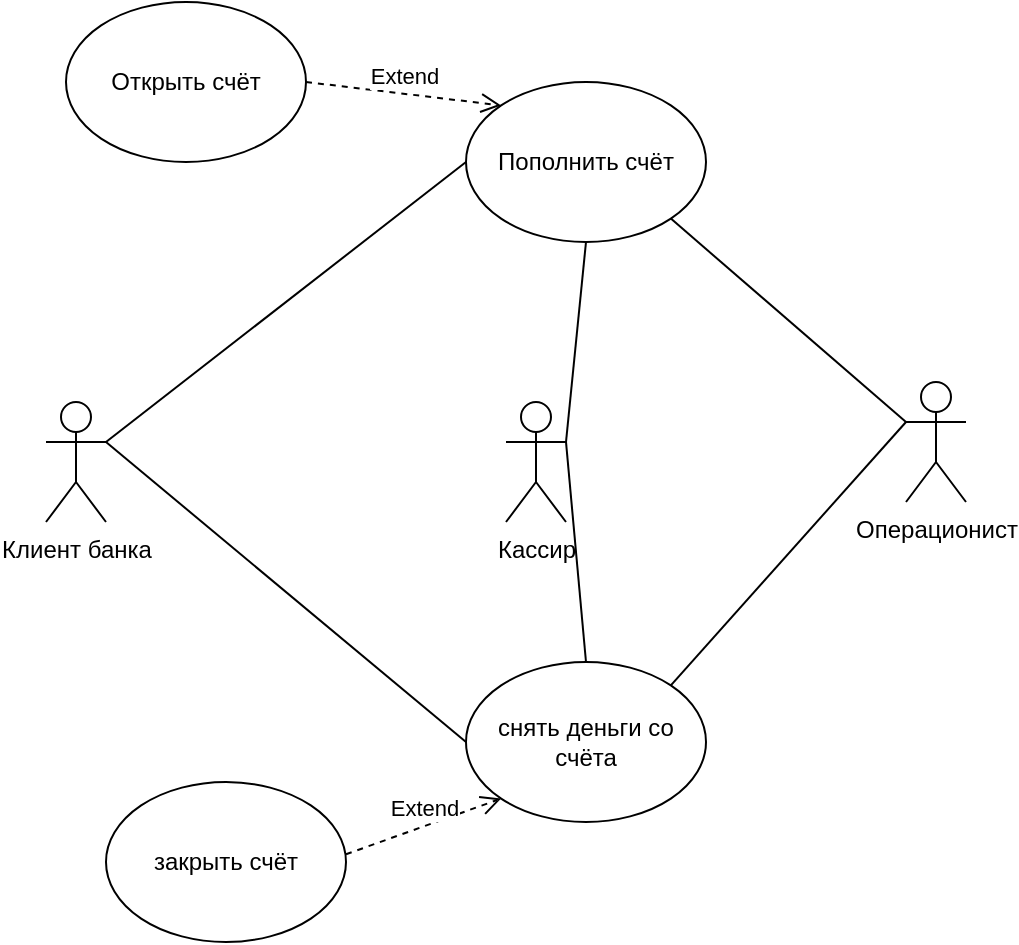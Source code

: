 <mxfile version="18.0.1" type="github" pages="21">
  <diagram id="gs9AMT8mG3xckfrs75OB" name="Работа банка">
    <mxGraphModel dx="924" dy="527" grid="1" gridSize="10" guides="1" tooltips="1" connect="1" arrows="1" fold="1" page="1" pageScale="1" pageWidth="827" pageHeight="1169" math="0" shadow="0">
      <root>
        <mxCell id="0" />
        <mxCell id="1" parent="0" />
        <mxCell id="XVK0wRfOs3caaHc1ph6c-1" value="Пополнить счёт" style="ellipse;whiteSpace=wrap;html=1;" parent="1" vertex="1">
          <mxGeometry x="300" y="150" width="120" height="80" as="geometry" />
        </mxCell>
        <mxCell id="XVK0wRfOs3caaHc1ph6c-2" value="Открыть счёт" style="ellipse;whiteSpace=wrap;html=1;" parent="1" vertex="1">
          <mxGeometry x="100" y="110" width="120" height="80" as="geometry" />
        </mxCell>
        <mxCell id="XVK0wRfOs3caaHc1ph6c-3" value="снять деньги со счёта" style="ellipse;whiteSpace=wrap;html=1;" parent="1" vertex="1">
          <mxGeometry x="300" y="440" width="120" height="80" as="geometry" />
        </mxCell>
        <mxCell id="XVK0wRfOs3caaHc1ph6c-4" value="закрыть счёт" style="ellipse;whiteSpace=wrap;html=1;" parent="1" vertex="1">
          <mxGeometry x="120" y="500" width="120" height="80" as="geometry" />
        </mxCell>
        <mxCell id="XVK0wRfOs3caaHc1ph6c-5" value="Клиент банка" style="shape=umlActor;verticalLabelPosition=bottom;verticalAlign=top;html=1;outlineConnect=0;" parent="1" vertex="1">
          <mxGeometry x="90" y="310" width="30" height="60" as="geometry" />
        </mxCell>
        <mxCell id="XVK0wRfOs3caaHc1ph6c-8" value="Кассир" style="shape=umlActor;verticalLabelPosition=bottom;verticalAlign=top;html=1;outlineConnect=0;" parent="1" vertex="1">
          <mxGeometry x="320" y="310" width="30" height="60" as="geometry" />
        </mxCell>
        <mxCell id="XVK0wRfOs3caaHc1ph6c-9" value="Операционист" style="shape=umlActor;verticalLabelPosition=bottom;verticalAlign=top;html=1;outlineConnect=0;" parent="1" vertex="1">
          <mxGeometry x="520" y="300" width="30" height="60" as="geometry" />
        </mxCell>
        <mxCell id="XVK0wRfOs3caaHc1ph6c-10" value="" style="endArrow=none;html=1;rounded=0;entryX=0;entryY=0.5;entryDx=0;entryDy=0;" parent="1" target="XVK0wRfOs3caaHc1ph6c-1" edge="1">
          <mxGeometry width="50" height="50" relative="1" as="geometry">
            <mxPoint x="120" y="330" as="sourcePoint" />
            <mxPoint x="170" y="280" as="targetPoint" />
          </mxGeometry>
        </mxCell>
        <mxCell id="XVK0wRfOs3caaHc1ph6c-11" value="" style="endArrow=none;html=1;rounded=0;entryX=0;entryY=0.5;entryDx=0;entryDy=0;" parent="1" target="XVK0wRfOs3caaHc1ph6c-3" edge="1">
          <mxGeometry width="50" height="50" relative="1" as="geometry">
            <mxPoint x="120" y="330" as="sourcePoint" />
            <mxPoint x="280" y="270" as="targetPoint" />
          </mxGeometry>
        </mxCell>
        <mxCell id="XVK0wRfOs3caaHc1ph6c-14" value="" style="endArrow=none;html=1;rounded=0;entryX=0.5;entryY=1;entryDx=0;entryDy=0;" parent="1" target="XVK0wRfOs3caaHc1ph6c-1" edge="1">
          <mxGeometry width="50" height="50" relative="1" as="geometry">
            <mxPoint x="350" y="330" as="sourcePoint" />
            <mxPoint x="425" y="280" as="targetPoint" />
          </mxGeometry>
        </mxCell>
        <mxCell id="XVK0wRfOs3caaHc1ph6c-15" value="" style="endArrow=none;html=1;rounded=0;entryX=1;entryY=0.333;entryDx=0;entryDy=0;entryPerimeter=0;exitX=0.5;exitY=0;exitDx=0;exitDy=0;" parent="1" source="XVK0wRfOs3caaHc1ph6c-3" target="XVK0wRfOs3caaHc1ph6c-8" edge="1">
          <mxGeometry width="50" height="50" relative="1" as="geometry">
            <mxPoint x="392.57" y="440" as="sourcePoint" />
            <mxPoint x="419.996" y="328.284" as="targetPoint" />
          </mxGeometry>
        </mxCell>
        <mxCell id="XVK0wRfOs3caaHc1ph6c-18" value="" style="endArrow=none;html=1;rounded=0;entryX=1;entryY=1;entryDx=0;entryDy=0;" parent="1" target="XVK0wRfOs3caaHc1ph6c-1" edge="1">
          <mxGeometry width="50" height="50" relative="1" as="geometry">
            <mxPoint x="520" y="320" as="sourcePoint" />
            <mxPoint x="470" y="280" as="targetPoint" />
          </mxGeometry>
        </mxCell>
        <mxCell id="XVK0wRfOs3caaHc1ph6c-19" value="" style="endArrow=none;html=1;rounded=0;entryX=0;entryY=0.333;entryDx=0;entryDy=0;entryPerimeter=0;exitX=1;exitY=0;exitDx=0;exitDy=0;" parent="1" source="XVK0wRfOs3caaHc1ph6c-3" target="XVK0wRfOs3caaHc1ph6c-9" edge="1">
          <mxGeometry width="50" height="50" relative="1" as="geometry">
            <mxPoint x="397.57" y="451.72" as="sourcePoint" />
            <mxPoint x="379.996" y="340.004" as="targetPoint" />
          </mxGeometry>
        </mxCell>
        <mxCell id="XVK0wRfOs3caaHc1ph6c-21" value="Extend" style="html=1;verticalAlign=bottom;endArrow=open;dashed=1;endSize=8;rounded=0;exitX=1;exitY=0.5;exitDx=0;exitDy=0;entryX=0;entryY=0;entryDx=0;entryDy=0;" parent="1" source="XVK0wRfOs3caaHc1ph6c-2" target="XVK0wRfOs3caaHc1ph6c-1" edge="1">
          <mxGeometry relative="1" as="geometry">
            <mxPoint x="260" y="170" as="sourcePoint" />
            <mxPoint x="290" y="170" as="targetPoint" />
          </mxGeometry>
        </mxCell>
        <mxCell id="XVK0wRfOs3caaHc1ph6c-22" value="Extend" style="html=1;verticalAlign=bottom;endArrow=open;dashed=1;endSize=8;rounded=0;exitX=1;exitY=0.5;exitDx=0;exitDy=0;entryX=0;entryY=1;entryDx=0;entryDy=0;" parent="1" target="XVK0wRfOs3caaHc1ph6c-3" edge="1">
          <mxGeometry relative="1" as="geometry">
            <mxPoint x="240" y="536.14" as="sourcePoint" />
            <mxPoint x="337.574" y="547.856" as="targetPoint" />
          </mxGeometry>
        </mxCell>
      </root>
    </mxGraphModel>
  </diagram>
  <diagram id="5Rx3PSC64OOWNMII-yyc" name="Работа заправки">
    <mxGraphModel dx="1422" dy="794" grid="1" gridSize="10" guides="1" tooltips="1" connect="1" arrows="1" fold="1" page="1" pageScale="1" pageWidth="827" pageHeight="1169" math="0" shadow="0">
      <root>
        <mxCell id="PhnfL3Z2xuEmz42qnART-0" />
        <mxCell id="PhnfL3Z2xuEmz42qnART-1" parent="PhnfL3Z2xuEmz42qnART-0" />
        <mxCell id="PhnfL3Z2xuEmz42qnART-2" value="Помывка авто" style="ellipse;whiteSpace=wrap;html=1;" parent="PhnfL3Z2xuEmz42qnART-1" vertex="1">
          <mxGeometry x="210" y="540" width="120" height="80" as="geometry" />
        </mxCell>
        <mxCell id="PhnfL3Z2xuEmz42qnART-3" value="Покупка топлива" style="ellipse;whiteSpace=wrap;html=1;" parent="PhnfL3Z2xuEmz42qnART-1" vertex="1">
          <mxGeometry x="195" y="210" width="120" height="80" as="geometry" />
        </mxCell>
        <mxCell id="PhnfL3Z2xuEmz42qnART-4" value="Техническое обслуживание и починка" style="ellipse;whiteSpace=wrap;html=1;" parent="PhnfL3Z2xuEmz42qnART-1" vertex="1">
          <mxGeometry x="210" y="420" width="120" height="80" as="geometry" />
        </mxCell>
        <mxCell id="PhnfL3Z2xuEmz42qnART-5" value="Покупка товаров в магазине" style="ellipse;whiteSpace=wrap;html=1;" parent="PhnfL3Z2xuEmz42qnART-1" vertex="1">
          <mxGeometry x="210" y="660" width="120" height="80" as="geometry" />
        </mxCell>
        <mxCell id="PhnfL3Z2xuEmz42qnART-6" value="Клиент&lt;br&gt;" style="shape=umlActor;verticalLabelPosition=bottom;verticalAlign=top;html=1;outlineConnect=0;" parent="PhnfL3Z2xuEmz42qnART-1" vertex="1">
          <mxGeometry x="80" y="480" width="30" height="60" as="geometry" />
        </mxCell>
        <mxCell id="PhnfL3Z2xuEmz42qnART-8" value="Заправщик" style="shape=umlActor;verticalLabelPosition=bottom;verticalAlign=top;html=1;outlineConnect=0;" parent="PhnfL3Z2xuEmz42qnART-1" vertex="1">
          <mxGeometry x="414" y="200" width="30" height="60" as="geometry" />
        </mxCell>
        <mxCell id="DDrTPBUufZIqrLnreXwu-0" value="Ремонтник&lt;br&gt;" style="shape=umlActor;verticalLabelPosition=bottom;verticalAlign=top;html=1;outlineConnect=0;" parent="PhnfL3Z2xuEmz42qnART-1" vertex="1">
          <mxGeometry x="285" y="320" width="30" height="60" as="geometry" />
        </mxCell>
        <mxCell id="DDrTPBUufZIqrLnreXwu-1" value="Оплата услуги" style="ellipse;whiteSpace=wrap;html=1;" parent="PhnfL3Z2xuEmz42qnART-1" vertex="1">
          <mxGeometry x="470" y="505" width="120" height="80" as="geometry" />
        </mxCell>
        <mxCell id="DDrTPBUufZIqrLnreXwu-2" value="Кассир-диспетчер" style="shape=umlActor;verticalLabelPosition=bottom;verticalAlign=top;html=1;outlineConnect=0;" parent="PhnfL3Z2xuEmz42qnART-1" vertex="1">
          <mxGeometry x="675" y="540" width="30" height="60" as="geometry" />
        </mxCell>
        <mxCell id="jKX9IV1FnyYZ77-tCmcC-3" value="" style="endArrow=none;html=1;rounded=0;exitX=1;exitY=0;exitDx=0;exitDy=0;entryX=0;entryY=0.333;entryDx=0;entryDy=0;entryPerimeter=0;" parent="PhnfL3Z2xuEmz42qnART-1" source="PhnfL3Z2xuEmz42qnART-3" target="PhnfL3Z2xuEmz42qnART-8" edge="1">
          <mxGeometry width="50" height="50" relative="1" as="geometry">
            <mxPoint x="209" y="360" as="sourcePoint" />
            <mxPoint x="389" y="220" as="targetPoint" />
          </mxGeometry>
        </mxCell>
        <mxCell id="jKX9IV1FnyYZ77-tCmcC-5" value="" style="endArrow=none;html=1;rounded=0;entryX=0;entryY=0.5;entryDx=0;entryDy=0;exitX=1;exitY=0.333;exitDx=0;exitDy=0;exitPerimeter=0;" parent="PhnfL3Z2xuEmz42qnART-1" source="PhnfL3Z2xuEmz42qnART-6" target="PhnfL3Z2xuEmz42qnART-3" edge="1">
          <mxGeometry width="50" height="50" relative="1" as="geometry">
            <mxPoint x="160" y="500" as="sourcePoint" />
            <mxPoint x="186.57" y="408.28" as="targetPoint" />
            <Array as="points">
              <mxPoint x="150" y="340" />
            </Array>
          </mxGeometry>
        </mxCell>
        <mxCell id="jKX9IV1FnyYZ77-tCmcC-6" value="" style="endArrow=none;html=1;rounded=0;exitX=1;exitY=0.333;exitDx=0;exitDy=0;entryX=0;entryY=0.5;entryDx=0;entryDy=0;exitPerimeter=0;" parent="PhnfL3Z2xuEmz42qnART-1" source="PhnfL3Z2xuEmz42qnART-6" target="PhnfL3Z2xuEmz42qnART-4" edge="1">
          <mxGeometry width="50" height="50" relative="1" as="geometry">
            <mxPoint x="109.996" y="499.996" as="sourcePoint" />
            <mxPoint x="186.57" y="408.28" as="targetPoint" />
          </mxGeometry>
        </mxCell>
        <mxCell id="jKX9IV1FnyYZ77-tCmcC-7" value="" style="endArrow=none;html=1;rounded=0;exitX=1;exitY=0.333;exitDx=0;exitDy=0;entryX=0;entryY=0.5;entryDx=0;entryDy=0;exitPerimeter=0;" parent="PhnfL3Z2xuEmz42qnART-1" source="PhnfL3Z2xuEmz42qnART-6" target="PhnfL3Z2xuEmz42qnART-2" edge="1">
          <mxGeometry width="50" height="50" relative="1" as="geometry">
            <mxPoint x="109.996" y="609.996" as="sourcePoint" />
            <mxPoint x="210" y="570" as="targetPoint" />
          </mxGeometry>
        </mxCell>
        <mxCell id="jKX9IV1FnyYZ77-tCmcC-8" value="" style="endArrow=none;html=1;rounded=0;exitX=1;exitY=0.5;exitDx=0;exitDy=0;entryX=0;entryY=0.5;entryDx=0;entryDy=0;" parent="PhnfL3Z2xuEmz42qnART-1" source="PhnfL3Z2xuEmz42qnART-5" target="DDrTPBUufZIqrLnreXwu-1" edge="1">
          <mxGeometry width="50" height="50" relative="1" as="geometry">
            <mxPoint x="330" y="700" as="sourcePoint" />
            <mxPoint x="380" y="650" as="targetPoint" />
          </mxGeometry>
        </mxCell>
        <mxCell id="jKX9IV1FnyYZ77-tCmcC-10" value="" style="endArrow=none;html=1;rounded=0;exitX=1;exitY=0.333;exitDx=0;exitDy=0;entryX=0;entryY=0.5;entryDx=0;entryDy=0;exitPerimeter=0;" parent="PhnfL3Z2xuEmz42qnART-1" source="PhnfL3Z2xuEmz42qnART-6" target="PhnfL3Z2xuEmz42qnART-5" edge="1">
          <mxGeometry width="50" height="50" relative="1" as="geometry">
            <mxPoint x="80" y="600" as="sourcePoint" />
            <mxPoint x="197.574" y="651.716" as="targetPoint" />
          </mxGeometry>
        </mxCell>
        <mxCell id="jKX9IV1FnyYZ77-tCmcC-12" value="" style="endArrow=none;html=1;rounded=0;exitX=1;exitY=0.5;exitDx=0;exitDy=0;entryX=0;entryY=0.5;entryDx=0;entryDy=0;" parent="PhnfL3Z2xuEmz42qnART-1" source="PhnfL3Z2xuEmz42qnART-2" target="DDrTPBUufZIqrLnreXwu-1" edge="1">
          <mxGeometry width="50" height="50" relative="1" as="geometry">
            <mxPoint x="345.21" y="590" as="sourcePoint" />
            <mxPoint x="462.784" y="641.716" as="targetPoint" />
          </mxGeometry>
        </mxCell>
        <mxCell id="jKX9IV1FnyYZ77-tCmcC-13" value="" style="endArrow=none;html=1;rounded=0;exitX=1;exitY=0.5;exitDx=0;exitDy=0;entryX=0;entryY=0.5;entryDx=0;entryDy=0;" parent="PhnfL3Z2xuEmz42qnART-1" source="PhnfL3Z2xuEmz42qnART-4" target="DDrTPBUufZIqrLnreXwu-1" edge="1">
          <mxGeometry width="50" height="50" relative="1" as="geometry">
            <mxPoint x="345" y="458.28" as="sourcePoint" />
            <mxPoint x="462.574" y="509.996" as="targetPoint" />
          </mxGeometry>
        </mxCell>
        <mxCell id="jKX9IV1FnyYZ77-tCmcC-15" value="" style="endArrow=none;html=1;rounded=0;exitX=1;exitY=0.5;exitDx=0;exitDy=0;entryX=0;entryY=0.5;entryDx=0;entryDy=0;" parent="PhnfL3Z2xuEmz42qnART-1" source="PhnfL3Z2xuEmz42qnART-3" target="DDrTPBUufZIqrLnreXwu-1" edge="1">
          <mxGeometry width="50" height="50" relative="1" as="geometry">
            <mxPoint x="432.43" y="448.28" as="sourcePoint" />
            <mxPoint x="550.004" y="499.996" as="targetPoint" />
            <Array as="points">
              <mxPoint x="390" y="370" />
            </Array>
          </mxGeometry>
        </mxCell>
        <mxCell id="jKX9IV1FnyYZ77-tCmcC-16" value="" style="endArrow=none;html=1;rounded=0;entryX=0;entryY=0;entryDx=0;entryDy=0;exitX=0;exitY=0.333;exitDx=0;exitDy=0;exitPerimeter=0;" parent="PhnfL3Z2xuEmz42qnART-1" source="DDrTPBUufZIqrLnreXwu-0" target="PhnfL3Z2xuEmz42qnART-4" edge="1">
          <mxGeometry width="50" height="50" relative="1" as="geometry">
            <mxPoint x="310" y="340" as="sourcePoint" />
            <mxPoint x="377.574" y="381.716" as="targetPoint" />
            <Array as="points">
              <mxPoint x="240" y="360" />
            </Array>
          </mxGeometry>
        </mxCell>
        <mxCell id="jKX9IV1FnyYZ77-tCmcC-17" value="Проверка качества топлива" style="ellipse;whiteSpace=wrap;html=1;" parent="PhnfL3Z2xuEmz42qnART-1" vertex="1">
          <mxGeometry x="330" y="100" width="120" height="80" as="geometry" />
        </mxCell>
        <mxCell id="jKX9IV1FnyYZ77-tCmcC-20" value="" style="endArrow=none;html=1;rounded=0;exitX=0;exitY=0.333;exitDx=0;exitDy=0;entryX=1;entryY=0.5;entryDx=0;entryDy=0;exitPerimeter=0;" parent="PhnfL3Z2xuEmz42qnART-1" source="DDrTPBUufZIqrLnreXwu-2" target="DDrTPBUufZIqrLnreXwu-1" edge="1">
          <mxGeometry width="50" height="50" relative="1" as="geometry">
            <mxPoint x="490" y="740" as="sourcePoint" />
            <mxPoint x="590" y="590" as="targetPoint" />
          </mxGeometry>
        </mxCell>
        <mxCell id="MvX3QRa-HRUC_aV6WvAl-1" value="Extend" style="html=1;verticalAlign=bottom;endArrow=open;dashed=1;endSize=8;rounded=0;entryX=0.5;entryY=0;entryDx=0;entryDy=0;exitX=0;exitY=1;exitDx=0;exitDy=0;" parent="PhnfL3Z2xuEmz42qnART-1" source="jKX9IV1FnyYZ77-tCmcC-17" target="PhnfL3Z2xuEmz42qnART-3" edge="1">
          <mxGeometry relative="1" as="geometry">
            <mxPoint x="290" y="130" as="sourcePoint" />
            <mxPoint x="379.144" y="156.564" as="targetPoint" />
          </mxGeometry>
        </mxCell>
        <mxCell id="MvX3QRa-HRUC_aV6WvAl-2" value="По карте" style="ellipse;whiteSpace=wrap;html=1;" parent="PhnfL3Z2xuEmz42qnART-1" vertex="1">
          <mxGeometry x="530" y="660" width="120" height="80" as="geometry" />
        </mxCell>
        <mxCell id="MvX3QRa-HRUC_aV6WvAl-3" value="Наличными" style="ellipse;whiteSpace=wrap;html=1;" parent="PhnfL3Z2xuEmz42qnART-1" vertex="1">
          <mxGeometry x="400" y="660" width="120" height="80" as="geometry" />
        </mxCell>
        <mxCell id="MvX3QRa-HRUC_aV6WvAl-5" value="" style="endArrow=open;startArrow=circlePlus;endFill=0;startFill=0;endSize=8;html=1;rounded=0;entryX=1;entryY=1;entryDx=0;entryDy=0;" parent="PhnfL3Z2xuEmz42qnART-1" source="MvX3QRa-HRUC_aV6WvAl-2" target="DDrTPBUufZIqrLnreXwu-1" edge="1">
          <mxGeometry width="160" relative="1" as="geometry">
            <mxPoint x="470" y="630" as="sourcePoint" />
            <mxPoint x="630" y="630" as="targetPoint" />
          </mxGeometry>
        </mxCell>
        <mxCell id="MvX3QRa-HRUC_aV6WvAl-6" value="" style="endArrow=open;startArrow=circlePlus;endFill=0;startFill=0;endSize=8;html=1;rounded=0;exitX=0.5;exitY=0;exitDx=0;exitDy=0;entryX=0;entryY=1;entryDx=0;entryDy=0;" parent="PhnfL3Z2xuEmz42qnART-1" source="MvX3QRa-HRUC_aV6WvAl-3" target="DDrTPBUufZIqrLnreXwu-1" edge="1">
          <mxGeometry width="160" relative="1" as="geometry">
            <mxPoint x="460" y="620" as="sourcePoint" />
            <mxPoint x="500" y="650" as="targetPoint" />
          </mxGeometry>
        </mxCell>
      </root>
    </mxGraphModel>
  </diagram>
  <diagram id="srZwIxSrhL6Wa5Qu5Joo" name="Классы">
    <mxGraphModel dx="1422" dy="794" grid="1" gridSize="10" guides="1" tooltips="1" connect="1" arrows="1" fold="1" page="1" pageScale="1" pageWidth="827" pageHeight="1169" math="0" shadow="0">
      <root>
        <mxCell id="nufCYucuqVAj_i4_ovP5-0" />
        <mxCell id="nufCYucuqVAj_i4_ovP5-1" parent="nufCYucuqVAj_i4_ovP5-0" />
        <mxCell id="A3pN1My9e52vsb6XgynY-0" value="Ассортимент&lt;br&gt;Заправки" style="ellipse;shape=umlEntity;whiteSpace=wrap;html=1;" parent="nufCYucuqVAj_i4_ovP5-1" vertex="1">
          <mxGeometry x="543" y="180" width="80" height="80" as="geometry" />
        </mxCell>
        <mxCell id="A3pN1My9e52vsb6XgynY-1" value="Топливо" style="ellipse;shape=umlEntity;whiteSpace=wrap;html=1;" parent="nufCYucuqVAj_i4_ovP5-1" vertex="1">
          <mxGeometry x="363" y="190" width="80" height="80" as="geometry" />
        </mxCell>
        <mxCell id="A3pN1My9e52vsb6XgynY-2" value="Товары для машины" style="ellipse;shape=umlEntity;whiteSpace=wrap;html=1;" parent="nufCYucuqVAj_i4_ovP5-1" vertex="1">
          <mxGeometry x="443" y="310" width="80" height="80" as="geometry" />
        </mxCell>
        <mxCell id="A3pN1My9e52vsb6XgynY-3" value="Товары для человека" style="ellipse;shape=umlEntity;whiteSpace=wrap;html=1;" parent="nufCYucuqVAj_i4_ovP5-1" vertex="1">
          <mxGeometry x="653" y="310" width="80" height="80" as="geometry" />
        </mxCell>
        <mxCell id="A3pN1My9e52vsb6XgynY-4" value="Фаст-фуд" style="ellipse;shape=umlEntity;whiteSpace=wrap;html=1;" parent="nufCYucuqVAj_i4_ovP5-1" vertex="1">
          <mxGeometry x="747" y="210" width="80" height="80" as="geometry" />
        </mxCell>
        <mxCell id="A3pN1My9e52vsb6XgynY-5" value="" style="endArrow=diamondThin;endFill=1;endSize=24;html=1;rounded=0;exitX=1;exitY=0.375;exitDx=0;exitDy=0;entryX=0;entryY=0;entryDx=0;entryDy=0;exitPerimeter=0;" parent="nufCYucuqVAj_i4_ovP5-1" source="A3pN1My9e52vsb6XgynY-1" target="A3pN1My9e52vsb6XgynY-0" edge="1">
          <mxGeometry width="160" relative="1" as="geometry">
            <mxPoint x="453" y="290" as="sourcePoint" />
            <mxPoint x="613" y="290" as="targetPoint" />
          </mxGeometry>
        </mxCell>
        <mxCell id="A3pN1My9e52vsb6XgynY-6" value="" style="endArrow=diamondThin;endFill=1;endSize=24;html=1;rounded=0;exitX=0.5;exitY=0;exitDx=0;exitDy=0;entryX=0;entryY=0.5;entryDx=0;entryDy=0;" parent="nufCYucuqVAj_i4_ovP5-1" source="A3pN1My9e52vsb6XgynY-2" target="A3pN1My9e52vsb6XgynY-0" edge="1">
          <mxGeometry width="160" relative="1" as="geometry">
            <mxPoint x="463" y="300" as="sourcePoint" />
            <mxPoint x="623" y="300" as="targetPoint" />
          </mxGeometry>
        </mxCell>
        <mxCell id="A3pN1My9e52vsb6XgynY-7" value="" style="endArrow=diamondThin;endFill=1;endSize=24;html=1;rounded=0;exitX=0.5;exitY=0;exitDx=0;exitDy=0;entryX=1;entryY=0.5;entryDx=0;entryDy=0;" parent="nufCYucuqVAj_i4_ovP5-1" source="A3pN1My9e52vsb6XgynY-3" target="A3pN1My9e52vsb6XgynY-0" edge="1">
          <mxGeometry width="160" relative="1" as="geometry">
            <mxPoint x="473" y="310" as="sourcePoint" />
            <mxPoint x="633" y="310" as="targetPoint" />
          </mxGeometry>
        </mxCell>
        <mxCell id="A3pN1My9e52vsb6XgynY-8" value="" style="endArrow=diamondThin;endFill=1;endSize=24;html=1;rounded=0;exitX=0;exitY=0;exitDx=0;exitDy=0;entryX=1;entryY=0;entryDx=0;entryDy=0;" parent="nufCYucuqVAj_i4_ovP5-1" source="A3pN1My9e52vsb6XgynY-4" target="A3pN1My9e52vsb6XgynY-0" edge="1">
          <mxGeometry width="160" relative="1" as="geometry">
            <mxPoint x="483" y="320" as="sourcePoint" />
            <mxPoint x="643" y="320" as="targetPoint" />
          </mxGeometry>
        </mxCell>
        <mxCell id="A3pN1My9e52vsb6XgynY-9" value="Отчёт по продажам в БД" style="ellipse;shape=umlEntity;whiteSpace=wrap;html=1;" parent="nufCYucuqVAj_i4_ovP5-1" vertex="1">
          <mxGeometry x="333" y="620" width="80" height="80" as="geometry" />
        </mxCell>
        <mxCell id="A3pN1My9e52vsb6XgynY-17" value="Вид топлива" style="ellipse;shape=umlEntity;whiteSpace=wrap;html=1;" parent="nufCYucuqVAj_i4_ovP5-1" vertex="1">
          <mxGeometry x="627" y="470" width="80" height="80" as="geometry" />
        </mxCell>
        <mxCell id="A3pN1My9e52vsb6XgynY-18" value="Кол-во топлива" style="ellipse;shape=umlEntity;whiteSpace=wrap;html=1;" parent="nufCYucuqVAj_i4_ovP5-1" vertex="1">
          <mxGeometry x="633" y="560" width="80" height="80" as="geometry" />
        </mxCell>
        <mxCell id="PmpmkZPDHUPsztQy5bpn-3" value="" style="edgeStyle=orthogonalEdgeStyle;rounded=0;orthogonalLoop=1;jettySize=auto;html=1;" parent="nufCYucuqVAj_i4_ovP5-1" source="A3pN1My9e52vsb6XgynY-22" target="A3pN1My9e52vsb6XgynY-0" edge="1">
          <mxGeometry relative="1" as="geometry" />
        </mxCell>
        <mxCell id="A3pN1My9e52vsb6XgynY-22" value="Ремонтные услуги" style="ellipse;shape=umlEntity;whiteSpace=wrap;html=1;" parent="nufCYucuqVAj_i4_ovP5-1" vertex="1">
          <mxGeometry x="543" y="340" width="80" height="80" as="geometry" />
        </mxCell>
        <mxCell id="A3pN1My9e52vsb6XgynY-23" value="" style="endArrow=diamondThin;endFill=1;endSize=24;html=1;rounded=0;exitX=0.5;exitY=0;exitDx=0;exitDy=0;entryX=0.5;entryY=1;entryDx=0;entryDy=0;" parent="nufCYucuqVAj_i4_ovP5-1" source="A3pN1My9e52vsb6XgynY-22" target="A3pN1My9e52vsb6XgynY-0" edge="1">
          <mxGeometry width="160" relative="1" as="geometry">
            <mxPoint x="703.0" y="320.0" as="sourcePoint" />
            <mxPoint x="633.0" y="230" as="targetPoint" />
          </mxGeometry>
        </mxCell>
        <mxCell id="Tg5ebynUK-KR9g23zl01-0" value="Диалоговое окно для работы с БД" style="shape=umlBoundary;whiteSpace=wrap;html=1;" parent="nufCYucuqVAj_i4_ovP5-1" vertex="1">
          <mxGeometry x="1220" y="230" width="100" height="80" as="geometry" />
        </mxCell>
        <mxCell id="PmpmkZPDHUPsztQy5bpn-0" value="БД" style="text;html=1;align=center;verticalAlign=middle;resizable=0;points=[];autosize=1;strokeColor=none;fillColor=none;" parent="nufCYucuqVAj_i4_ovP5-1" vertex="1">
          <mxGeometry x="363" y="50" width="30" height="20" as="geometry" />
        </mxCell>
        <mxCell id="PmpmkZPDHUPsztQy5bpn-1" value="Продажи товаров" style="ellipse;shape=umlEntity;whiteSpace=wrap;html=1;" parent="nufCYucuqVAj_i4_ovP5-1" vertex="1">
          <mxGeometry x="473" y="680" width="80" height="80" as="geometry" />
        </mxCell>
        <mxCell id="PmpmkZPDHUPsztQy5bpn-2" value="Оказание ремонтных услуг" style="ellipse;shape=umlEntity;whiteSpace=wrap;html=1;" parent="nufCYucuqVAj_i4_ovP5-1" vertex="1">
          <mxGeometry x="463" y="820" width="80" height="80" as="geometry" />
        </mxCell>
        <mxCell id="PmpmkZPDHUPsztQy5bpn-4" value="" style="endArrow=diamondThin;endFill=1;endSize=24;html=1;rounded=0;exitX=0;exitY=0.5;exitDx=0;exitDy=0;entryX=1;entryY=0.5;entryDx=0;entryDy=0;" parent="nufCYucuqVAj_i4_ovP5-1" source="PmpmkZPDHUPsztQy5bpn-1" target="A3pN1My9e52vsb6XgynY-9" edge="1">
          <mxGeometry width="160" relative="1" as="geometry">
            <mxPoint x="603" y="236.0" as="sourcePoint" />
            <mxPoint x="603" y="156" as="targetPoint" />
          </mxGeometry>
        </mxCell>
        <mxCell id="PmpmkZPDHUPsztQy5bpn-5" value="" style="endArrow=diamondThin;endFill=1;endSize=24;html=1;rounded=0;exitX=0;exitY=0;exitDx=0;exitDy=0;entryX=1;entryY=1;entryDx=0;entryDy=0;" parent="nufCYucuqVAj_i4_ovP5-1" source="PmpmkZPDHUPsztQy5bpn-2" target="A3pN1My9e52vsb6XgynY-9" edge="1">
          <mxGeometry width="160" relative="1" as="geometry">
            <mxPoint x="483.0" y="590" as="sourcePoint" />
            <mxPoint x="411.284" y="641.716" as="targetPoint" />
          </mxGeometry>
        </mxCell>
        <mxCell id="PmpmkZPDHUPsztQy5bpn-6" value="Продажа топлива" style="ellipse;shape=umlEntity;whiteSpace=wrap;html=1;" parent="nufCYucuqVAj_i4_ovP5-1" vertex="1">
          <mxGeometry x="483" y="570" width="80" height="80" as="geometry" />
        </mxCell>
        <mxCell id="PmpmkZPDHUPsztQy5bpn-7" value="" style="endArrow=diamondThin;endFill=1;endSize=24;html=1;rounded=0;exitX=0;exitY=0.5;exitDx=0;exitDy=0;entryX=1;entryY=0;entryDx=0;entryDy=0;" parent="nufCYucuqVAj_i4_ovP5-1" source="PmpmkZPDHUPsztQy5bpn-6" target="A3pN1My9e52vsb6XgynY-9" edge="1">
          <mxGeometry width="160" relative="1" as="geometry">
            <mxPoint x="503.0" y="730" as="sourcePoint" />
            <mxPoint x="423.0" y="670" as="targetPoint" />
          </mxGeometry>
        </mxCell>
        <mxCell id="AjpEjDXIWg9wmpaibGSI-0" value="" style="endArrow=diamondThin;endFill=1;endSize=24;html=1;rounded=0;exitX=0;exitY=0.5;exitDx=0;exitDy=0;entryX=1;entryY=0;entryDx=0;entryDy=0;" parent="nufCYucuqVAj_i4_ovP5-1" source="A3pN1My9e52vsb6XgynY-17" target="PmpmkZPDHUPsztQy5bpn-6" edge="1">
          <mxGeometry width="160" relative="1" as="geometry">
            <mxPoint x="523.0" y="610" as="sourcePoint" />
            <mxPoint x="411.284" y="641.716" as="targetPoint" />
          </mxGeometry>
        </mxCell>
        <mxCell id="AjpEjDXIWg9wmpaibGSI-1" value="" style="endArrow=diamondThin;endFill=1;endSize=24;html=1;rounded=0;exitX=0;exitY=0.5;exitDx=0;exitDy=0;entryX=1;entryY=0.5;entryDx=0;entryDy=0;" parent="nufCYucuqVAj_i4_ovP5-1" source="A3pN1My9e52vsb6XgynY-18" target="PmpmkZPDHUPsztQy5bpn-6" edge="1">
          <mxGeometry width="160" relative="1" as="geometry">
            <mxPoint x="637" y="520" as="sourcePoint" />
            <mxPoint x="591.284" y="581.716" as="targetPoint" />
          </mxGeometry>
        </mxCell>
        <mxCell id="AjpEjDXIWg9wmpaibGSI-2" value="Нормы по продажам" style="ellipse;shape=umlEntity;whiteSpace=wrap;html=1;" parent="nufCYucuqVAj_i4_ovP5-1" vertex="1">
          <mxGeometry x="627" y="700" width="80" height="80" as="geometry" />
        </mxCell>
        <mxCell id="AjpEjDXIWg9wmpaibGSI-3" value="" style="endArrow=diamondThin;endFill=1;endSize=24;html=1;rounded=0;exitX=0;exitY=0.5;exitDx=0;exitDy=0;entryX=1;entryY=0.5;entryDx=0;entryDy=0;" parent="nufCYucuqVAj_i4_ovP5-1" source="AjpEjDXIWg9wmpaibGSI-2" target="PmpmkZPDHUPsztQy5bpn-1" edge="1">
          <mxGeometry width="160" relative="1" as="geometry">
            <mxPoint x="643.0" y="610" as="sourcePoint" />
            <mxPoint x="603.0" y="610" as="targetPoint" />
          </mxGeometry>
        </mxCell>
        <mxCell id="AjpEjDXIWg9wmpaibGSI-4" value="" style="endArrow=diamondThin;endFill=1;endSize=24;html=1;rounded=0;exitX=0;exitY=0;exitDx=0;exitDy=0;entryX=1;entryY=1;entryDx=0;entryDy=0;" parent="nufCYucuqVAj_i4_ovP5-1" source="AjpEjDXIWg9wmpaibGSI-2" target="PmpmkZPDHUPsztQy5bpn-6" edge="1">
          <mxGeometry width="160" relative="1" as="geometry">
            <mxPoint x="653.0" y="620" as="sourcePoint" />
            <mxPoint x="613.0" y="620" as="targetPoint" />
          </mxGeometry>
        </mxCell>
        <mxCell id="AjpEjDXIWg9wmpaibGSI-5" value="Клиентское ПО&lt;br&gt;(Приложение заправки)" style="text;html=1;align=center;verticalAlign=middle;resizable=0;points=[];autosize=1;strokeColor=none;fillColor=none;" parent="nufCYucuqVAj_i4_ovP5-1" vertex="1">
          <mxGeometry x="870" y="40" width="150" height="30" as="geometry" />
        </mxCell>
        <mxCell id="AjpEjDXIWg9wmpaibGSI-6" value="Диалоговое окно &quot;Профиль работника&quot;" style="shape=umlBoundary;whiteSpace=wrap;html=1;" parent="nufCYucuqVAj_i4_ovP5-1" vertex="1">
          <mxGeometry x="1030" y="220" width="100" height="80" as="geometry" />
        </mxCell>
        <mxCell id="AjpEjDXIWg9wmpaibGSI-7" value="Диалоговое окно &quot;Тех. поддержка&quot;" style="shape=umlBoundary;whiteSpace=wrap;html=1;" parent="nufCYucuqVAj_i4_ovP5-1" vertex="1">
          <mxGeometry x="1140" y="100" width="100" height="80" as="geometry" />
        </mxCell>
        <mxCell id="AjpEjDXIWg9wmpaibGSI-16" value="Диалоговое окно &quot;Оплата покупок&quot;" style="shape=umlBoundary;whiteSpace=wrap;html=1;" parent="nufCYucuqVAj_i4_ovP5-1" vertex="1">
          <mxGeometry x="1350" y="310" width="100" height="80" as="geometry" />
        </mxCell>
        <mxCell id="AjpEjDXIWg9wmpaibGSI-17" value="" style="endArrow=block;endSize=16;endFill=0;html=1;rounded=0;entryX=0.403;entryY=0.063;entryDx=0;entryDy=0;entryPerimeter=0;exitX=0.995;exitY=0.247;exitDx=0;exitDy=0;exitPerimeter=0;" parent="nufCYucuqVAj_i4_ovP5-1" source="AjpEjDXIWg9wmpaibGSI-7" target="Tg5ebynUK-KR9g23zl01-0" edge="1">
          <mxGeometry x="-0.067" y="110" width="160" relative="1" as="geometry">
            <mxPoint x="1480" y="540" as="sourcePoint" />
            <mxPoint x="1310" y="230" as="targetPoint" />
            <mxPoint x="1" as="offset" />
          </mxGeometry>
        </mxCell>
        <mxCell id="AjpEjDXIWg9wmpaibGSI-18" value="" style="endArrow=block;endSize=16;endFill=0;html=1;rounded=0;exitX=0.989;exitY=0.416;exitDx=0;exitDy=0;exitPerimeter=0;entryX=0.007;entryY=0.379;entryDx=0;entryDy=0;entryPerimeter=0;" parent="nufCYucuqVAj_i4_ovP5-1" source="AjpEjDXIWg9wmpaibGSI-6" target="Tg5ebynUK-KR9g23zl01-0" edge="1">
          <mxGeometry x="-0.067" y="110" width="160" relative="1" as="geometry">
            <mxPoint x="1490" y="550" as="sourcePoint" />
            <mxPoint x="1290" y="330" as="targetPoint" />
            <mxPoint x="1" as="offset" />
          </mxGeometry>
        </mxCell>
        <mxCell id="AjpEjDXIWg9wmpaibGSI-19" value="Оплата" style="shape=umlBoundary;whiteSpace=wrap;html=1;" parent="nufCYucuqVAj_i4_ovP5-1" vertex="1">
          <mxGeometry x="1270" y="810" width="100" height="80" as="geometry" />
        </mxCell>
        <mxCell id="AjpEjDXIWg9wmpaibGSI-20" value="Клиент" style="shape=umlActor;verticalLabelPosition=bottom;verticalAlign=top;html=1;" parent="nufCYucuqVAj_i4_ovP5-1" vertex="1">
          <mxGeometry x="1090" y="820" width="30" height="60" as="geometry" />
        </mxCell>
        <mxCell id="AjpEjDXIWg9wmpaibGSI-23" value="Диалоговое окно &quot;История покупок&quot;" style="shape=umlBoundary;whiteSpace=wrap;html=1;" parent="nufCYucuqVAj_i4_ovP5-1" vertex="1">
          <mxGeometry x="1040" y="324.5" width="100" height="80" as="geometry" />
        </mxCell>
        <mxCell id="AjpEjDXIWg9wmpaibGSI-24" value="" style="endArrow=block;endSize=16;endFill=0;html=1;rounded=0;entryX=0.266;entryY=0.835;entryDx=0;entryDy=0;entryPerimeter=0;exitX=0.975;exitY=0.365;exitDx=0;exitDy=0;exitPerimeter=0;" parent="nufCYucuqVAj_i4_ovP5-1" source="AjpEjDXIWg9wmpaibGSI-23" target="Tg5ebynUK-KR9g23zl01-0" edge="1">
          <mxGeometry x="-0.067" y="110" width="160" relative="1" as="geometry">
            <mxPoint x="1289.5" y="439.76" as="sourcePoint" />
            <mxPoint x="1267.2" y="315.04" as="targetPoint" />
            <mxPoint x="1" as="offset" />
          </mxGeometry>
        </mxCell>
        <mxCell id="AjpEjDXIWg9wmpaibGSI-25" value="Запись данных о покупке" style="ellipse;shape=umlEntity;whiteSpace=wrap;html=1;" parent="nufCYucuqVAj_i4_ovP5-1" vertex="1">
          <mxGeometry x="1172.5" y="1020" width="80" height="80" as="geometry" />
        </mxCell>
        <mxCell id="AjpEjDXIWg9wmpaibGSI-26" value="Обозначение определённой колонки" style="ellipse;shape=umlEntity;whiteSpace=wrap;html=1;" parent="nufCYucuqVAj_i4_ovP5-1" vertex="1">
          <mxGeometry x="1277.5" y="1020" width="80" height="80" as="geometry" />
        </mxCell>
        <mxCell id="AjpEjDXIWg9wmpaibGSI-27" value="Соединение с БД" style="ellipse;shape=umlControl;whiteSpace=wrap;html=1;" parent="nufCYucuqVAj_i4_ovP5-1" vertex="1">
          <mxGeometry x="950" y="520" width="70" height="80" as="geometry" />
        </mxCell>
        <mxCell id="AjpEjDXIWg9wmpaibGSI-28" value="Определение типа топлива" style="ellipse;shape=umlEntity;whiteSpace=wrap;html=1;" parent="nufCYucuqVAj_i4_ovP5-1" vertex="1">
          <mxGeometry x="1387.5" y="1020" width="80" height="80" as="geometry" />
        </mxCell>
        <mxCell id="AjpEjDXIWg9wmpaibGSI-29" value="Проход платежа" style="ellipse;shape=umlControl;whiteSpace=wrap;html=1;" parent="nufCYucuqVAj_i4_ovP5-1" vertex="1">
          <mxGeometry x="1197.5" y="590" width="70" height="80" as="geometry" />
        </mxCell>
        <mxCell id="AjpEjDXIWg9wmpaibGSI-30" value="Соединение с банком" style="ellipse;shape=umlControl;whiteSpace=wrap;html=1;" parent="nufCYucuqVAj_i4_ovP5-1" vertex="1">
          <mxGeometry x="1070" y="600" width="70" height="80" as="geometry" />
        </mxCell>
        <mxCell id="AjpEjDXIWg9wmpaibGSI-32" value="" style="endArrow=block;endSize=16;endFill=0;html=1;rounded=0;exitX=0.366;exitY=0.1;exitDx=0;exitDy=0;exitPerimeter=0;" parent="nufCYucuqVAj_i4_ovP5-1" source="AjpEjDXIWg9wmpaibGSI-16" edge="1">
          <mxGeometry x="-0.067" y="110" width="160" relative="1" as="geometry">
            <mxPoint x="1138.9" y="243.28" as="sourcePoint" />
            <mxPoint x="1300" y="300" as="targetPoint" />
            <mxPoint x="1" as="offset" />
          </mxGeometry>
        </mxCell>
        <mxCell id="AjpEjDXIWg9wmpaibGSI-37" value="Таблица покупок" style="ellipse;shape=umlEntity;whiteSpace=wrap;html=1;" parent="nufCYucuqVAj_i4_ovP5-1" vertex="1">
          <mxGeometry x="1110" y="460" width="80" height="80" as="geometry" />
        </mxCell>
        <mxCell id="AjpEjDXIWg9wmpaibGSI-41" value="Кассир" style="shape=umlActor;verticalLabelPosition=bottom;verticalAlign=top;html=1;" parent="nufCYucuqVAj_i4_ovP5-1" vertex="1">
          <mxGeometry x="1090" y="930" width="30" height="60" as="geometry" />
        </mxCell>
        <mxCell id="AjpEjDXIWg9wmpaibGSI-42" value="" style="endArrow=diamondThin;endFill=1;endSize=24;html=1;rounded=0;exitX=1;exitY=0.333;exitDx=0;exitDy=0;exitPerimeter=0;" parent="nufCYucuqVAj_i4_ovP5-1" source="AjpEjDXIWg9wmpaibGSI-20" target="AjpEjDXIWg9wmpaibGSI-19" edge="1">
          <mxGeometry width="160" relative="1" as="geometry">
            <mxPoint x="1260" y="900" as="sourcePoint" />
            <mxPoint x="1420" y="900" as="targetPoint" />
          </mxGeometry>
        </mxCell>
        <mxCell id="AjpEjDXIWg9wmpaibGSI-43" value="" style="endArrow=diamondThin;endFill=1;endSize=24;html=1;rounded=0;exitX=1;exitY=0.333;exitDx=0;exitDy=0;exitPerimeter=0;entryX=0.303;entryY=0.846;entryDx=0;entryDy=0;entryPerimeter=0;" parent="nufCYucuqVAj_i4_ovP5-1" source="AjpEjDXIWg9wmpaibGSI-41" target="AjpEjDXIWg9wmpaibGSI-19" edge="1">
          <mxGeometry width="160" relative="1" as="geometry">
            <mxPoint x="1130" y="850" as="sourcePoint" />
            <mxPoint x="1280" y="857.5" as="targetPoint" />
          </mxGeometry>
        </mxCell>
        <mxCell id="AjpEjDXIWg9wmpaibGSI-44" value="" style="endArrow=diamondThin;endFill=1;endSize=24;html=1;rounded=0;exitX=0.5;exitY=0;exitDx=0;exitDy=0;" parent="nufCYucuqVAj_i4_ovP5-1" source="AjpEjDXIWg9wmpaibGSI-25" edge="1">
          <mxGeometry width="160" relative="1" as="geometry">
            <mxPoint x="1140" y="860" as="sourcePoint" />
            <mxPoint x="1320" y="888" as="targetPoint" />
          </mxGeometry>
        </mxCell>
        <mxCell id="AjpEjDXIWg9wmpaibGSI-46" value="" style="endArrow=diamondThin;endFill=1;endSize=24;html=1;rounded=0;exitX=0.5;exitY=0;exitDx=0;exitDy=0;" parent="nufCYucuqVAj_i4_ovP5-1" source="AjpEjDXIWg9wmpaibGSI-26" edge="1">
          <mxGeometry width="160" relative="1" as="geometry">
            <mxPoint x="1222.5" y="1030" as="sourcePoint" />
            <mxPoint x="1330" y="898" as="targetPoint" />
          </mxGeometry>
        </mxCell>
        <mxCell id="AjpEjDXIWg9wmpaibGSI-47" value="" style="endArrow=diamondThin;endFill=1;endSize=24;html=1;rounded=0;exitX=0.5;exitY=0;exitDx=0;exitDy=0;entryX=0.863;entryY=0.913;entryDx=0;entryDy=0;entryPerimeter=0;" parent="nufCYucuqVAj_i4_ovP5-1" source="AjpEjDXIWg9wmpaibGSI-28" target="AjpEjDXIWg9wmpaibGSI-19" edge="1">
          <mxGeometry width="160" relative="1" as="geometry">
            <mxPoint x="1232.5" y="1040" as="sourcePoint" />
            <mxPoint x="1340" y="908" as="targetPoint" />
          </mxGeometry>
        </mxCell>
        <mxCell id="AjpEjDXIWg9wmpaibGSI-48" value="" style="endArrow=diamondThin;endFill=0;endSize=24;html=1;rounded=0;exitX=0.413;exitY=0.047;exitDx=0;exitDy=0;exitPerimeter=0;" parent="nufCYucuqVAj_i4_ovP5-1" source="AjpEjDXIWg9wmpaibGSI-19" target="AjpEjDXIWg9wmpaibGSI-29" edge="1">
          <mxGeometry width="160" relative="1" as="geometry">
            <mxPoint x="1180" y="820" as="sourcePoint" />
            <mxPoint x="1340" y="820" as="targetPoint" />
          </mxGeometry>
        </mxCell>
        <mxCell id="AjpEjDXIWg9wmpaibGSI-49" value="" style="endArrow=open;endFill=1;endSize=12;html=1;rounded=0;entryX=0.5;entryY=0;entryDx=0;entryDy=0;" parent="nufCYucuqVAj_i4_ovP5-1" source="AjpEjDXIWg9wmpaibGSI-23" target="AjpEjDXIWg9wmpaibGSI-37" edge="1">
          <mxGeometry width="160" relative="1" as="geometry">
            <mxPoint x="1314.2" y="245.68" as="sourcePoint" />
            <mxPoint x="1380" y="200" as="targetPoint" />
          </mxGeometry>
        </mxCell>
        <mxCell id="AjpEjDXIWg9wmpaibGSI-51" value="Электронная платёжная система" style="ellipse;shape=umlControl;whiteSpace=wrap;html=1;" parent="nufCYucuqVAj_i4_ovP5-1" vertex="1">
          <mxGeometry x="1500" y="830" width="70" height="80" as="geometry" />
        </mxCell>
        <mxCell id="AjpEjDXIWg9wmpaibGSI-52" value="" style="endArrow=diamondThin;endFill=1;endSize=24;html=1;rounded=0;" parent="nufCYucuqVAj_i4_ovP5-1" source="AjpEjDXIWg9wmpaibGSI-51" target="AjpEjDXIWg9wmpaibGSI-19" edge="1">
          <mxGeometry width="160" relative="1" as="geometry">
            <mxPoint x="1130" y="850" as="sourcePoint" />
            <mxPoint x="1280" y="857.5" as="targetPoint" />
          </mxGeometry>
        </mxCell>
        <mxCell id="AjpEjDXIWg9wmpaibGSI-55" value="" style="endArrow=open;endSize=12;dashed=1;html=1;rounded=0;entryX=1;entryY=1;entryDx=0;entryDy=0;exitX=0.164;exitY=0.279;exitDx=0;exitDy=0;exitPerimeter=0;" parent="nufCYucuqVAj_i4_ovP5-1" source="AjpEjDXIWg9wmpaibGSI-29" target="AjpEjDXIWg9wmpaibGSI-37" edge="1">
          <mxGeometry x="0.25" y="-10" width="160" relative="1" as="geometry">
            <mxPoint x="1400" y="780" as="sourcePoint" />
            <mxPoint x="1340" y="480" as="targetPoint" />
            <mxPoint as="offset" />
          </mxGeometry>
        </mxCell>
        <mxCell id="AjpEjDXIWg9wmpaibGSI-57" value="" style="endArrow=open;endSize=12;dashed=1;html=1;rounded=0;exitX=0;exitY=0.5;exitDx=0;exitDy=0;entryX=0.967;entryY=0.371;entryDx=0;entryDy=0;entryPerimeter=0;" parent="nufCYucuqVAj_i4_ovP5-1" source="AjpEjDXIWg9wmpaibGSI-37" target="AjpEjDXIWg9wmpaibGSI-27" edge="1">
          <mxGeometry x="0.25" y="-10" width="160" relative="1" as="geometry">
            <mxPoint x="1423.68" y="791.68" as="sourcePoint" />
            <mxPoint x="1198.32" y="525.04" as="targetPoint" />
            <mxPoint as="offset" />
          </mxGeometry>
        </mxCell>
        <mxCell id="AjpEjDXIWg9wmpaibGSI-58" value="" style="endArrow=open;endSize=12;dashed=1;html=1;rounded=0;exitX=-0.005;exitY=0.654;exitDx=0;exitDy=0;exitPerimeter=0;" parent="nufCYucuqVAj_i4_ovP5-1" source="AjpEjDXIWg9wmpaibGSI-27" edge="1">
          <mxGeometry x="0.25" y="-10" width="160" relative="1" as="geometry">
            <mxPoint x="1433.68" y="801.68" as="sourcePoint" />
            <mxPoint x="820" y="570" as="targetPoint" />
            <mxPoint as="offset" />
          </mxGeometry>
        </mxCell>
        <mxCell id="AjpEjDXIWg9wmpaibGSI-59" value="" style="endArrow=open;endSize=12;dashed=1;html=1;rounded=0;entryX=1.024;entryY=0.504;entryDx=0;entryDy=0;entryPerimeter=0;" parent="nufCYucuqVAj_i4_ovP5-1" source="AjpEjDXIWg9wmpaibGSI-29" target="AjpEjDXIWg9wmpaibGSI-30" edge="1">
          <mxGeometry x="0.25" y="-10" width="160" relative="1" as="geometry">
            <mxPoint x="1210" y="600" as="sourcePoint" />
            <mxPoint x="1218.32" y="485.04" as="targetPoint" />
            <mxPoint as="offset" />
          </mxGeometry>
        </mxCell>
        <mxCell id="AjpEjDXIWg9wmpaibGSI-61" value="" style="endArrow=block;endSize=16;endFill=0;html=1;rounded=0;exitX=0.383;exitY=1.013;exitDx=0;exitDy=0;exitPerimeter=0;" parent="nufCYucuqVAj_i4_ovP5-1" source="AjpEjDXIWg9wmpaibGSI-16" target="AjpEjDXIWg9wmpaibGSI-19" edge="1">
          <mxGeometry x="-0.067" y="110" width="160" relative="1" as="geometry">
            <mxPoint x="1396.6" y="268" as="sourcePoint" />
            <mxPoint x="1310" y="250" as="targetPoint" />
            <mxPoint x="1" as="offset" />
          </mxGeometry>
        </mxCell>
      </root>
    </mxGraphModel>
  </diagram>
  <diagram id="JIjSqHpnJc9iCmnU5ME4" name="Ч1. Диаграмма последовательности">
    <mxGraphModel dx="1422" dy="794" grid="1" gridSize="10" guides="1" tooltips="1" connect="1" arrows="1" fold="1" page="1" pageScale="1" pageWidth="827" pageHeight="1169" math="0" shadow="0">
      <root>
        <mxCell id="OqgCVN78PTtbguXM5FG4-0" />
        <mxCell id="OqgCVN78PTtbguXM5FG4-1" parent="OqgCVN78PTtbguXM5FG4-0" />
        <mxCell id="RZ4bsSW5a39DdwVAEc5W-0" value="" style="shape=umlLifeline;participant=umlActor;perimeter=lifelinePerimeter;whiteSpace=wrap;html=1;container=1;collapsible=0;recursiveResize=0;verticalAlign=top;spacingTop=36;outlineConnect=0;size=40;" parent="OqgCVN78PTtbguXM5FG4-1" vertex="1">
          <mxGeometry x="35" y="180" width="20" height="380" as="geometry" />
        </mxCell>
        <mxCell id="beFwEqnsZYlMN8Z6liGm-6" value="сообщениеРезультат&lt;br&gt;Записи(статус)" style="html=1;verticalAlign=bottom;endArrow=open;dashed=1;endSize=8;rounded=0;entryX=0.95;entryY=0.76;entryDx=0;entryDy=0;entryPerimeter=0;" parent="OqgCVN78PTtbguXM5FG4-1" source="beFwEqnsZYlMN8Z6liGm-8" target="beFwEqnsZYlMN8Z6liGm-2" edge="1">
          <mxGeometry x="0.328" y="40" relative="1" as="geometry">
            <mxPoint x="540.0" y="489.96" as="sourcePoint" />
            <mxPoint x="80" y="490" as="targetPoint" />
            <mxPoint as="offset" />
          </mxGeometry>
        </mxCell>
        <mxCell id="beFwEqnsZYlMN8Z6liGm-2" value="" style="html=1;points=[];perimeter=orthogonalPerimeter;" parent="OqgCVN78PTtbguXM5FG4-1" vertex="1">
          <mxGeometry x="35" y="260" width="20" height="230" as="geometry" />
        </mxCell>
        <mxCell id="beFwEqnsZYlMN8Z6liGm-8" value="d: Слушатель" style="shape=umlLifeline;perimeter=lifelinePerimeter;whiteSpace=wrap;html=1;container=1;collapsible=0;recursiveResize=0;outlineConnect=0;" parent="OqgCVN78PTtbguXM5FG4-1" vertex="1">
          <mxGeometry x="680" y="160" width="110" height="380" as="geometry" />
        </mxCell>
        <mxCell id="beFwEqnsZYlMN8Z6liGm-5" value="определениеСтатусаПодготовки()" style="edgeStyle=orthogonalEdgeStyle;html=1;align=left;spacingLeft=2;endArrow=block;rounded=0;exitX=1.212;exitY=0.44;exitDx=0;exitDy=0;exitPerimeter=0;" parent="beFwEqnsZYlMN8Z6liGm-8" source="beFwEqnsZYlMN8Z6liGm-7" target="beFwEqnsZYlMN8Z6liGm-7" edge="1">
          <mxGeometry relative="1" as="geometry">
            <mxPoint x="65" y="210" as="sourcePoint" />
            <Array as="points">
              <mxPoint x="90" y="228" />
              <mxPoint x="90" y="270" />
            </Array>
            <mxPoint x="65" y="270" as="targetPoint" />
          </mxGeometry>
        </mxCell>
        <mxCell id="beFwEqnsZYlMN8Z6liGm-7" value="" style="html=1;points=[];perimeter=orthogonalPerimeter;" parent="beFwEqnsZYlMN8Z6liGm-8" vertex="1">
          <mxGeometry x="45" y="140" width="20" height="200" as="geometry" />
        </mxCell>
        <mxCell id="beFwEqnsZYlMN8Z6liGm-9" value="" style="shape=image;html=1;verticalAlign=top;verticalLabelPosition=bottom;labelBackgroundColor=#ffffff;imageAspect=0;aspect=fixed;image=https://cdn4.iconfinder.com/data/icons/geomicons/32/672366-x-128.png" parent="beFwEqnsZYlMN8Z6liGm-8" vertex="1">
          <mxGeometry x="35" y="360" width="40" height="40" as="geometry" />
        </mxCell>
        <mxCell id="beFwEqnsZYlMN8Z6liGm-12" value="b: Семинар курса" style="shape=umlLifeline;perimeter=lifelinePerimeter;whiteSpace=wrap;html=1;container=1;collapsible=0;recursiveResize=0;outlineConnect=0;" parent="OqgCVN78PTtbguXM5FG4-1" vertex="1">
          <mxGeometry x="150" y="160" width="100" height="400" as="geometry" />
        </mxCell>
        <mxCell id="beFwEqnsZYlMN8Z6liGm-15" value="" style="html=1;points=[];perimeter=orthogonalPerimeter;" parent="beFwEqnsZYlMN8Z6liGm-12" vertex="1">
          <mxGeometry x="40" y="100" width="20" height="110" as="geometry" />
        </mxCell>
        <mxCell id="beFwEqnsZYlMN8Z6liGm-18" value="записьНаСеминар()" style="html=1;verticalAlign=bottom;endArrow=block;rounded=0;" parent="OqgCVN78PTtbguXM5FG4-1" source="beFwEqnsZYlMN8Z6liGm-2" edge="1">
          <mxGeometry width="80" relative="1" as="geometry">
            <mxPoint x="80" y="280" as="sourcePoint" />
            <mxPoint x="190" y="280" as="targetPoint" />
          </mxGeometry>
        </mxCell>
        <mxCell id="beFwEqnsZYlMN8Z6liGm-13" value="c: Учебный курс" style="shape=umlLifeline;perimeter=lifelinePerimeter;whiteSpace=wrap;html=1;container=1;collapsible=0;recursiveResize=0;outlineConnect=0;" parent="OqgCVN78PTtbguXM5FG4-1" vertex="1">
          <mxGeometry x="360" y="160" width="100" height="400" as="geometry" />
        </mxCell>
        <mxCell id="beFwEqnsZYlMN8Z6liGm-16" value="" style="html=1;points=[];perimeter=orthogonalPerimeter;" parent="beFwEqnsZYlMN8Z6liGm-13" vertex="1">
          <mxGeometry x="40" y="110" width="20" height="110" as="geometry" />
        </mxCell>
        <mxCell id="beFwEqnsZYlMN8Z6liGm-14" value=":список(История)&lt;br&gt;СеминаровКурса" style="shape=umlLifeline;perimeter=lifelinePerimeter;whiteSpace=wrap;html=1;container=1;collapsible=0;recursiveResize=0;outlineConnect=0;" parent="OqgCVN78PTtbguXM5FG4-1" vertex="1">
          <mxGeometry x="520" y="160" width="100" height="400" as="geometry" />
        </mxCell>
        <mxCell id="beFwEqnsZYlMN8Z6liGm-17" value="" style="html=1;points=[];perimeter=orthogonalPerimeter;" parent="beFwEqnsZYlMN8Z6liGm-14" vertex="1">
          <mxGeometry x="40" y="130" width="20" height="110" as="geometry" />
        </mxCell>
        <mxCell id="beFwEqnsZYlMN8Z6liGm-19" value="проверка&lt;br&gt;ПодготовленностиСтудента()" style="html=1;verticalAlign=bottom;endArrow=block;rounded=0;" parent="OqgCVN78PTtbguXM5FG4-1" source="beFwEqnsZYlMN8Z6liGm-15" target="beFwEqnsZYlMN8Z6liGm-16" edge="1">
          <mxGeometry x="0.067" y="-30" width="80" relative="1" as="geometry">
            <mxPoint x="240" y="310" as="sourcePoint" />
            <mxPoint x="345" y="310" as="targetPoint" />
            <Array as="points">
              <mxPoint x="340" y="300" />
            </Array>
            <mxPoint as="offset" />
          </mxGeometry>
        </mxCell>
        <mxCell id="beFwEqnsZYlMN8Z6liGm-20" value="запросСписка&lt;br&gt;(Истории)Семинаров&lt;br&gt;Курса(Студент)" style="html=1;verticalAlign=bottom;endArrow=block;rounded=0;entryX=-0.15;entryY=0.238;entryDx=0;entryDy=0;entryPerimeter=0;" parent="OqgCVN78PTtbguXM5FG4-1" source="beFwEqnsZYlMN8Z6liGm-16" target="beFwEqnsZYlMN8Z6liGm-17" edge="1">
          <mxGeometry x="0.022" y="-54" width="80" relative="1" as="geometry">
            <mxPoint x="415" y="320" as="sourcePoint" />
            <mxPoint x="520" y="320" as="targetPoint" />
            <mxPoint x="-1" as="offset" />
          </mxGeometry>
        </mxCell>
        <mxCell id="beFwEqnsZYlMN8Z6liGm-21" value="передачаИстории()" style="html=1;verticalAlign=bottom;endArrow=block;rounded=0;" parent="OqgCVN78PTtbguXM5FG4-1" source="beFwEqnsZYlMN8Z6liGm-17" target="beFwEqnsZYlMN8Z6liGm-7" edge="1">
          <mxGeometry width="80" relative="1" as="geometry">
            <mxPoint x="580" y="360.0" as="sourcePoint" />
            <mxPoint x="717" y="360.0" as="targetPoint" />
          </mxGeometry>
        </mxCell>
        <mxCell id="RZ4bsSW5a39DdwVAEc5W-1" value="a: Студент" style="text;html=1;align=center;verticalAlign=middle;resizable=0;points=[];autosize=1;strokeColor=none;fillColor=none;" parent="OqgCVN78PTtbguXM5FG4-1" vertex="1">
          <mxGeometry x="10" y="160" width="70" height="20" as="geometry" />
        </mxCell>
      </root>
    </mxGraphModel>
  </diagram>
  <diagram id="J5vw3uB8KzN20I8PV3It" name="Ч2. Диаграмма последовательности">
    <mxGraphModel dx="1422" dy="794" grid="1" gridSize="10" guides="1" tooltips="1" connect="1" arrows="1" fold="1" page="1" pageScale="1" pageWidth="827" pageHeight="1169" math="0" shadow="0">
      <root>
        <mxCell id="mM-KePflL9wvl7vqQPME-0" />
        <mxCell id="mM-KePflL9wvl7vqQPME-1" parent="mM-KePflL9wvl7vqQPME-0" />
        <mxCell id="FR7J5aUlw_b0pppmEBdy-2" value="6: сообщениеРезультат&lt;br&gt;Записи(статус)" style="html=1;verticalAlign=bottom;endArrow=open;dashed=1;endSize=8;rounded=0;" parent="mM-KePflL9wvl7vqQPME-1" edge="1">
          <mxGeometry x="0.015" y="-19" relative="1" as="geometry">
            <mxPoint x="533" y="249.66" as="sourcePoint" />
            <mxPoint x="453" y="249.66" as="targetPoint" />
            <mxPoint as="offset" />
          </mxGeometry>
        </mxCell>
        <mxCell id="FR7J5aUlw_b0pppmEBdy-17" value="&lt;span&gt;b: Семинар курса&lt;/span&gt;" style="html=1;" parent="mM-KePflL9wvl7vqQPME-1" vertex="1">
          <mxGeometry x="123" y="210" width="110" height="50" as="geometry" />
        </mxCell>
        <mxCell id="FR7J5aUlw_b0pppmEBdy-18" value="&lt;span&gt;c: Учебный курс&lt;/span&gt;" style="html=1;" parent="mM-KePflL9wvl7vqQPME-1" vertex="1">
          <mxGeometry x="123" y="390" width="110" height="50" as="geometry" />
        </mxCell>
        <mxCell id="FR7J5aUlw_b0pppmEBdy-19" value="&lt;span&gt;d: Слушатель&lt;/span&gt;" style="html=1;" parent="mM-KePflL9wvl7vqQPME-1" vertex="1">
          <mxGeometry x="593" y="210" width="110" height="50" as="geometry" />
        </mxCell>
        <mxCell id="FR7J5aUlw_b0pppmEBdy-20" value="&lt;span&gt;c: список(История)&lt;/span&gt;&lt;br&gt;&lt;span&gt;СеминаровКурса&lt;/span&gt;" style="html=1;" parent="mM-KePflL9wvl7vqQPME-1" vertex="1">
          <mxGeometry x="593" y="390" width="110" height="50" as="geometry" />
        </mxCell>
        <mxCell id="FR7J5aUlw_b0pppmEBdy-22" value="a: Студент" style="shape=umlActor;verticalLabelPosition=bottom;verticalAlign=top;html=1;" parent="mM-KePflL9wvl7vqQPME-1" vertex="1">
          <mxGeometry x="393" y="210" width="40" height="80" as="geometry" />
        </mxCell>
        <mxCell id="FR7J5aUlw_b0pppmEBdy-26" value="" style="endArrow=none;html=1;rounded=0;exitX=1;exitY=0.5;exitDx=0;exitDy=0;entryX=0;entryY=0.333;entryDx=0;entryDy=0;entryPerimeter=0;" parent="mM-KePflL9wvl7vqQPME-1" source="FR7J5aUlw_b0pppmEBdy-17" target="FR7J5aUlw_b0pppmEBdy-22" edge="1">
          <mxGeometry width="50" height="50" relative="1" as="geometry">
            <mxPoint x="433" y="170" as="sourcePoint" />
            <mxPoint x="483" y="120" as="targetPoint" />
          </mxGeometry>
        </mxCell>
        <mxCell id="FR7J5aUlw_b0pppmEBdy-27" value="" style="endArrow=none;html=1;rounded=0;exitX=0.5;exitY=1;exitDx=0;exitDy=0;entryX=0.5;entryY=0;entryDx=0;entryDy=0;" parent="mM-KePflL9wvl7vqQPME-1" source="FR7J5aUlw_b0pppmEBdy-17" target="FR7J5aUlw_b0pppmEBdy-18" edge="1">
          <mxGeometry width="50" height="50" relative="1" as="geometry">
            <mxPoint x="243" y="205" as="sourcePoint" />
            <mxPoint x="363" y="210" as="targetPoint" />
          </mxGeometry>
        </mxCell>
        <mxCell id="FR7J5aUlw_b0pppmEBdy-28" value="" style="endArrow=none;html=1;rounded=0;exitX=0;exitY=0.5;exitDx=0;exitDy=0;entryX=1;entryY=0.5;entryDx=0;entryDy=0;" parent="mM-KePflL9wvl7vqQPME-1" source="FR7J5aUlw_b0pppmEBdy-20" target="FR7J5aUlw_b0pppmEBdy-18" edge="1">
          <mxGeometry width="50" height="50" relative="1" as="geometry">
            <mxPoint x="228" y="230" as="sourcePoint" />
            <mxPoint x="228" y="400" as="targetPoint" />
          </mxGeometry>
        </mxCell>
        <mxCell id="FR7J5aUlw_b0pppmEBdy-29" value="" style="endArrow=none;html=1;rounded=0;exitX=0.5;exitY=1;exitDx=0;exitDy=0;entryX=0.5;entryY=0;entryDx=0;entryDy=0;" parent="mM-KePflL9wvl7vqQPME-1" source="FR7J5aUlw_b0pppmEBdy-19" target="FR7J5aUlw_b0pppmEBdy-20" edge="1">
          <mxGeometry width="50" height="50" relative="1" as="geometry">
            <mxPoint x="288" y="240" as="sourcePoint" />
            <mxPoint x="288" y="410" as="targetPoint" />
          </mxGeometry>
        </mxCell>
        <mxCell id="FR7J5aUlw_b0pppmEBdy-30" value="" style="endArrow=none;html=1;rounded=0;exitX=0;exitY=0.5;exitDx=0;exitDy=0;entryX=1;entryY=0.333;entryDx=0;entryDy=0;entryPerimeter=0;" parent="mM-KePflL9wvl7vqQPME-1" source="FR7J5aUlw_b0pppmEBdy-19" target="FR7J5aUlw_b0pppmEBdy-22" edge="1">
          <mxGeometry width="50" height="50" relative="1" as="geometry">
            <mxPoint x="248" y="250" as="sourcePoint" />
            <mxPoint x="248" y="420" as="targetPoint" />
          </mxGeometry>
        </mxCell>
        <mxCell id="FR7J5aUlw_b0pppmEBdy-32" value="1: записьНаСеминар()" style="html=1;verticalAlign=bottom;endArrow=block;rounded=0;" parent="mM-KePflL9wvl7vqQPME-1" edge="1">
          <mxGeometry y="-30" width="80" relative="1" as="geometry">
            <mxPoint x="363" y="249.66" as="sourcePoint" />
            <mxPoint x="263" y="249.66" as="targetPoint" />
            <mxPoint as="offset" />
          </mxGeometry>
        </mxCell>
        <mxCell id="FR7J5aUlw_b0pppmEBdy-34" value="3: запросСписка&lt;br&gt;(Истории)Семинаров&lt;br&gt;Курса(Студент)" style="html=1;verticalAlign=bottom;endArrow=block;rounded=0;entryX=-0.15;entryY=0.238;entryDx=0;entryDy=0;entryPerimeter=0;" parent="mM-KePflL9wvl7vqQPME-1" edge="1">
          <mxGeometry x="0.022" y="-54" width="80" relative="1" as="geometry">
            <mxPoint x="353" y="430" as="sourcePoint" />
            <mxPoint x="490" y="430" as="targetPoint" />
            <mxPoint x="-1" as="offset" />
          </mxGeometry>
        </mxCell>
        <mxCell id="FR7J5aUlw_b0pppmEBdy-35" value="4: передачаИстории()" style="html=1;verticalAlign=bottom;endArrow=block;rounded=0;" parent="mM-KePflL9wvl7vqQPME-1" edge="1">
          <mxGeometry x="0.111" y="-80" width="80" relative="1" as="geometry">
            <mxPoint x="632.5" y="370" as="sourcePoint" />
            <mxPoint x="632.5" y="280" as="targetPoint" />
            <mxPoint x="1" as="offset" />
          </mxGeometry>
        </mxCell>
        <mxCell id="FR7J5aUlw_b0pppmEBdy-37" value="" style="endArrow=none;html=1;rounded=0;exitX=0.25;exitY=0;exitDx=0;exitDy=0;edgeStyle=orthogonalEdgeStyle;curved=1;entryX=1;entryY=0.5;entryDx=0;entryDy=0;" parent="mM-KePflL9wvl7vqQPME-1" source="FR7J5aUlw_b0pppmEBdy-19" target="FR7J5aUlw_b0pppmEBdy-19" edge="1">
          <mxGeometry width="50" height="50" relative="1" as="geometry">
            <mxPoint x="843.0" y="100" as="sourcePoint" />
            <mxPoint x="783" y="101" as="targetPoint" />
            <Array as="points">
              <mxPoint x="620" y="140" />
              <mxPoint x="730" y="140" />
              <mxPoint x="730" y="235" />
            </Array>
          </mxGeometry>
        </mxCell>
        <mxCell id="FR7J5aUlw_b0pppmEBdy-41" value="&lt;span style=&quot;text-align: left&quot;&gt;5: определениеСтатусаПодготовки()&lt;/span&gt;" style="html=1;verticalAlign=bottom;endArrow=block;rounded=0;" parent="mM-KePflL9wvl7vqQPME-1" edge="1">
          <mxGeometry x="-0.143" y="-10" width="80" relative="1" as="geometry">
            <mxPoint x="720" y="130" as="sourcePoint" />
            <mxPoint x="650" y="130" as="targetPoint" />
            <mxPoint as="offset" />
          </mxGeometry>
        </mxCell>
        <mxCell id="FR7J5aUlw_b0pppmEBdy-42" value="2: проверка&lt;br&gt;ПодготовленностиСтудента()" style="html=1;verticalAlign=bottom;endArrow=block;rounded=0;" parent="mM-KePflL9wvl7vqQPME-1" edge="1">
          <mxGeometry x="0.111" y="-110" width="80" relative="1" as="geometry">
            <mxPoint x="193" y="280" as="sourcePoint" />
            <mxPoint x="193" y="370" as="targetPoint" />
            <mxPoint as="offset" />
          </mxGeometry>
        </mxCell>
      </root>
    </mxGraphModel>
  </diagram>
  <diagram id="UAXFCjP8TDL2_J1Z_1bX" name="Ч3. Диаграмма последовательности">
    <mxGraphModel dx="1422" dy="794" grid="1" gridSize="10" guides="1" tooltips="1" connect="1" arrows="1" fold="1" page="1" pageScale="1" pageWidth="827" pageHeight="1169" math="0" shadow="0">
      <root>
        <mxCell id="cf-MUZ5HGlcx4Rq6veiN-0" />
        <mxCell id="cf-MUZ5HGlcx4Rq6veiN-1" parent="cf-MUZ5HGlcx4Rq6veiN-0" />
        <mxCell id="cf-MUZ5HGlcx4Rq6veiN-5" value="c: Стоп-лист" style="shape=umlLifeline;perimeter=lifelinePerimeter;whiteSpace=wrap;html=1;container=1;collapsible=0;recursiveResize=0;outlineConnect=0;" parent="cf-MUZ5HGlcx4Rq6veiN-1" vertex="1">
          <mxGeometry x="374" y="200" width="100" height="760" as="geometry" />
        </mxCell>
        <mxCell id="H90gAIC0aAFYIXgaeBFE-20" value="проверкаНаличия()" style="html=1;verticalAlign=bottom;endArrow=block;rounded=0;entryX=-0.15;entryY=0.385;entryDx=0;entryDy=0;entryPerimeter=0;" parent="cf-MUZ5HGlcx4Rq6veiN-5" target="qE-DNkpxYxo9uU9iNVAB-9" edge="1">
          <mxGeometry x="0.103" y="-20" width="80" relative="1" as="geometry">
            <mxPoint x="-144" y="230" as="sourcePoint" />
            <mxPoint x="42" y="230" as="targetPoint" />
            <mxPoint as="offset" />
          </mxGeometry>
        </mxCell>
        <mxCell id="qE-DNkpxYxo9uU9iNVAB-9" value="" style="html=1;points=[];perimeter=orthogonalPerimeter;" parent="cf-MUZ5HGlcx4Rq6veiN-5" vertex="1">
          <mxGeometry x="40" y="180" width="20" height="130" as="geometry" />
        </mxCell>
        <mxCell id="cf-MUZ5HGlcx4Rq6veiN-6" value="d: Бармен" style="shape=umlLifeline;perimeter=lifelinePerimeter;whiteSpace=wrap;html=1;container=1;collapsible=0;recursiveResize=0;outlineConnect=0;" parent="cf-MUZ5HGlcx4Rq6veiN-1" vertex="1">
          <mxGeometry x="727" y="200" width="100" height="760" as="geometry" />
        </mxCell>
        <mxCell id="qE-DNkpxYxo9uU9iNVAB-7" value="" style="html=1;points=[];perimeter=orthogonalPerimeter;" parent="cf-MUZ5HGlcx4Rq6veiN-6" vertex="1">
          <mxGeometry x="40" y="380" width="20" height="130" as="geometry" />
        </mxCell>
        <mxCell id="cf-MUZ5HGlcx4Rq6veiN-7" value="b: Меню" style="shape=umlLifeline;perimeter=lifelinePerimeter;whiteSpace=wrap;html=1;container=1;collapsible=0;recursiveResize=0;outlineConnect=0;" parent="cf-MUZ5HGlcx4Rq6veiN-1" vertex="1">
          <mxGeometry x="180" y="200" width="100" height="760" as="geometry" />
        </mxCell>
        <mxCell id="qE-DNkpxYxo9uU9iNVAB-10" value="" style="html=1;points=[];perimeter=orthogonalPerimeter;" parent="cf-MUZ5HGlcx4Rq6veiN-7" vertex="1">
          <mxGeometry x="40" y="90" width="20" height="130" as="geometry" />
        </mxCell>
        <mxCell id="H90gAIC0aAFYIXgaeBFE-18" value="Просмотр()" style="html=1;verticalAlign=bottom;endArrow=block;rounded=0;" parent="cf-MUZ5HGlcx4Rq6veiN-7" source="H90gAIC0aAFYIXgaeBFE-17" edge="1">
          <mxGeometry x="-0.006" y="10" width="80" relative="1" as="geometry">
            <mxPoint x="-40" y="120" as="sourcePoint" />
            <mxPoint x="40" y="120" as="targetPoint" />
            <mxPoint as="offset" />
          </mxGeometry>
        </mxCell>
        <mxCell id="H90gAIC0aAFYIXgaeBFE-24" value="поискТовара()" style="edgeStyle=orthogonalEdgeStyle;html=1;align=left;spacingLeft=2;endArrow=block;rounded=0;" parent="cf-MUZ5HGlcx4Rq6veiN-7" source="qE-DNkpxYxo9uU9iNVAB-10" target="qE-DNkpxYxo9uU9iNVAB-10" edge="1">
          <mxGeometry relative="1" as="geometry">
            <mxPoint x="64.24" y="128.98" as="sourcePoint" />
            <Array as="points">
              <mxPoint x="85" y="129" />
              <mxPoint x="85" y="171" />
            </Array>
            <mxPoint x="60" y="171.02" as="targetPoint" />
          </mxGeometry>
        </mxCell>
        <mxCell id="p1oJyH8DjLk13_zEHvSo-0" value="Оплата заказа()" style="html=1;verticalAlign=bottom;endArrow=block;rounded=0;entryX=-0.112;entryY=0.401;entryDx=0;entryDy=0;entryPerimeter=0;" parent="cf-MUZ5HGlcx4Rq6veiN-7" target="qE-DNkpxYxo9uU9iNVAB-5" edge="1">
          <mxGeometry x="-0.37" y="-30" width="80" relative="1" as="geometry">
            <mxPoint x="-110" y="550" as="sourcePoint" />
            <mxPoint x="370.0" y="550" as="targetPoint" />
            <Array as="points">
              <mxPoint x="20" y="550" />
            </Array>
            <mxPoint as="offset" />
          </mxGeometry>
        </mxCell>
        <mxCell id="cf-MUZ5HGlcx4Rq6veiN-8" value="b: Заказ" style="shape=umlLifeline;perimeter=lifelinePerimeter;whiteSpace=wrap;html=1;container=1;collapsible=0;recursiveResize=0;outlineConnect=0;" parent="cf-MUZ5HGlcx4Rq6veiN-1" vertex="1">
          <mxGeometry x="510" y="200" width="100" height="610" as="geometry" />
        </mxCell>
        <mxCell id="qE-DNkpxYxo9uU9iNVAB-8" value="" style="html=1;points=[];perimeter=orthogonalPerimeter;" parent="cf-MUZ5HGlcx4Rq6veiN-8" vertex="1">
          <mxGeometry x="40" y="370" width="20" height="130" as="geometry" />
        </mxCell>
        <mxCell id="cf-MUZ5HGlcx4Rq6veiN-11" value="" style="shape=umlLifeline;participant=umlActor;perimeter=lifelinePerimeter;whiteSpace=wrap;html=1;container=1;collapsible=0;recursiveResize=0;verticalAlign=top;spacingTop=36;outlineConnect=0;" parent="cf-MUZ5HGlcx4Rq6veiN-1" vertex="1">
          <mxGeometry x="50" y="200" width="20" height="760" as="geometry" />
        </mxCell>
        <mxCell id="H90gAIC0aAFYIXgaeBFE-17" value="" style="html=1;points=[];perimeter=orthogonalPerimeter;" parent="cf-MUZ5HGlcx4Rq6veiN-11" vertex="1">
          <mxGeometry y="60" width="20" height="520" as="geometry" />
        </mxCell>
        <mxCell id="cf-MUZ5HGlcx4Rq6veiN-12" value="e: Счёт" style="shape=umlLifeline;perimeter=lifelinePerimeter;whiteSpace=wrap;html=1;container=1;collapsible=0;recursiveResize=0;outlineConnect=0;" parent="cf-MUZ5HGlcx4Rq6veiN-1" vertex="1">
          <mxGeometry x="890" y="200" width="100" height="740" as="geometry" />
        </mxCell>
        <mxCell id="H90gAIC0aAFYIXgaeBFE-22" value="ответ(статусНаличия)" style="html=1;verticalAlign=bottom;endArrow=open;dashed=1;endSize=8;rounded=0;entryX=1.176;entryY=0.407;entryDx=0;entryDy=0;entryPerimeter=0;" parent="cf-MUZ5HGlcx4Rq6veiN-1" source="cf-MUZ5HGlcx4Rq6veiN-5" target="H90gAIC0aAFYIXgaeBFE-17" edge="1">
          <mxGeometry x="-0.534" y="28" relative="1" as="geometry">
            <mxPoint x="366" y="402" as="sourcePoint" />
            <mxPoint x="210" y="400" as="targetPoint" />
            <mxPoint as="offset" />
          </mxGeometry>
        </mxCell>
        <mxCell id="H90gAIC0aAFYIXgaeBFE-25" value="принятиеРешения()" style="edgeStyle=orthogonalEdgeStyle;html=1;align=left;spacingLeft=2;endArrow=block;rounded=0;" parent="cf-MUZ5HGlcx4Rq6veiN-1" source="H90gAIC0aAFYIXgaeBFE-17" edge="1">
          <mxGeometry relative="1" as="geometry">
            <mxPoint x="74.24" y="520" as="sourcePoint" />
            <Array as="points">
              <mxPoint x="95" y="520" />
              <mxPoint x="95" y="562" />
            </Array>
            <mxPoint x="70" y="562.04" as="targetPoint" />
          </mxGeometry>
        </mxCell>
        <mxCell id="H90gAIC0aAFYIXgaeBFE-26" value="осуществлениеВыбора()" style="html=1;verticalAlign=bottom;endArrow=block;rounded=0;" parent="cf-MUZ5HGlcx4Rq6veiN-1" edge="1">
          <mxGeometry x="0.067" y="-30" width="80" relative="1" as="geometry">
            <mxPoint x="70" y="620" as="sourcePoint" />
            <mxPoint x="550" y="620" as="targetPoint" />
            <Array as="points">
              <mxPoint x="200" y="620" />
            </Array>
            <mxPoint as="offset" />
          </mxGeometry>
        </mxCell>
        <mxCell id="H90gAIC0aAFYIXgaeBFE-33" value="запросНаПриготовлениеЗаказа()" style="html=1;verticalAlign=bottom;endArrow=block;rounded=0;entryX=0.15;entryY=0.538;entryDx=0;entryDy=0;entryPerimeter=0;" parent="cf-MUZ5HGlcx4Rq6veiN-1" target="qE-DNkpxYxo9uU9iNVAB-7" edge="1">
          <mxGeometry x="-0.0" y="-20" width="80" relative="1" as="geometry">
            <mxPoint x="570" y="650" as="sourcePoint" />
            <mxPoint x="760" y="650" as="targetPoint" />
            <mxPoint as="offset" />
          </mxGeometry>
        </mxCell>
        <mxCell id="qE-DNkpxYxo9uU9iNVAB-1" value="" style="html=1;verticalAlign=bottom;endArrow=open;dashed=1;endSize=8;rounded=0;" parent="cf-MUZ5HGlcx4Rq6veiN-1" edge="1">
          <mxGeometry x="-0.161" y="20" relative="1" as="geometry">
            <mxPoint x="940" y="810" as="sourcePoint" />
            <mxPoint x="558.962" y="810" as="targetPoint" />
            <mxPoint x="1" as="offset" />
          </mxGeometry>
        </mxCell>
        <mxCell id="qE-DNkpxYxo9uU9iNVAB-0" value="" style="shape=image;html=1;verticalAlign=top;verticalLabelPosition=bottom;labelBackgroundColor=#ffffff;imageAspect=0;aspect=fixed;image=https://cdn4.iconfinder.com/data/icons/geomicons/32/672366-x-128.png" parent="cf-MUZ5HGlcx4Rq6veiN-1" vertex="1">
          <mxGeometry x="540" y="790" width="40" height="40" as="geometry" />
        </mxCell>
        <mxCell id="qE-DNkpxYxo9uU9iNVAB-2" value="" style="shape=image;html=1;verticalAlign=top;verticalLabelPosition=bottom;labelBackgroundColor=#ffffff;imageAspect=0;aspect=fixed;image=https://cdn4.iconfinder.com/data/icons/geomicons/32/672366-x-128.png" parent="cf-MUZ5HGlcx4Rq6veiN-1" vertex="1">
          <mxGeometry x="920" y="920" width="40" height="40" as="geometry" />
        </mxCell>
        <mxCell id="qE-DNkpxYxo9uU9iNVAB-5" value="" style="html=1;points=[];perimeter=orthogonalPerimeter;" parent="cf-MUZ5HGlcx4Rq6veiN-1" vertex="1">
          <mxGeometry x="930" y="700" width="20" height="130" as="geometry" />
        </mxCell>
        <mxCell id="qE-DNkpxYxo9uU9iNVAB-11" value="a: Клиент" style="text;html=1;align=center;verticalAlign=middle;resizable=0;points=[];autosize=1;strokeColor=none;fillColor=none;" parent="cf-MUZ5HGlcx4Rq6veiN-1" vertex="1">
          <mxGeometry x="25" y="180" width="70" height="20" as="geometry" />
        </mxCell>
      </root>
    </mxGraphModel>
  </diagram>
  <diagram id="UVnM3wC8uVsmUInwvxgI" name="Ч4. Диаграмма последовательности ">
    <mxGraphModel dx="1422" dy="794" grid="1" gridSize="10" guides="1" tooltips="1" connect="1" arrows="1" fold="1" page="1" pageScale="1" pageWidth="827" pageHeight="1169" math="0" shadow="0">
      <root>
        <mxCell id="Mer-TSpiVUSVZ8bTcAaJ-0" />
        <mxCell id="Mer-TSpiVUSVZ8bTcAaJ-1" parent="Mer-TSpiVUSVZ8bTcAaJ-0" />
        <mxCell id="Mer-TSpiVUSVZ8bTcAaJ-2" value="" style="shape=umlActor;verticalLabelPosition=bottom;verticalAlign=top;html=1;outlineConnect=0;" parent="Mer-TSpiVUSVZ8bTcAaJ-1" vertex="1">
          <mxGeometry x="414" y="390" width="30" height="60" as="geometry" />
        </mxCell>
        <mxCell id="S7Ujuo5zmBdqjrTBrtVY-0" value="&lt;span&gt;c: Стоп-лист&lt;/span&gt;" style="html=1;" parent="Mer-TSpiVUSVZ8bTcAaJ-1" vertex="1">
          <mxGeometry x="90" y="590" width="110" height="50" as="geometry" />
        </mxCell>
        <mxCell id="S7Ujuo5zmBdqjrTBrtVY-1" value="&lt;span&gt;b: Заказ&lt;/span&gt;" style="html=1;" parent="Mer-TSpiVUSVZ8bTcAaJ-1" vertex="1">
          <mxGeometry x="660" y="590" width="110" height="50" as="geometry" />
        </mxCell>
        <mxCell id="S7Ujuo5zmBdqjrTBrtVY-2" value="&lt;span&gt;e: Счёт&lt;/span&gt;" style="html=1;" parent="Mer-TSpiVUSVZ8bTcAaJ-1" vertex="1">
          <mxGeometry x="660" y="300" width="110" height="50" as="geometry" />
        </mxCell>
        <mxCell id="S7Ujuo5zmBdqjrTBrtVY-3" value="&lt;span&gt;b: Меню&lt;/span&gt;" style="html=1;" parent="Mer-TSpiVUSVZ8bTcAaJ-1" vertex="1">
          <mxGeometry x="90" y="300" width="110" height="50" as="geometry" />
        </mxCell>
        <mxCell id="hAE1uuALM-xf32z0mlKi-0" value="" style="endArrow=none;html=1;rounded=0;exitX=0.5;exitY=1;exitDx=0;exitDy=0;entryX=0.5;entryY=0;entryDx=0;entryDy=0;" parent="Mer-TSpiVUSVZ8bTcAaJ-1" source="S7Ujuo5zmBdqjrTBrtVY-3" target="S7Ujuo5zmBdqjrTBrtVY-0" edge="1">
          <mxGeometry width="50" height="50" relative="1" as="geometry">
            <mxPoint x="135" y="370" as="sourcePoint" />
            <mxPoint x="135" y="500" as="targetPoint" />
          </mxGeometry>
        </mxCell>
        <mxCell id="hAE1uuALM-xf32z0mlKi-1" value="" style="endArrow=none;html=1;rounded=0;" parent="Mer-TSpiVUSVZ8bTcAaJ-1" source="S7Ujuo5zmBdqjrTBrtVY-2" target="S7Ujuo5zmBdqjrTBrtVY-1" edge="1">
          <mxGeometry width="50" height="50" relative="1" as="geometry">
            <mxPoint x="714" y="340" as="sourcePoint" />
            <mxPoint x="714.41" y="500" as="targetPoint" />
          </mxGeometry>
        </mxCell>
        <mxCell id="hAE1uuALM-xf32z0mlKi-2" value="" style="endArrow=none;html=1;rounded=0;entryX=1;entryY=0.5;entryDx=0;entryDy=0;exitX=0;exitY=0.333;exitDx=0;exitDy=0;exitPerimeter=0;" parent="Mer-TSpiVUSVZ8bTcAaJ-1" source="Mer-TSpiVUSVZ8bTcAaJ-2" target="S7Ujuo5zmBdqjrTBrtVY-0" edge="1">
          <mxGeometry width="50" height="50" relative="1" as="geometry">
            <mxPoint x="570" y="660" as="sourcePoint" />
            <mxPoint x="290" y="600" as="targetPoint" />
          </mxGeometry>
        </mxCell>
        <mxCell id="hAE1uuALM-xf32z0mlKi-4" value="" style="endArrow=none;html=1;rounded=0;entryX=1;entryY=0.333;entryDx=0;entryDy=0;exitX=0;exitY=0.5;exitDx=0;exitDy=0;entryPerimeter=0;" parent="Mer-TSpiVUSVZ8bTcAaJ-1" source="S7Ujuo5zmBdqjrTBrtVY-2" target="Mer-TSpiVUSVZ8bTcAaJ-2" edge="1">
          <mxGeometry width="50" height="50" relative="1" as="geometry">
            <mxPoint x="610.0" y="535" as="sourcePoint" />
            <mxPoint x="260" y="535" as="targetPoint" />
          </mxGeometry>
        </mxCell>
        <mxCell id="hAE1uuALM-xf32z0mlKi-5" value="" style="endArrow=none;html=1;rounded=0;entryX=1;entryY=0.5;entryDx=0;entryDy=0;exitX=0;exitY=0.333;exitDx=0;exitDy=0;exitPerimeter=0;" parent="Mer-TSpiVUSVZ8bTcAaJ-1" source="Mer-TSpiVUSVZ8bTcAaJ-2" target="S7Ujuo5zmBdqjrTBrtVY-3" edge="1">
          <mxGeometry width="50" height="50" relative="1" as="geometry">
            <mxPoint x="610.0" y="335" as="sourcePoint" />
            <mxPoint x="454" y="390" as="targetPoint" />
          </mxGeometry>
        </mxCell>
        <mxCell id="hAE1uuALM-xf32z0mlKi-6" value="1: Просмотр()" style="html=1;verticalAlign=bottom;endArrow=block;rounded=0;" parent="Mer-TSpiVUSVZ8bTcAaJ-1" edge="1">
          <mxGeometry x="-0.123" y="45" width="80" relative="1" as="geometry">
            <mxPoint x="320" y="360" as="sourcePoint" />
            <mxPoint x="250" y="330" as="targetPoint" />
            <mxPoint as="offset" />
          </mxGeometry>
        </mxCell>
        <mxCell id="Id2zKdZ94z_NNcrxleRQ-0" value="" style="endArrow=none;html=1;rounded=0;exitX=0;exitY=0.5;exitDx=0;exitDy=0;edgeStyle=orthogonalEdgeStyle;curved=1;entryX=0.25;entryY=0;entryDx=0;entryDy=0;" parent="Mer-TSpiVUSVZ8bTcAaJ-1" source="S7Ujuo5zmBdqjrTBrtVY-3" target="S7Ujuo5zmBdqjrTBrtVY-3" edge="1">
          <mxGeometry width="50" height="50" relative="1" as="geometry">
            <mxPoint x="75.03" y="250" as="sourcePoint" />
            <mxPoint x="157.53" y="275" as="targetPoint" />
            <Array as="points">
              <mxPoint x="60" y="325" />
              <mxPoint x="60" y="250" />
              <mxPoint x="118" y="250" />
            </Array>
          </mxGeometry>
        </mxCell>
        <mxCell id="Id2zKdZ94z_NNcrxleRQ-1" value="3: проверкаНаличия()" style="html=1;verticalAlign=bottom;endArrow=block;rounded=0;" parent="Mer-TSpiVUSVZ8bTcAaJ-1" edge="1">
          <mxGeometry y="-80" width="80" relative="1" as="geometry">
            <mxPoint x="160" y="430" as="sourcePoint" />
            <mxPoint x="160" y="570" as="targetPoint" />
            <mxPoint y="-1" as="offset" />
          </mxGeometry>
        </mxCell>
        <mxCell id="V8mTKgy3jRM91k1T8KgI-0" value="4: ответ(статусНаличия)" style="html=1;verticalAlign=bottom;endArrow=open;dashed=1;endSize=8;rounded=0;" parent="Mer-TSpiVUSVZ8bTcAaJ-1" edge="1">
          <mxGeometry x="-0.355" y="-75" relative="1" as="geometry">
            <mxPoint x="240" y="562.5" as="sourcePoint" />
            <mxPoint x="300" y="507.5" as="targetPoint" />
            <mxPoint as="offset" />
            <Array as="points">
              <mxPoint x="300" y="507.5" />
            </Array>
          </mxGeometry>
        </mxCell>
        <mxCell id="V8mTKgy3jRM91k1T8KgI-1" value="" style="endArrow=none;html=1;rounded=0;entryX=1;entryY=1;entryDx=0;entryDy=0;exitX=0;exitY=0.5;exitDx=0;exitDy=0;entryPerimeter=0;" parent="Mer-TSpiVUSVZ8bTcAaJ-1" source="S7Ujuo5zmBdqjrTBrtVY-1" target="Mer-TSpiVUSVZ8bTcAaJ-2" edge="1">
          <mxGeometry width="50" height="50" relative="1" as="geometry">
            <mxPoint x="670" y="335" as="sourcePoint" />
            <mxPoint x="454" y="420" as="targetPoint" />
          </mxGeometry>
        </mxCell>
        <mxCell id="V8mTKgy3jRM91k1T8KgI-2" value="6: осуществлениеВыбора()" style="html=1;verticalAlign=bottom;endArrow=block;rounded=0;" parent="Mer-TSpiVUSVZ8bTcAaJ-1" edge="1">
          <mxGeometry x="0.317" y="55" width="80" relative="1" as="geometry">
            <mxPoint x="510" y="520" as="sourcePoint" />
            <mxPoint x="579" y="570" as="targetPoint" />
            <Array as="points" />
            <mxPoint as="offset" />
          </mxGeometry>
        </mxCell>
        <mxCell id="V8mTKgy3jRM91k1T8KgI-3" value="7: оплатаСчёта()" style="html=1;verticalAlign=bottom;endArrow=block;rounded=0;" parent="Mer-TSpiVUSVZ8bTcAaJ-1" edge="1">
          <mxGeometry x="0.035" y="48" width="80" relative="1" as="geometry">
            <mxPoint x="530" y="390" as="sourcePoint" />
            <mxPoint x="600" y="360" as="targetPoint" />
            <Array as="points">
              <mxPoint x="530" y="390" />
            </Array>
            <mxPoint as="offset" />
          </mxGeometry>
        </mxCell>
        <mxCell id="V8mTKgy3jRM91k1T8KgI-6" value="&lt;span style=&quot;color: rgb(0, 0, 0); font-family: helvetica; font-size: 12px; font-style: normal; font-weight: 400; letter-spacing: normal; text-align: center; text-indent: 0px; text-transform: none; word-spacing: 0px; background-color: rgb(248, 249, 250); display: inline; float: none;&quot;&gt;a: Клиент&lt;/span&gt;" style="text;whiteSpace=wrap;html=1;" parent="Mer-TSpiVUSVZ8bTcAaJ-1" vertex="1">
          <mxGeometry x="390" y="360" width="80" height="30" as="geometry" />
        </mxCell>
        <mxCell id="V8mTKgy3jRM91k1T8KgI-7" value="" style="endArrow=none;html=1;rounded=0;edgeStyle=orthogonalEdgeStyle;curved=1;entryX=0;entryY=1;entryDx=0;entryDy=0;entryPerimeter=0;exitX=0;exitY=1;exitDx=0;exitDy=0;exitPerimeter=0;" parent="Mer-TSpiVUSVZ8bTcAaJ-1" source="Mer-TSpiVUSVZ8bTcAaJ-2" target="Mer-TSpiVUSVZ8bTcAaJ-2" edge="1">
          <mxGeometry width="50" height="50" relative="1" as="geometry">
            <mxPoint x="364" y="500" as="sourcePoint" />
            <mxPoint x="444" y="480" as="targetPoint" />
            <Array as="points">
              <mxPoint x="384" y="450" />
              <mxPoint x="384" y="520" />
              <mxPoint x="420" y="520" />
              <mxPoint x="420" y="450" />
            </Array>
          </mxGeometry>
        </mxCell>
        <mxCell id="V8mTKgy3jRM91k1T8KgI-8" value="&lt;div style=&quot;text-align: center&quot;&gt;&lt;font face=&quot;helvetica&quot;&gt;5: принятиеРешения()&lt;/font&gt;&lt;/div&gt;" style="text;whiteSpace=wrap;html=1;" parent="Mer-TSpiVUSVZ8bTcAaJ-1" vertex="1">
          <mxGeometry x="340" y="520" width="130" height="30" as="geometry" />
        </mxCell>
        <mxCell id="V8mTKgy3jRM91k1T8KgI-10" value="&lt;div style=&quot;text-align: center&quot;&gt;&lt;font face=&quot;helvetica&quot;&gt;2: поискТовара()&lt;/font&gt;&lt;/div&gt;" style="text;whiteSpace=wrap;html=1;" parent="Mer-TSpiVUSVZ8bTcAaJ-1" vertex="1">
          <mxGeometry x="30" y="220" width="130" height="30" as="geometry" />
        </mxCell>
      </root>
    </mxGraphModel>
  </diagram>
  <diagram id="-ZwknGtHqsLLtXpilOje" name="Пр5 Классы">
    <mxGraphModel dx="1422" dy="794" grid="1" gridSize="10" guides="1" tooltips="1" connect="1" arrows="1" fold="1" page="1" pageScale="1" pageWidth="827" pageHeight="1169" math="0" shadow="0">
      <root>
        <mxCell id="4hEe6p6FctS2byGaWS9k-0" />
        <mxCell id="4hEe6p6FctS2byGaWS9k-1" parent="4hEe6p6FctS2byGaWS9k-0" />
        <mxCell id="4hEe6p6FctS2byGaWS9k-15" value="&lt;p style=&quot;margin: 4px 0px 0px ; text-align: center&quot;&gt;&lt;b&gt;Топливо&lt;/b&gt;&lt;/p&gt;&lt;hr&gt;&lt;p style=&quot;margin: 0px ; margin-left: 8px&quot;&gt;+ типТоплива: string&lt;/p&gt;&lt;p style=&quot;margin: 0px ; margin-left: 8px&quot;&gt;+ текущееКоличество: integer&lt;/p&gt;" style="verticalAlign=top;align=left;overflow=fill;fontSize=12;fontFamily=Helvetica;html=1;" parent="4hEe6p6FctS2byGaWS9k-1" vertex="1">
          <mxGeometry x="950" y="460" width="175" height="90" as="geometry" />
        </mxCell>
        <mxCell id="4hEe6p6FctS2byGaWS9k-18" value="&lt;p style=&quot;margin: 4px 0px 0px ; text-align: center&quot;&gt;&lt;b&gt;ТоварыДляМашины&lt;/b&gt;&lt;/p&gt;&lt;hr&gt;&lt;p style=&quot;margin: 0px 0px 0px 8px&quot;&gt;+название: string&lt;/p&gt;&lt;p style=&quot;margin: 0px 0px 0px 8px&quot;&gt;- запасНаСкладе: integer&lt;/p&gt;&lt;p style=&quot;margin: 0px 0px 0px 8px&quot;&gt;+ запасНаПолках: integer&lt;/p&gt;" style="verticalAlign=top;align=left;overflow=fill;fontSize=12;fontFamily=Helvetica;html=1;" parent="4hEe6p6FctS2byGaWS9k-1" vertex="1">
          <mxGeometry x="700" y="570" width="160" height="90" as="geometry" />
        </mxCell>
        <mxCell id="4hEe6p6FctS2byGaWS9k-19" value="&lt;p style=&quot;margin: 4px 0px 0px ; text-align: center&quot;&gt;&lt;b&gt;ТоварДляЧеловека&lt;/b&gt;&lt;/p&gt;&lt;hr&gt;&lt;p style=&quot;margin: 0px ; margin-left: 8px&quot;&gt;+название: string&lt;/p&gt;&lt;p style=&quot;margin: 0px ; margin-left: 8px&quot;&gt;- запасНаСкладе: integer&lt;/p&gt;&lt;p style=&quot;margin: 0px ; margin-left: 8px&quot;&gt;+ запасНаПолках: integer&lt;/p&gt;" style="verticalAlign=top;align=left;overflow=fill;fontSize=12;fontFamily=Helvetica;html=1;" parent="4hEe6p6FctS2byGaWS9k-1" vertex="1">
          <mxGeometry x="827" y="690" width="160" height="90" as="geometry" />
        </mxCell>
        <mxCell id="4hEe6p6FctS2byGaWS9k-20" value="&lt;p style=&quot;margin: 4px 0px 0px ; text-align: center&quot;&gt;&lt;b&gt;Фаст-фуд&lt;/b&gt;&lt;/p&gt;&lt;hr&gt;&lt;p style=&quot;margin: 0px ; margin-left: 8px&quot;&gt;+ название: string&lt;/p&gt;&lt;p style=&quot;margin: 0px ; margin-left: 8px&quot;&gt;- Рецепт: List&amp;lt;Ингредиент&amp;gt;&lt;/p&gt;&lt;p style=&quot;margin: 0px ; margin-left: 8px&quot;&gt;+ времяПриготовления: DateTime&lt;/p&gt;" style="verticalAlign=top;align=left;overflow=fill;fontSize=12;fontFamily=Helvetica;html=1;" parent="4hEe6p6FctS2byGaWS9k-1" vertex="1">
          <mxGeometry x="700" y="460" width="160" height="90" as="geometry" />
        </mxCell>
        <mxCell id="4hEe6p6FctS2byGaWS9k-21" value="&lt;p style=&quot;margin: 4px 0px 0px ; text-align: center&quot;&gt;&lt;b&gt;РемонтныеУслуги&lt;/b&gt;&lt;/p&gt;&lt;hr&gt;&lt;p style=&quot;margin: 0px ; margin-left: 8px&quot;&gt;+ типУслуги: string&lt;/p&gt;&lt;p style=&quot;margin: 0px ; margin-left: 8px&quot;&gt;+ времяРемонта: DateTime&lt;/p&gt;" style="verticalAlign=top;align=left;overflow=fill;fontSize=12;fontFamily=Helvetica;html=1;" parent="4hEe6p6FctS2byGaWS9k-1" vertex="1">
          <mxGeometry x="950" y="570" width="160" height="90" as="geometry" />
        </mxCell>
        <mxCell id="4hEe6p6FctS2byGaWS9k-22" value="&lt;p style=&quot;margin: 4px 0px 0px ; text-align: center&quot;&gt;&lt;b&gt;АссортиментЗаправки&lt;/b&gt;&lt;/p&gt;&lt;hr&gt;&lt;p style=&quot;margin: 0px ; margin-left: 8px&quot;&gt;&lt;span&gt;+ цена: float&lt;/span&gt;&lt;span&gt;&amp;nbsp;&lt;/span&gt;&lt;br&gt;&lt;/p&gt;" style="verticalAlign=top;align=left;overflow=fill;fontSize=12;fontFamily=Helvetica;html=1;" parent="4hEe6p6FctS2byGaWS9k-1" vertex="1">
          <mxGeometry x="790" y="320" width="230" height="90" as="geometry" />
        </mxCell>
        <mxCell id="zGeGw-14SN160BoilIW1-1" value="" style="endArrow=none;html=1;rounded=0;entryX=1;entryY=0.5;entryDx=0;entryDy=0;exitX=0;exitY=0.5;exitDx=0;exitDy=0;" parent="4hEe6p6FctS2byGaWS9k-1" source="4hEe6p6FctS2byGaWS9k-21" target="4hEe6p6FctS2byGaWS9k-18" edge="1">
          <mxGeometry width="50" height="50" relative="1" as="geometry">
            <mxPoint x="915" y="745" as="sourcePoint" />
            <mxPoint x="885" y="745" as="targetPoint" />
          </mxGeometry>
        </mxCell>
        <mxCell id="rNHxhOYwuUAJRbCFH_yO-73" value="1..*" style="edgeLabel;html=1;align=center;verticalAlign=middle;resizable=0;points=[];" parent="zGeGw-14SN160BoilIW1-1" vertex="1" connectable="0">
          <mxGeometry x="0.764" relative="1" as="geometry">
            <mxPoint y="-15" as="offset" />
          </mxGeometry>
        </mxCell>
        <mxCell id="rNHxhOYwuUAJRbCFH_yO-74" value="1..*" style="edgeLabel;html=1;align=center;verticalAlign=middle;resizable=0;points=[];" parent="zGeGw-14SN160BoilIW1-1" vertex="1" connectable="0">
          <mxGeometry x="-0.783" relative="1" as="geometry">
            <mxPoint y="-15" as="offset" />
          </mxGeometry>
        </mxCell>
        <mxCell id="zGeGw-14SN160BoilIW1-2" value="" style="endArrow=none;html=1;rounded=0;entryX=0;entryY=0.5;entryDx=0;entryDy=0;exitX=1;exitY=0.5;exitDx=0;exitDy=0;" parent="4hEe6p6FctS2byGaWS9k-1" source="4hEe6p6FctS2byGaWS9k-20" target="4hEe6p6FctS2byGaWS9k-15" edge="1">
          <mxGeometry width="50" height="50" relative="1" as="geometry">
            <mxPoint x="1005" y="335.519" as="sourcePoint" />
            <mxPoint x="875" y="512" as="targetPoint" />
          </mxGeometry>
        </mxCell>
        <mxCell id="rNHxhOYwuUAJRbCFH_yO-71" value="1..*" style="edgeLabel;html=1;align=center;verticalAlign=middle;resizable=0;points=[];" parent="zGeGw-14SN160BoilIW1-2" vertex="1" connectable="0">
          <mxGeometry x="-0.813" y="1" relative="1" as="geometry">
            <mxPoint y="-14" as="offset" />
          </mxGeometry>
        </mxCell>
        <mxCell id="rNHxhOYwuUAJRbCFH_yO-72" value="1..*" style="edgeLabel;html=1;align=center;verticalAlign=middle;resizable=0;points=[];" parent="zGeGw-14SN160BoilIW1-2" vertex="1" connectable="0">
          <mxGeometry x="0.767" y="-3" relative="1" as="geometry">
            <mxPoint y="-18" as="offset" />
          </mxGeometry>
        </mxCell>
        <mxCell id="rNHxhOYwuUAJRbCFH_yO-5" style="edgeStyle=orthogonalEdgeStyle;rounded=0;orthogonalLoop=1;jettySize=auto;html=1;exitX=0.5;exitY=1;exitDx=0;exitDy=0;entryX=0.5;entryY=0;entryDx=0;entryDy=0;" parent="4hEe6p6FctS2byGaWS9k-1" source="JHBxkg_XFu_ELw4V4lFP-1" target="JHBxkg_XFu_ELw4V4lFP-3" edge="1">
          <mxGeometry relative="1" as="geometry" />
        </mxCell>
        <mxCell id="rNHxhOYwuUAJRbCFH_yO-76" value="1" style="edgeLabel;html=1;align=center;verticalAlign=middle;resizable=0;points=[];" parent="rNHxhOYwuUAJRbCFH_yO-5" vertex="1" connectable="0">
          <mxGeometry x="-0.81" relative="1" as="geometry">
            <mxPoint x="15" y="-2" as="offset" />
          </mxGeometry>
        </mxCell>
        <mxCell id="rNHxhOYwuUAJRbCFH_yO-56" style="edgeStyle=orthogonalEdgeStyle;rounded=0;orthogonalLoop=1;jettySize=auto;html=1;exitX=1;exitY=0.75;exitDx=0;exitDy=0;entryX=0.25;entryY=0;entryDx=0;entryDy=0;" parent="4hEe6p6FctS2byGaWS9k-1" source="JHBxkg_XFu_ELw4V4lFP-1" target="4hEe6p6FctS2byGaWS9k-22" edge="1">
          <mxGeometry relative="1" as="geometry" />
        </mxCell>
        <mxCell id="rNHxhOYwuUAJRbCFH_yO-59" value="Использует" style="edgeLabel;html=1;align=center;verticalAlign=middle;resizable=0;points=[];" parent="rNHxhOYwuUAJRbCFH_yO-56" vertex="1" connectable="0">
          <mxGeometry x="0.306" y="-1" relative="1" as="geometry">
            <mxPoint as="offset" />
          </mxGeometry>
        </mxCell>
        <mxCell id="rNHxhOYwuUAJRbCFH_yO-78" value="1..*" style="edgeLabel;html=1;align=center;verticalAlign=middle;resizable=0;points=[];" parent="rNHxhOYwuUAJRbCFH_yO-56" vertex="1" connectable="0">
          <mxGeometry x="0.921" relative="1" as="geometry">
            <mxPoint x="13" y="-12" as="offset" />
          </mxGeometry>
        </mxCell>
        <mxCell id="rNHxhOYwuUAJRbCFH_yO-57" style="edgeStyle=orthogonalEdgeStyle;rounded=0;orthogonalLoop=1;jettySize=auto;html=1;exitX=1.004;exitY=0.385;exitDx=0;exitDy=0;entryX=0;entryY=0.5;entryDx=0;entryDy=0;exitPerimeter=0;" parent="4hEe6p6FctS2byGaWS9k-1" source="JHBxkg_XFu_ELw4V4lFP-1" target="JHBxkg_XFu_ELw4V4lFP-4" edge="1">
          <mxGeometry relative="1" as="geometry" />
        </mxCell>
        <mxCell id="rNHxhOYwuUAJRbCFH_yO-58" value="Коммуницирует" style="edgeLabel;html=1;align=center;verticalAlign=middle;resizable=0;points=[];" parent="rNHxhOYwuUAJRbCFH_yO-57" vertex="1" connectable="0">
          <mxGeometry x="-0.176" y="1" relative="1" as="geometry">
            <mxPoint x="7" y="1" as="offset" />
          </mxGeometry>
        </mxCell>
        <mxCell id="rNHxhOYwuUAJRbCFH_yO-80" value="1" style="edgeLabel;html=1;align=center;verticalAlign=middle;resizable=0;points=[];" parent="rNHxhOYwuUAJRbCFH_yO-57" vertex="1" connectable="0">
          <mxGeometry x="-0.856" y="1" relative="1" as="geometry">
            <mxPoint x="-2" y="-9" as="offset" />
          </mxGeometry>
        </mxCell>
        <mxCell id="rNHxhOYwuUAJRbCFH_yO-81" value="1" style="edgeLabel;html=1;align=center;verticalAlign=middle;resizable=0;points=[];" parent="rNHxhOYwuUAJRbCFH_yO-57" vertex="1" connectable="0">
          <mxGeometry x="0.842" relative="1" as="geometry">
            <mxPoint x="1" y="-10" as="offset" />
          </mxGeometry>
        </mxCell>
        <mxCell id="JHBxkg_XFu_ELw4V4lFP-1" value="&lt;p style=&quot;margin: 0px ; margin-top: 4px ; text-align: center&quot;&gt;&lt;b&gt;Клиент&lt;/b&gt;&lt;/p&gt;&lt;hr size=&quot;1&quot;&gt;&lt;p style=&quot;margin: 0px ; margin-left: 4px&quot;&gt;&lt;span&gt;+ машинаКлиента: Машина&lt;/span&gt;&lt;br&gt;&lt;/p&gt;&lt;p style=&quot;margin: 0px ; margin-left: 4px&quot;&gt;+ деньги: float&lt;/p&gt;&lt;hr size=&quot;1&quot;&gt;&lt;p style=&quot;margin: 0px ; margin-left: 4px&quot;&gt;+ покупкаТоваровИлиУслуг(АссортиментЗаправки, деньги, Кассир)&lt;/p&gt;" style="verticalAlign=top;align=left;overflow=fill;fontSize=12;fontFamily=Helvetica;html=1;" parent="4hEe6p6FctS2byGaWS9k-1" vertex="1">
          <mxGeometry x="310" y="100" width="450" height="130" as="geometry" />
        </mxCell>
        <mxCell id="JHBxkg_XFu_ELw4V4lFP-3" value="&lt;p style=&quot;margin: 0px ; margin-top: 4px ; text-align: center&quot;&gt;&lt;b&gt;Машина&lt;/b&gt;&lt;/p&gt;&lt;hr size=&quot;1&quot;&gt;&lt;p style=&quot;margin: 0px ; margin-left: 4px&quot;&gt;+ типТоплива: string&lt;/p&gt;&lt;p style=&quot;margin: 0px ; margin-left: 4px&quot;&gt;+ модель: string&lt;/p&gt;&lt;hr size=&quot;1&quot;&gt;&lt;p style=&quot;margin: 0px ; margin-left: 4px&quot;&gt;&lt;br&gt;&lt;/p&gt;" style="verticalAlign=top;align=left;overflow=fill;fontSize=12;fontFamily=Helvetica;html=1;" parent="4hEe6p6FctS2byGaWS9k-1" vertex="1">
          <mxGeometry x="455" y="360" width="160" height="90" as="geometry" />
        </mxCell>
        <mxCell id="rNHxhOYwuUAJRbCFH_yO-8" style="edgeStyle=orthogonalEdgeStyle;rounded=0;orthogonalLoop=1;jettySize=auto;html=1;entryX=0.825;entryY=-0.009;entryDx=0;entryDy=0;entryPerimeter=0;" parent="4hEe6p6FctS2byGaWS9k-1" source="JHBxkg_XFu_ELw4V4lFP-4" target="4hEe6p6FctS2byGaWS9k-22" edge="1">
          <mxGeometry relative="1" as="geometry">
            <mxPoint x="1035" y="230.0" as="sourcePoint" />
            <mxPoint x="925" y="230.0" as="targetPoint" />
          </mxGeometry>
        </mxCell>
        <mxCell id="rNHxhOYwuUAJRbCFH_yO-9" value="Продаёт" style="edgeLabel;html=1;align=center;verticalAlign=middle;resizable=0;points=[];" parent="rNHxhOYwuUAJRbCFH_yO-8" vertex="1" connectable="0">
          <mxGeometry x="-0.222" y="2" relative="1" as="geometry">
            <mxPoint x="-2" y="-2" as="offset" />
          </mxGeometry>
        </mxCell>
        <mxCell id="rNHxhOYwuUAJRbCFH_yO-82" value="1" style="edgeLabel;html=1;align=center;verticalAlign=middle;resizable=0;points=[];" parent="rNHxhOYwuUAJRbCFH_yO-8" vertex="1" connectable="0">
          <mxGeometry x="-0.849" y="2" relative="1" as="geometry">
            <mxPoint x="8" as="offset" />
          </mxGeometry>
        </mxCell>
        <mxCell id="rNHxhOYwuUAJRbCFH_yO-83" value="1..*" style="edgeLabel;html=1;align=center;verticalAlign=middle;resizable=0;points=[];" parent="rNHxhOYwuUAJRbCFH_yO-8" vertex="1" connectable="0">
          <mxGeometry x="0.803" y="1" relative="1" as="geometry">
            <mxPoint x="9" y="-7" as="offset" />
          </mxGeometry>
        </mxCell>
        <mxCell id="JHBxkg_XFu_ELw4V4lFP-4" value="&lt;p style=&quot;margin: 0px ; margin-top: 4px ; text-align: center&quot;&gt;&lt;b&gt;Кассир&lt;/b&gt;&lt;/p&gt;&lt;hr size=&quot;1&quot;&gt;&lt;p style=&quot;margin: 0px ; margin-left: 4px&quot;&gt;&lt;span&gt;- Зарплата: float&lt;/span&gt;&lt;br&gt;&lt;/p&gt;&lt;hr size=&quot;1&quot;&gt;&lt;p style=&quot;margin: 0px ; margin-left: 4px&quot;&gt;+ получитьДеньги()&lt;/p&gt;&lt;p style=&quot;margin: 0px ; margin-left: 4px&quot;&gt;+ отдатьДеньги()&lt;/p&gt;" style="verticalAlign=top;align=left;overflow=fill;fontSize=12;fontFamily=Helvetica;html=1;" parent="4hEe6p6FctS2byGaWS9k-1" vertex="1">
          <mxGeometry x="900" y="100" width="160" height="100" as="geometry" />
        </mxCell>
        <mxCell id="JHBxkg_XFu_ELw4V4lFP-8" style="edgeStyle=orthogonalEdgeStyle;rounded=0;orthogonalLoop=1;jettySize=auto;html=1;exitX=0.5;exitY=1;exitDx=0;exitDy=0;" parent="4hEe6p6FctS2byGaWS9k-1" edge="1">
          <mxGeometry relative="1" as="geometry">
            <mxPoint x="940" y="240" as="sourcePoint" />
            <mxPoint x="940" y="240" as="targetPoint" />
          </mxGeometry>
        </mxCell>
        <mxCell id="JHBxkg_XFu_ELw4V4lFP-10" value="&lt;p style=&quot;margin: 4px 0px 0px ; text-align: center&quot;&gt;&lt;b&gt;Заправка&lt;/b&gt;&lt;/p&gt;&lt;hr&gt;&lt;p style=&quot;margin: 0px ; margin-left: 8px&quot;&gt;+ Название: string&lt;/p&gt;&lt;p style=&quot;margin: 0px ; margin-left: 8px&quot;&gt;+ Адресс: string&lt;/p&gt;" style="verticalAlign=top;align=left;overflow=fill;fontSize=12;fontFamily=Helvetica;html=1;" parent="4hEe6p6FctS2byGaWS9k-1" vertex="1">
          <mxGeometry x="1180" y="320" width="160" height="90" as="geometry" />
        </mxCell>
        <mxCell id="rNHxhOYwuUAJRbCFH_yO-14" style="edgeStyle=orthogonalEdgeStyle;rounded=0;orthogonalLoop=1;jettySize=auto;html=1;exitX=0;exitY=0.5;exitDx=0;exitDy=0;entryX=1;entryY=0.5;entryDx=0;entryDy=0;" parent="4hEe6p6FctS2byGaWS9k-1" source="JHBxkg_XFu_ELw4V4lFP-11" target="4hEe6p6FctS2byGaWS9k-15" edge="1">
          <mxGeometry relative="1" as="geometry" />
        </mxCell>
        <mxCell id="rNHxhOYwuUAJRbCFH_yO-16" value="Заправляет" style="edgeLabel;html=1;align=center;verticalAlign=middle;resizable=0;points=[];" parent="rNHxhOYwuUAJRbCFH_yO-14" vertex="1" connectable="0">
          <mxGeometry x="-0.185" relative="1" as="geometry">
            <mxPoint x="-7" as="offset" />
          </mxGeometry>
        </mxCell>
        <mxCell id="rNHxhOYwuUAJRbCFH_yO-86" value="1" style="edgeLabel;html=1;align=center;verticalAlign=middle;resizable=0;points=[];" parent="rNHxhOYwuUAJRbCFH_yO-14" vertex="1" connectable="0">
          <mxGeometry x="-0.879" y="-1" relative="1" as="geometry">
            <mxPoint y="-14" as="offset" />
          </mxGeometry>
        </mxCell>
        <mxCell id="rNHxhOYwuUAJRbCFH_yO-87" value="1" style="edgeLabel;html=1;align=center;verticalAlign=middle;resizable=0;points=[];" parent="rNHxhOYwuUAJRbCFH_yO-14" vertex="1" connectable="0">
          <mxGeometry x="0.735" y="1" relative="1" as="geometry">
            <mxPoint x="-9" y="-16" as="offset" />
          </mxGeometry>
        </mxCell>
        <mxCell id="JHBxkg_XFu_ELw4V4lFP-11" value="&lt;p style=&quot;margin: 0px ; margin-top: 4px ; text-align: center&quot;&gt;&lt;b&gt;Заправщик&lt;/b&gt;&lt;/p&gt;&lt;hr size=&quot;1&quot;&gt;&lt;p style=&quot;margin: 0px ; margin-left: 4px&quot;&gt;&lt;span&gt;- Зарплата: float&lt;/span&gt;&lt;br&gt;&lt;/p&gt;&lt;hr size=&quot;1&quot;&gt;&lt;p style=&quot;margin: 0px ; margin-left: 4px&quot;&gt;+ заправитьМашину(Клиент, Топливо)&lt;br&gt;&lt;/p&gt;" style="verticalAlign=top;align=left;overflow=fill;fontSize=12;fontFamily=Helvetica;html=1;" parent="4hEe6p6FctS2byGaWS9k-1" vertex="1">
          <mxGeometry x="1230" y="455" width="230" height="100" as="geometry" />
        </mxCell>
        <mxCell id="JHBxkg_XFu_ELw4V4lFP-14" value="&lt;p style=&quot;margin: 0px ; margin-top: 4px ; text-align: center&quot;&gt;&lt;b&gt;Работники&lt;/b&gt;&lt;/p&gt;&lt;hr size=&quot;1&quot;&gt;&lt;p style=&quot;margin: 0px ; margin-left: 4px&quot;&gt;+ Имя&lt;span&gt;: string&lt;/span&gt;&lt;/p&gt;&lt;hr size=&quot;1&quot;&gt;&lt;p style=&quot;margin: 0px ; margin-left: 4px&quot;&gt;+ взятьНаРаботу()&lt;br&gt;&lt;/p&gt;&lt;p style=&quot;margin: 0px ; margin-left: 4px&quot;&gt;+уволить()&lt;/p&gt;" style="verticalAlign=top;align=left;overflow=fill;fontSize=12;fontFamily=Helvetica;html=1;" parent="4hEe6p6FctS2byGaWS9k-1" vertex="1">
          <mxGeometry x="1180" y="100" width="160" height="100" as="geometry" />
        </mxCell>
        <mxCell id="JHBxkg_XFu_ELw4V4lFP-20" value="" style="endArrow=diamondThin;endFill=0;endSize=24;html=1;rounded=0;entryX=0.5;entryY=0;entryDx=0;entryDy=0;exitX=0.5;exitY=1;exitDx=0;exitDy=0;" parent="4hEe6p6FctS2byGaWS9k-1" source="JHBxkg_XFu_ELw4V4lFP-14" target="JHBxkg_XFu_ELw4V4lFP-10" edge="1">
          <mxGeometry width="160" relative="1" as="geometry">
            <mxPoint x="1275" y="200" as="sourcePoint" />
            <mxPoint x="1125" y="220" as="targetPoint" />
          </mxGeometry>
        </mxCell>
        <mxCell id="JHBxkg_XFu_ELw4V4lFP-21" value="Состоит из" style="edgeLabel;html=1;align=center;verticalAlign=middle;resizable=0;points=[];" parent="JHBxkg_XFu_ELw4V4lFP-20" vertex="1" connectable="0">
          <mxGeometry x="-0.139" y="1" relative="1" as="geometry">
            <mxPoint x="1" y="-1" as="offset" />
          </mxGeometry>
        </mxCell>
        <mxCell id="rNHxhOYwuUAJRbCFH_yO-68" value="1" style="edgeLabel;html=1;align=center;verticalAlign=middle;resizable=0;points=[];" parent="JHBxkg_XFu_ELw4V4lFP-20" vertex="1" connectable="0">
          <mxGeometry x="-0.832" relative="1" as="geometry">
            <mxPoint x="10" as="offset" />
          </mxGeometry>
        </mxCell>
        <mxCell id="rNHxhOYwuUAJRbCFH_yO-69" value="1" style="edgeLabel;html=1;align=center;verticalAlign=middle;resizable=0;points=[];" parent="JHBxkg_XFu_ELw4V4lFP-20" vertex="1" connectable="0">
          <mxGeometry x="0.786" y="5" relative="1" as="geometry">
            <mxPoint x="15" as="offset" />
          </mxGeometry>
        </mxCell>
        <mxCell id="rNHxhOYwuUAJRbCFH_yO-6" value="Владеет" style="edgeLabel;html=1;align=center;verticalAlign=middle;resizable=0;points=[];" parent="4hEe6p6FctS2byGaWS9k-1" vertex="1" connectable="0">
          <mxGeometry x="535.003" y="290.0" as="geometry" />
        </mxCell>
        <mxCell id="rNHxhOYwuUAJRbCFH_yO-15" style="edgeStyle=orthogonalEdgeStyle;rounded=0;orthogonalLoop=1;jettySize=auto;html=1;exitX=0;exitY=0.5;exitDx=0;exitDy=0;entryX=1;entryY=0.5;entryDx=0;entryDy=0;" parent="4hEe6p6FctS2byGaWS9k-1" source="rNHxhOYwuUAJRbCFH_yO-10" target="4hEe6p6FctS2byGaWS9k-21" edge="1">
          <mxGeometry relative="1" as="geometry" />
        </mxCell>
        <mxCell id="rNHxhOYwuUAJRbCFH_yO-17" value="Чинит" style="edgeLabel;html=1;align=center;verticalAlign=middle;resizable=0;points=[];" parent="rNHxhOYwuUAJRbCFH_yO-15" vertex="1" connectable="0">
          <mxGeometry x="0.145" y="2" relative="1" as="geometry">
            <mxPoint x="13" y="-2" as="offset" />
          </mxGeometry>
        </mxCell>
        <mxCell id="rNHxhOYwuUAJRbCFH_yO-84" value="1" style="edgeLabel;html=1;align=center;verticalAlign=middle;resizable=0;points=[];" parent="rNHxhOYwuUAJRbCFH_yO-15" vertex="1" connectable="0">
          <mxGeometry x="-0.876" y="-2" relative="1" as="geometry">
            <mxPoint y="-13" as="offset" />
          </mxGeometry>
        </mxCell>
        <mxCell id="rNHxhOYwuUAJRbCFH_yO-85" value="1..*" style="edgeLabel;html=1;align=center;verticalAlign=middle;resizable=0;points=[];" parent="rNHxhOYwuUAJRbCFH_yO-15" vertex="1" connectable="0">
          <mxGeometry x="0.751" relative="1" as="geometry">
            <mxPoint y="-15" as="offset" />
          </mxGeometry>
        </mxCell>
        <mxCell id="rNHxhOYwuUAJRbCFH_yO-10" value="&lt;p style=&quot;margin: 0px ; margin-top: 4px ; text-align: center&quot;&gt;&lt;b&gt;Ремонтник&lt;/b&gt;&lt;/p&gt;&lt;hr size=&quot;1&quot;&gt;&lt;p style=&quot;margin: 0px ; margin-left: 4px&quot;&gt;&lt;span&gt;- Зарплата: float&lt;/span&gt;&lt;br&gt;&lt;/p&gt;&lt;hr size=&quot;1&quot;&gt;&lt;p style=&quot;margin: 0px ; margin-left: 4px&quot;&gt;+ ПочинитьМашину(Клиент, типУслуги)&lt;br&gt;&lt;/p&gt;" style="verticalAlign=top;align=left;overflow=fill;fontSize=12;fontFamily=Helvetica;html=1;" parent="4hEe6p6FctS2byGaWS9k-1" vertex="1">
          <mxGeometry x="1220" y="565" width="230" height="100" as="geometry" />
        </mxCell>
        <mxCell id="rNHxhOYwuUAJRbCFH_yO-21" value="" style="endArrow=none;html=1;rounded=0;" parent="4hEe6p6FctS2byGaWS9k-1" edge="1">
          <mxGeometry width="50" height="50" relative="1" as="geometry">
            <mxPoint x="1340" y="360" as="sourcePoint" />
            <mxPoint x="1340" y="360" as="targetPoint" />
          </mxGeometry>
        </mxCell>
        <mxCell id="rNHxhOYwuUAJRbCFH_yO-24" value="" style="endArrow=none;html=1;rounded=0;" parent="4hEe6p6FctS2byGaWS9k-1" target="JHBxkg_XFu_ELw4V4lFP-11" edge="1">
          <mxGeometry width="50" height="50" relative="1" as="geometry">
            <mxPoint x="1510" y="505" as="sourcePoint" />
            <mxPoint x="1450" y="510" as="targetPoint" />
          </mxGeometry>
        </mxCell>
        <mxCell id="rNHxhOYwuUAJRbCFH_yO-66" value="1" style="edgeLabel;html=1;align=center;verticalAlign=middle;resizable=0;points=[];" parent="rNHxhOYwuUAJRbCFH_yO-24" vertex="1" connectable="0">
          <mxGeometry x="0.486" y="-2" relative="1" as="geometry">
            <mxPoint x="-3" y="-13" as="offset" />
          </mxGeometry>
        </mxCell>
        <mxCell id="rNHxhOYwuUAJRbCFH_yO-25" value="" style="endArrow=none;html=1;rounded=0;entryX=1;entryY=0.548;entryDx=0;entryDy=0;entryPerimeter=0;" parent="4hEe6p6FctS2byGaWS9k-1" target="rNHxhOYwuUAJRbCFH_yO-10" edge="1">
          <mxGeometry width="50" height="50" relative="1" as="geometry">
            <mxPoint x="1510" y="620" as="sourcePoint" />
            <mxPoint x="1450" y="640" as="targetPoint" />
          </mxGeometry>
        </mxCell>
        <mxCell id="rNHxhOYwuUAJRbCFH_yO-67" value="1" style="edgeLabel;html=1;align=center;verticalAlign=middle;resizable=0;points=[];" parent="rNHxhOYwuUAJRbCFH_yO-25" vertex="1" connectable="0">
          <mxGeometry x="0.535" y="-1" relative="1" as="geometry">
            <mxPoint x="-4" y="-9" as="offset" />
          </mxGeometry>
        </mxCell>
        <mxCell id="rNHxhOYwuUAJRbCFH_yO-26" value="" style="endArrow=diamondThin;endFill=0;endSize=24;html=1;rounded=0;entryX=0;entryY=0.5;entryDx=0;entryDy=0;exitX=1;exitY=0.5;exitDx=0;exitDy=0;" parent="4hEe6p6FctS2byGaWS9k-1" source="4hEe6p6FctS2byGaWS9k-22" target="JHBxkg_XFu_ELw4V4lFP-10" edge="1">
          <mxGeometry width="160" relative="1" as="geometry">
            <mxPoint x="1132.68" y="288.85" as="sourcePoint" />
            <mxPoint x="912.32" y="288.75" as="targetPoint" />
          </mxGeometry>
        </mxCell>
        <mxCell id="rNHxhOYwuUAJRbCFH_yO-27" value="Состоит из" style="edgeLabel;html=1;align=center;verticalAlign=middle;resizable=0;points=[];" parent="rNHxhOYwuUAJRbCFH_yO-26" vertex="1" connectable="0">
          <mxGeometry x="-0.139" y="1" relative="1" as="geometry">
            <mxPoint x="1" y="-1" as="offset" />
          </mxGeometry>
        </mxCell>
        <mxCell id="rNHxhOYwuUAJRbCFH_yO-28" value="" style="endArrow=block;endSize=16;endFill=0;html=1;rounded=0;entryX=0.5;entryY=1;entryDx=0;entryDy=0;exitX=0.5;exitY=0;exitDx=0;exitDy=0;" parent="4hEe6p6FctS2byGaWS9k-1" source="4hEe6p6FctS2byGaWS9k-19" target="4hEe6p6FctS2byGaWS9k-22" edge="1">
          <mxGeometry width="160" relative="1" as="geometry">
            <mxPoint x="890" y="520" as="sourcePoint" />
            <mxPoint x="1050" y="520" as="targetPoint" />
          </mxGeometry>
        </mxCell>
        <mxCell id="rNHxhOYwuUAJRbCFH_yO-70" value="1" style="edgeLabel;html=1;align=center;verticalAlign=middle;resizable=0;points=[];" parent="rNHxhOYwuUAJRbCFH_yO-28" vertex="1" connectable="0">
          <mxGeometry x="0.909" y="-7" relative="1" as="geometry">
            <mxPoint x="18" as="offset" />
          </mxGeometry>
        </mxCell>
        <mxCell id="rNHxhOYwuUAJRbCFH_yO-75" value="1..*" style="edgeLabel;html=1;align=center;verticalAlign=middle;resizable=0;points=[];" parent="rNHxhOYwuUAJRbCFH_yO-28" vertex="1" connectable="0">
          <mxGeometry x="-0.9" y="-1" relative="1" as="geometry">
            <mxPoint x="12" as="offset" />
          </mxGeometry>
        </mxCell>
        <mxCell id="rNHxhOYwuUAJRbCFH_yO-29" value="" style="endArrow=none;html=1;rounded=0;" parent="4hEe6p6FctS2byGaWS9k-1" edge="1">
          <mxGeometry width="50" height="50" relative="1" as="geometry">
            <mxPoint x="1510" y="360" as="sourcePoint" />
            <mxPoint x="1510" y="160" as="targetPoint" />
          </mxGeometry>
        </mxCell>
        <mxCell id="rNHxhOYwuUAJRbCFH_yO-31" value="" style="endArrow=none;html=1;rounded=0;" parent="4hEe6p6FctS2byGaWS9k-1" edge="1">
          <mxGeometry width="50" height="50" relative="1" as="geometry">
            <mxPoint x="1510" y="360" as="sourcePoint" />
            <mxPoint x="1510" y="620" as="targetPoint" />
          </mxGeometry>
        </mxCell>
        <mxCell id="rNHxhOYwuUAJRbCFH_yO-32" value="" style="endArrow=diamondThin;endFill=1;endSize=24;html=1;rounded=0;entryX=0.5;entryY=0;entryDx=0;entryDy=0;" parent="4hEe6p6FctS2byGaWS9k-1" target="JHBxkg_XFu_ELw4V4lFP-14" edge="1">
          <mxGeometry width="160" relative="1" as="geometry">
            <mxPoint x="1510" y="160" as="sourcePoint" />
            <mxPoint x="1370" y="70" as="targetPoint" />
            <Array as="points">
              <mxPoint x="1510" y="30" />
              <mxPoint x="1260" y="30" />
            </Array>
          </mxGeometry>
        </mxCell>
        <mxCell id="rNHxhOYwuUAJRbCFH_yO-51" value="Состоит из" style="edgeLabel;html=1;align=center;verticalAlign=middle;resizable=0;points=[];" parent="rNHxhOYwuUAJRbCFH_yO-32" vertex="1" connectable="0">
          <mxGeometry x="0.199" y="1" relative="1" as="geometry">
            <mxPoint x="-110" y="19" as="offset" />
          </mxGeometry>
        </mxCell>
        <mxCell id="rNHxhOYwuUAJRbCFH_yO-52" value="1..*" style="edgeLabel;html=1;align=center;verticalAlign=middle;resizable=0;points=[];" parent="rNHxhOYwuUAJRbCFH_yO-32" vertex="1" connectable="0">
          <mxGeometry x="0.876" y="-1" relative="1" as="geometry">
            <mxPoint x="18" y="3" as="offset" />
          </mxGeometry>
        </mxCell>
        <mxCell id="rNHxhOYwuUAJRbCFH_yO-53" value="1" style="text;html=1;align=center;verticalAlign=middle;resizable=0;points=[];autosize=1;strokeColor=none;fillColor=none;" parent="4hEe6p6FctS2byGaWS9k-1" vertex="1">
          <mxGeometry x="1060" y="130" width="20" height="20" as="geometry" />
        </mxCell>
        <mxCell id="rNHxhOYwuUAJRbCFH_yO-60" value="" style="endArrow=none;html=1;rounded=0;exitX=1;exitY=0.5;exitDx=0;exitDy=0;" parent="4hEe6p6FctS2byGaWS9k-1" source="JHBxkg_XFu_ELw4V4lFP-4" edge="1">
          <mxGeometry width="50" height="50" relative="1" as="geometry">
            <mxPoint x="1130" y="130" as="sourcePoint" />
            <mxPoint x="1120" y="150" as="targetPoint" />
          </mxGeometry>
        </mxCell>
        <mxCell id="rNHxhOYwuUAJRbCFH_yO-61" value="" style="endArrow=none;html=1;rounded=0;" parent="4hEe6p6FctS2byGaWS9k-1" edge="1">
          <mxGeometry width="50" height="50" relative="1" as="geometry">
            <mxPoint x="1120" y="30" as="sourcePoint" />
            <mxPoint x="1120" y="150" as="targetPoint" />
          </mxGeometry>
        </mxCell>
        <mxCell id="rNHxhOYwuUAJRbCFH_yO-62" value="" style="endArrow=none;html=1;rounded=0;" parent="4hEe6p6FctS2byGaWS9k-1" edge="1">
          <mxGeometry width="50" height="50" relative="1" as="geometry">
            <mxPoint x="1280" y="30" as="sourcePoint" />
            <mxPoint x="1120" y="30" as="targetPoint" />
          </mxGeometry>
        </mxCell>
        <mxCell id="rNHxhOYwuUAJRbCFH_yO-63" value="1" style="text;html=1;align=center;verticalAlign=middle;resizable=0;points=[];autosize=1;strokeColor=none;fillColor=none;" parent="4hEe6p6FctS2byGaWS9k-1" vertex="1">
          <mxGeometry x="1020" y="340" width="20" height="20" as="geometry" />
        </mxCell>
        <mxCell id="rNHxhOYwuUAJRbCFH_yO-65" value="1" style="text;html=1;align=center;verticalAlign=middle;resizable=0;points=[];autosize=1;strokeColor=none;fillColor=none;" parent="4hEe6p6FctS2byGaWS9k-1" vertex="1">
          <mxGeometry x="1160" y="340" width="20" height="20" as="geometry" />
        </mxCell>
        <mxCell id="rNHxhOYwuUAJRbCFH_yO-77" value="1" style="edgeLabel;html=1;align=center;verticalAlign=middle;resizable=0;points=[];" parent="4hEe6p6FctS2byGaWS9k-1" vertex="1" connectable="0">
          <mxGeometry x="550" y="340.001" as="geometry" />
        </mxCell>
        <mxCell id="rNHxhOYwuUAJRbCFH_yO-79" value="1" style="edgeLabel;html=1;align=center;verticalAlign=middle;resizable=0;points=[];" parent="4hEe6p6FctS2byGaWS9k-1" vertex="1" connectable="0">
          <mxGeometry x="870.501" y="309.788" as="geometry">
            <mxPoint x="-99" y="-122" as="offset" />
          </mxGeometry>
        </mxCell>
      </root>
    </mxGraphModel>
  </diagram>
  <diagram id="Qi5WzN3j-TNkZl747DyU" name="ПР6">
    <mxGraphModel dx="1422" dy="794" grid="1" gridSize="10" guides="1" tooltips="1" connect="1" arrows="1" fold="1" page="1" pageScale="1" pageWidth="827" pageHeight="1169" math="0" shadow="0">
      <root>
        <mxCell id="0" />
        <mxCell id="1" parent="0" />
        <mxCell id="ZnYqIc3HOgGy0cjMHyWw-4" value="" style="ellipse;html=1;shape=endState;fillColor=#000000;strokeColor=#ff0000;" parent="1" vertex="1">
          <mxGeometry x="715" y="400" width="30" height="30" as="geometry" />
        </mxCell>
        <mxCell id="ZnYqIc3HOgGy0cjMHyWw-5" value="" style="ellipse;html=1;shape=startState;fillColor=#000000;strokeColor=#ff0000;" parent="1" vertex="1">
          <mxGeometry x="625" y="40" width="30" height="30" as="geometry" />
        </mxCell>
        <mxCell id="ZnYqIc3HOgGy0cjMHyWw-6" value="" style="edgeStyle=orthogonalEdgeStyle;html=1;verticalAlign=bottom;endArrow=open;endSize=8;strokeColor=#ff0000;rounded=0;entryX=0.5;entryY=0;entryDx=0;entryDy=0;" parent="1" source="ZnYqIc3HOgGy0cjMHyWw-5" target="ZnYqIc3HOgGy0cjMHyWw-26" edge="1">
          <mxGeometry relative="1" as="geometry">
            <mxPoint x="640" y="110" as="targetPoint" />
          </mxGeometry>
        </mxCell>
        <mxCell id="ZnYqIc3HOgGy0cjMHyWw-11" value="Посещение ресторана" style="edgeLabel;html=1;align=center;verticalAlign=middle;resizable=0;points=[];" parent="ZnYqIc3HOgGy0cjMHyWw-6" vertex="1" connectable="0">
          <mxGeometry x="-0.154" y="2" relative="1" as="geometry">
            <mxPoint x="-2" y="2" as="offset" />
          </mxGeometry>
        </mxCell>
        <mxCell id="ZnYqIc3HOgGy0cjMHyWw-7" value="Меню" style="rounded=1;whiteSpace=wrap;html=1;arcSize=40;fontColor=#000000;fillColor=#ffffc0;strokeColor=#ff0000;" parent="1" vertex="1">
          <mxGeometry x="305" y="130" width="120" height="40" as="geometry" />
        </mxCell>
        <mxCell id="ZnYqIc3HOgGy0cjMHyWw-8" value="" style="edgeStyle=orthogonalEdgeStyle;html=1;verticalAlign=bottom;endArrow=open;endSize=8;strokeColor=#ff0000;rounded=0;exitX=0.5;exitY=1;exitDx=0;exitDy=0;" parent="1" source="ZnYqIc3HOgGy0cjMHyWw-7" target="ZnYqIc3HOgGy0cjMHyWw-24" edge="1">
          <mxGeometry relative="1" as="geometry">
            <mxPoint x="496" y="310" as="targetPoint" />
            <mxPoint x="126" y="334.5" as="sourcePoint" />
          </mxGeometry>
        </mxCell>
        <mxCell id="ZnYqIc3HOgGy0cjMHyWw-12" value="Сделать заказ" style="edgeLabel;html=1;align=center;verticalAlign=middle;resizable=0;points=[];" parent="ZnYqIc3HOgGy0cjMHyWw-8" vertex="1" connectable="0">
          <mxGeometry x="-0.226" y="-1" relative="1" as="geometry">
            <mxPoint x="1" y="5" as="offset" />
          </mxGeometry>
        </mxCell>
        <mxCell id="ZnYqIc3HOgGy0cjMHyWw-9" value="Счёт" style="rounded=1;whiteSpace=wrap;html=1;arcSize=40;fontColor=#000000;fillColor=#ffffc0;strokeColor=#ff0000;" parent="1" vertex="1">
          <mxGeometry x="670" y="300" width="120" height="40" as="geometry" />
        </mxCell>
        <mxCell id="ZnYqIc3HOgGy0cjMHyWw-10" value="" style="edgeStyle=orthogonalEdgeStyle;html=1;verticalAlign=bottom;endArrow=open;endSize=8;strokeColor=#ff0000;rounded=0;" parent="1" source="ZnYqIc3HOgGy0cjMHyWw-9" target="ZnYqIc3HOgGy0cjMHyWw-4" edge="1">
          <mxGeometry relative="1" as="geometry">
            <mxPoint x="730" y="330" as="targetPoint" />
          </mxGeometry>
        </mxCell>
        <mxCell id="ZnYqIc3HOgGy0cjMHyWw-13" value="Подтверждение заказа&#xa;(Нет конфликта со &#xa;стоп-листом)" style="swimlane;fontStyle=1;align=center;verticalAlign=middle;childLayout=stackLayout;horizontal=1;startSize=80;horizontalStack=0;resizeParent=0;resizeLast=1;container=0;fontColor=#000000;collapsible=0;rounded=1;arcSize=27;strokeColor=#ff0000;fillColor=#ffffc0;swimlaneFillColor=#ffffc0;dropTarget=0;" parent="1" vertex="1">
          <mxGeometry x="50" y="235" width="160" height="110" as="geometry" />
        </mxCell>
        <mxCell id="ZnYqIc3HOgGy0cjMHyWw-14" value="do/ Принять заказ" style="text;html=1;strokeColor=none;fillColor=none;align=center;verticalAlign=middle;spacingLeft=4;spacingRight=4;whiteSpace=wrap;overflow=hidden;rotatable=0;fontColor=#000000;" parent="ZnYqIc3HOgGy0cjMHyWw-13" vertex="1">
          <mxGeometry y="80" width="160" height="30" as="geometry" />
        </mxCell>
        <mxCell id="ZnYqIc3HOgGy0cjMHyWw-15" value="" style="edgeStyle=orthogonalEdgeStyle;html=1;verticalAlign=bottom;endArrow=open;endSize=8;strokeColor=#ff0000;rounded=0;entryX=0.5;entryY=0;entryDx=0;entryDy=0;" parent="1" source="ZnYqIc3HOgGy0cjMHyWw-13" target="ZnYqIc3HOgGy0cjMHyWw-20" edge="1">
          <mxGeometry relative="1" as="geometry">
            <mxPoint x="225" y="425" as="targetPoint" />
            <Array as="points">
              <mxPoint x="130" y="370" />
              <mxPoint x="130" y="370" />
            </Array>
          </mxGeometry>
        </mxCell>
        <mxCell id="ZnYqIc3HOgGy0cjMHyWw-43" value="Передача заказа" style="edgeLabel;html=1;align=center;verticalAlign=middle;resizable=0;points=[];" parent="ZnYqIc3HOgGy0cjMHyWw-15" vertex="1" connectable="0">
          <mxGeometry x="-0.173" relative="1" as="geometry">
            <mxPoint as="offset" />
          </mxGeometry>
        </mxCell>
        <mxCell id="ZnYqIc3HOgGy0cjMHyWw-16" value="Готовые блюда" style="rounded=1;whiteSpace=wrap;html=1;arcSize=40;fontColor=#000000;fillColor=#ffffc0;strokeColor=#ff0000;" parent="1" vertex="1">
          <mxGeometry x="70" y="630" width="120" height="40" as="geometry" />
        </mxCell>
        <mxCell id="ZnYqIc3HOgGy0cjMHyWw-17" value="" style="edgeStyle=orthogonalEdgeStyle;html=1;verticalAlign=bottom;endArrow=open;endSize=8;strokeColor=#ff0000;rounded=0;entryX=0.5;entryY=1;entryDx=0;entryDy=0;exitX=1;exitY=0.5;exitDx=0;exitDy=0;" parent="1" source="ZnYqIc3HOgGy0cjMHyWw-16" target="ZnYqIc3HOgGy0cjMHyWw-24" edge="1">
          <mxGeometry relative="1" as="geometry">
            <mxPoint x="348" y="330" as="targetPoint" />
            <mxPoint x="210" y="600" as="sourcePoint" />
            <Array as="points">
              <mxPoint x="365" y="650" />
            </Array>
          </mxGeometry>
        </mxCell>
        <mxCell id="ZnYqIc3HOgGy0cjMHyWw-42" value="Вынести блюда с кухни" style="edgeLabel;html=1;align=center;verticalAlign=middle;resizable=0;points=[];" parent="ZnYqIc3HOgGy0cjMHyWw-17" vertex="1" connectable="0">
          <mxGeometry x="0.573" y="-5" relative="1" as="geometry">
            <mxPoint as="offset" />
          </mxGeometry>
        </mxCell>
        <mxCell id="ZnYqIc3HOgGy0cjMHyWw-20" value="Кухня" style="swimlane;fontStyle=1;align=center;verticalAlign=middle;childLayout=stackLayout;horizontal=1;startSize=30;horizontalStack=0;resizeParent=0;resizeLast=1;container=0;fontColor=#000000;collapsible=0;rounded=1;arcSize=30;strokeColor=#ff0000;fillColor=#ffffc0;swimlaneFillColor=#ffffc0;dropTarget=0;" parent="1" vertex="1">
          <mxGeometry x="50" y="420" width="160" height="90" as="geometry" />
        </mxCell>
        <mxCell id="ZnYqIc3HOgGy0cjMHyWw-21" value="do/ Приготовить блюда" style="text;html=1;strokeColor=none;fillColor=none;align=center;verticalAlign=middle;spacingLeft=4;spacingRight=4;whiteSpace=wrap;overflow=hidden;rotatable=0;fontColor=#000000;" parent="ZnYqIc3HOgGy0cjMHyWw-20" vertex="1">
          <mxGeometry y="30" width="160" height="60" as="geometry" />
        </mxCell>
        <mxCell id="ZnYqIc3HOgGy0cjMHyWw-22" value="" style="edgeStyle=orthogonalEdgeStyle;html=1;verticalAlign=bottom;endArrow=open;endSize=8;strokeColor=#ff0000;rounded=0;entryX=0.5;entryY=0;entryDx=0;entryDy=0;" parent="1" source="ZnYqIc3HOgGy0cjMHyWw-20" target="ZnYqIc3HOgGy0cjMHyWw-16" edge="1">
          <mxGeometry relative="1" as="geometry">
            <mxPoint x="120" y="545" as="targetPoint" />
            <Array as="points">
              <mxPoint x="130" y="550" />
              <mxPoint x="130" y="550" />
            </Array>
          </mxGeometry>
        </mxCell>
        <mxCell id="ZnYqIc3HOgGy0cjMHyWw-41" value="Передать блюда на &lt;br&gt;столик раздачи" style="edgeLabel;html=1;align=center;verticalAlign=middle;resizable=0;points=[];" parent="ZnYqIc3HOgGy0cjMHyWw-22" vertex="1" connectable="0">
          <mxGeometry x="-0.283" y="-1" relative="1" as="geometry">
            <mxPoint as="offset" />
          </mxGeometry>
        </mxCell>
        <mxCell id="ZnYqIc3HOgGy0cjMHyWw-24" value="Официант" style="rounded=1;whiteSpace=wrap;html=1;arcSize=40;fontColor=#000000;fillColor=#ffffc0;strokeColor=#ff0000;" parent="1" vertex="1">
          <mxGeometry x="305" y="270" width="120" height="40" as="geometry" />
        </mxCell>
        <mxCell id="ZnYqIc3HOgGy0cjMHyWw-26" value="Клиент" style="rounded=1;whiteSpace=wrap;html=1;arcSize=40;fontColor=#000000;fillColor=#ffffc0;strokeColor=#ff0000;" parent="1" vertex="1">
          <mxGeometry x="580" y="130" width="120" height="40" as="geometry" />
        </mxCell>
        <mxCell id="ZnYqIc3HOgGy0cjMHyWw-31" value="" style="edgeStyle=orthogonalEdgeStyle;html=1;verticalAlign=bottom;endArrow=open;endSize=8;strokeColor=#ff0000;rounded=0;exitX=0;exitY=0.5;exitDx=0;exitDy=0;entryX=1;entryY=0.5;entryDx=0;entryDy=0;" parent="1" source="ZnYqIc3HOgGy0cjMHyWw-26" target="ZnYqIc3HOgGy0cjMHyWw-7" edge="1">
          <mxGeometry relative="1" as="geometry">
            <mxPoint x="380" y="360" as="targetPoint" />
            <mxPoint x="380" y="310" as="sourcePoint" />
          </mxGeometry>
        </mxCell>
        <mxCell id="ZnYqIc3HOgGy0cjMHyWw-34" value="Информирование клиента" style="edgeLabel;html=1;align=center;verticalAlign=middle;resizable=0;points=[];" parent="ZnYqIc3HOgGy0cjMHyWw-31" vertex="1" connectable="0">
          <mxGeometry x="-0.226" y="-2" relative="1" as="geometry">
            <mxPoint x="-10" y="-8" as="offset" />
          </mxGeometry>
        </mxCell>
        <mxCell id="ZnYqIc3HOgGy0cjMHyWw-35" value="" style="edgeStyle=orthogonalEdgeStyle;html=1;verticalAlign=bottom;endArrow=open;endSize=8;strokeColor=#ff0000;rounded=0;entryX=1;entryY=0.5;entryDx=0;entryDy=0;exitX=0;exitY=0.5;exitDx=0;exitDy=0;" parent="1" source="ZnYqIc3HOgGy0cjMHyWw-24" target="ZnYqIc3HOgGy0cjMHyWw-13" edge="1">
          <mxGeometry relative="1" as="geometry">
            <mxPoint x="130" y="585" as="targetPoint" />
            <mxPoint x="130" y="475" as="sourcePoint" />
          </mxGeometry>
        </mxCell>
        <mxCell id="ZnYqIc3HOgGy0cjMHyWw-36" value="" style="edgeStyle=orthogonalEdgeStyle;html=1;verticalAlign=bottom;endArrow=open;endSize=8;strokeColor=#ff0000;rounded=0;exitX=1;exitY=0.5;exitDx=0;exitDy=0;entryX=0.25;entryY=1;entryDx=0;entryDy=0;" parent="1" source="ZnYqIc3HOgGy0cjMHyWw-24" target="ZnYqIc3HOgGy0cjMHyWw-26" edge="1">
          <mxGeometry relative="1" as="geometry">
            <mxPoint x="560" y="280" as="targetPoint" />
            <mxPoint x="470" y="320" as="sourcePoint" />
          </mxGeometry>
        </mxCell>
        <mxCell id="ZnYqIc3HOgGy0cjMHyWw-37" value="Подача блюд" style="edgeLabel;html=1;align=center;verticalAlign=middle;resizable=0;points=[];" parent="ZnYqIc3HOgGy0cjMHyWw-36" vertex="1" connectable="0">
          <mxGeometry x="-0.659" y="3" relative="1" as="geometry">
            <mxPoint x="33" y="-7" as="offset" />
          </mxGeometry>
        </mxCell>
        <mxCell id="ZnYqIc3HOgGy0cjMHyWw-38" value="" style="edgeStyle=orthogonalEdgeStyle;html=1;verticalAlign=bottom;endArrow=open;endSize=8;strokeColor=#ff0000;rounded=0;exitX=0.75;exitY=1;exitDx=0;exitDy=0;entryX=0.25;entryY=0;entryDx=0;entryDy=0;" parent="1" source="ZnYqIc3HOgGy0cjMHyWw-26" target="ZnYqIc3HOgGy0cjMHyWw-9" edge="1">
          <mxGeometry relative="1" as="geometry">
            <mxPoint x="750" y="480" as="targetPoint" />
            <mxPoint x="460" y="480" as="sourcePoint" />
          </mxGeometry>
        </mxCell>
        <mxCell id="ZnYqIc3HOgGy0cjMHyWw-39" value="Рассчитаться" style="edgeLabel;html=1;align=center;verticalAlign=middle;resizable=0;points=[];" parent="ZnYqIc3HOgGy0cjMHyWw-38" vertex="1" connectable="0">
          <mxGeometry x="-0.375" relative="1" as="geometry">
            <mxPoint x="40" y="-10" as="offset" />
          </mxGeometry>
        </mxCell>
      </root>
    </mxGraphModel>
  </diagram>
  <diagram id="vcqkdj7yLr3YR5iVN-le" name="ПР6_часть2">
    <mxGraphModel dx="1422" dy="794" grid="1" gridSize="10" guides="1" tooltips="1" connect="1" arrows="1" fold="1" page="1" pageScale="1" pageWidth="827" pageHeight="1169" math="0" shadow="0">
      <root>
        <mxCell id="0" />
        <mxCell id="1" parent="0" />
        <mxCell id="kQBhcq1cn6P9hRyUbNpv-1" value="Клиент" style="html=1;" parent="1" vertex="1">
          <mxGeometry width="240" height="40" as="geometry" />
        </mxCell>
        <mxCell id="qdEs7YXBiXTT5PH4_ITs-1" value="Официант" style="html=1;" parent="1" vertex="1">
          <mxGeometry x="240" width="240" height="40" as="geometry" />
        </mxCell>
        <mxCell id="BpxCCK66m8X5lwwZiV2D-2" value="Кухня" style="html=1;" parent="1" vertex="1">
          <mxGeometry x="480" width="240" height="40" as="geometry" />
        </mxCell>
        <mxCell id="BpxCCK66m8X5lwwZiV2D-6" value="" style="endArrow=none;html=1;rounded=0;strokeColor=#FF0000;" parent="1" edge="1">
          <mxGeometry width="50" height="50" relative="1" as="geometry">
            <mxPoint x="720" y="560" as="sourcePoint" />
            <mxPoint x="720" as="targetPoint" />
          </mxGeometry>
        </mxCell>
        <mxCell id="BpxCCK66m8X5lwwZiV2D-7" value="" style="endArrow=none;html=1;rounded=0;strokeColor=#FF0000;" parent="1" edge="1">
          <mxGeometry width="50" height="50" relative="1" as="geometry">
            <mxPoint x="480" y="560" as="sourcePoint" />
            <mxPoint x="480" as="targetPoint" />
          </mxGeometry>
        </mxCell>
        <mxCell id="BpxCCK66m8X5lwwZiV2D-8" value="" style="endArrow=none;html=1;rounded=0;strokeColor=#FF0000;" parent="1" edge="1">
          <mxGeometry width="50" height="50" relative="1" as="geometry">
            <mxPoint y="560" as="sourcePoint" />
            <mxPoint as="targetPoint" />
          </mxGeometry>
        </mxCell>
        <mxCell id="BpxCCK66m8X5lwwZiV2D-9" value="" style="endArrow=none;html=1;rounded=0;strokeColor=#FF0000;" parent="1" edge="1">
          <mxGeometry width="50" height="50" relative="1" as="geometry">
            <mxPoint x="240" y="560" as="sourcePoint" />
            <mxPoint x="240" as="targetPoint" />
          </mxGeometry>
        </mxCell>
        <mxCell id="BpxCCK66m8X5lwwZiV2D-10" value="" style="ellipse;html=1;shape=startState;fillColor=#000000;strokeColor=#ff0000;" parent="1" vertex="1">
          <mxGeometry x="55" y="70" width="30" height="30" as="geometry" />
        </mxCell>
        <mxCell id="BpxCCK66m8X5lwwZiV2D-11" value="" style="edgeStyle=orthogonalEdgeStyle;html=1;verticalAlign=bottom;endArrow=open;endSize=8;strokeColor=#ff0000;rounded=0;" parent="1" source="BpxCCK66m8X5lwwZiV2D-10" edge="1">
          <mxGeometry relative="1" as="geometry">
            <mxPoint x="70" y="160" as="targetPoint" />
          </mxGeometry>
        </mxCell>
        <mxCell id="BpxCCK66m8X5lwwZiV2D-12" value="Выбор блюда" style="rounded=1;whiteSpace=wrap;html=1;arcSize=40;fontColor=#000000;fillColor=#ffffc0;strokeColor=#ff0000;" parent="1" vertex="1">
          <mxGeometry x="10" y="130" width="120" height="40" as="geometry" />
        </mxCell>
        <mxCell id="BpxCCK66m8X5lwwZiV2D-13" value="" style="edgeStyle=orthogonalEdgeStyle;html=1;verticalAlign=bottom;endArrow=open;endSize=8;strokeColor=#ff0000;rounded=0;" parent="1" edge="1">
          <mxGeometry relative="1" as="geometry">
            <mxPoint x="70" y="210" as="targetPoint" />
            <mxPoint x="70" y="170" as="sourcePoint" />
          </mxGeometry>
        </mxCell>
        <mxCell id="BpxCCK66m8X5lwwZiV2D-14" value="Сделать заказ" style="rounded=1;whiteSpace=wrap;html=1;arcSize=40;fontColor=#000000;fillColor=#ffffc0;strokeColor=#ff0000;" parent="1" vertex="1">
          <mxGeometry x="10" y="210" width="120" height="40" as="geometry" />
        </mxCell>
        <mxCell id="BpxCCK66m8X5lwwZiV2D-15" value="" style="edgeStyle=orthogonalEdgeStyle;html=1;verticalAlign=bottom;endArrow=open;endSize=8;strokeColor=#ff0000;rounded=0;entryX=0;entryY=0.5;entryDx=0;entryDy=0;" parent="1" source="BpxCCK66m8X5lwwZiV2D-14" target="BpxCCK66m8X5lwwZiV2D-16" edge="1">
          <mxGeometry relative="1" as="geometry">
            <mxPoint x="80" y="310" as="targetPoint" />
            <Array as="points">
              <mxPoint x="150" y="230" />
              <mxPoint x="150" y="80" />
            </Array>
          </mxGeometry>
        </mxCell>
        <mxCell id="BpxCCK66m8X5lwwZiV2D-16" value="Подтверждение&amp;nbsp;&lt;br&gt;заказа" style="rounded=1;whiteSpace=wrap;html=1;arcSize=40;fontColor=#000000;fillColor=#ffffc0;strokeColor=#ff0000;" parent="1" vertex="1">
          <mxGeometry x="280" y="60" width="120" height="40" as="geometry" />
        </mxCell>
        <mxCell id="BpxCCK66m8X5lwwZiV2D-17" value="" style="edgeStyle=orthogonalEdgeStyle;html=1;verticalAlign=bottom;endArrow=open;endSize=8;strokeColor=#ff0000;rounded=0;entryX=0.5;entryY=0;entryDx=0;entryDy=0;" parent="1" source="BpxCCK66m8X5lwwZiV2D-16" target="BpxCCK66m8X5lwwZiV2D-18" edge="1">
          <mxGeometry relative="1" as="geometry">
            <mxPoint x="340" y="200" as="targetPoint" />
            <Array as="points">
              <mxPoint x="345" y="110" />
              <mxPoint x="345" y="110" />
            </Array>
          </mxGeometry>
        </mxCell>
        <mxCell id="BpxCCK66m8X5lwwZiV2D-18" value="Заказ подтверждён" style="rhombus;whiteSpace=wrap;html=1;fillColor=#ffffc0;strokeColor=#ff0000;" parent="1" vertex="1">
          <mxGeometry x="290" y="160" width="110" height="100" as="geometry" />
        </mxCell>
        <mxCell id="BpxCCK66m8X5lwwZiV2D-19" value="no" style="edgeStyle=orthogonalEdgeStyle;html=1;align=left;verticalAlign=bottom;endArrow=open;endSize=8;strokeColor=#ff0000;rounded=0;exitX=0;exitY=0.5;exitDx=0;exitDy=0;entryX=1;entryY=0.5;entryDx=0;entryDy=0;" parent="1" source="BpxCCK66m8X5lwwZiV2D-18" target="BpxCCK66m8X5lwwZiV2D-12" edge="1">
          <mxGeometry x="-0.182" relative="1" as="geometry">
            <mxPoint x="380" y="260" as="targetPoint" />
            <Array as="points">
              <mxPoint x="280" y="210" />
              <mxPoint x="280" y="150" />
            </Array>
            <mxPoint as="offset" />
          </mxGeometry>
        </mxCell>
        <mxCell id="BpxCCK66m8X5lwwZiV2D-20" value="yes" style="edgeStyle=orthogonalEdgeStyle;html=1;align=left;verticalAlign=top;endArrow=open;endSize=8;strokeColor=#ff0000;rounded=0;entryX=0.5;entryY=0;entryDx=0;entryDy=0;" parent="1" source="BpxCCK66m8X5lwwZiV2D-18" target="BpxCCK66m8X5lwwZiV2D-21" edge="1">
          <mxGeometry x="-1" relative="1" as="geometry">
            <mxPoint x="340" y="340" as="targetPoint" />
          </mxGeometry>
        </mxCell>
        <mxCell id="BpxCCK66m8X5lwwZiV2D-21" value="Отправка заказа на кухню для приготовления блюд и напитков" style="rounded=1;whiteSpace=wrap;html=1;arcSize=40;fontColor=#000000;fillColor=#ffffc0;strokeColor=#ff0000;" parent="1" vertex="1">
          <mxGeometry x="285" y="300" width="120" height="70" as="geometry" />
        </mxCell>
        <mxCell id="YvUGRzOFsakJLkwsNMii-1" value="Заказ принят" style="rounded=1;whiteSpace=wrap;html=1;arcSize=40;fontColor=#000000;fillColor=#ffffc0;strokeColor=#ff0000;" parent="1" vertex="1">
          <mxGeometry x="540" y="80" width="120" height="40" as="geometry" />
        </mxCell>
        <mxCell id="YvUGRzOFsakJLkwsNMii-2" value="" style="edgeStyle=orthogonalEdgeStyle;html=1;verticalAlign=bottom;endArrow=open;endSize=8;strokeColor=#ff0000;rounded=0;" parent="1" source="YvUGRzOFsakJLkwsNMii-1" edge="1">
          <mxGeometry relative="1" as="geometry">
            <mxPoint x="600" y="180" as="targetPoint" />
          </mxGeometry>
        </mxCell>
        <mxCell id="YvUGRzOFsakJLkwsNMii-3" value="Приготовление заказа" style="rounded=1;whiteSpace=wrap;html=1;arcSize=40;fontColor=#000000;fillColor=#ffffc0;strokeColor=#ff0000;" parent="1" vertex="1">
          <mxGeometry x="540" y="180" width="120" height="40" as="geometry" />
        </mxCell>
        <mxCell id="YvUGRzOFsakJLkwsNMii-4" value="" style="edgeStyle=orthogonalEdgeStyle;html=1;verticalAlign=bottom;endArrow=open;endSize=8;strokeColor=#ff0000;rounded=0;" parent="1" source="YvUGRzOFsakJLkwsNMii-3" edge="1">
          <mxGeometry relative="1" as="geometry">
            <mxPoint x="600" y="280" as="targetPoint" />
          </mxGeometry>
        </mxCell>
        <mxCell id="YvUGRzOFsakJLkwsNMii-5" value="" style="edgeStyle=orthogonalEdgeStyle;html=1;verticalAlign=bottom;endArrow=open;endSize=8;strokeColor=#ff0000;rounded=0;exitX=1;exitY=0.5;exitDx=0;exitDy=0;entryX=0;entryY=0.5;entryDx=0;entryDy=0;" parent="1" source="BpxCCK66m8X5lwwZiV2D-21" target="YvUGRzOFsakJLkwsNMii-1" edge="1">
          <mxGeometry relative="1" as="geometry">
            <mxPoint x="610" y="290" as="targetPoint" />
            <mxPoint x="610" y="230" as="sourcePoint" />
            <Array as="points">
              <mxPoint x="440" y="335" />
              <mxPoint x="440" y="100" />
            </Array>
          </mxGeometry>
        </mxCell>
        <mxCell id="YvUGRzOFsakJLkwsNMii-6" value="Готовые блюда переданы на раздаточный стол" style="rounded=1;whiteSpace=wrap;html=1;arcSize=40;fontColor=#000000;fillColor=#ffffc0;strokeColor=#ff0000;" parent="1" vertex="1">
          <mxGeometry x="540" y="280" width="120" height="50" as="geometry" />
        </mxCell>
        <mxCell id="YvUGRzOFsakJLkwsNMii-7" value="" style="edgeStyle=orthogonalEdgeStyle;html=1;verticalAlign=bottom;endArrow=open;endSize=8;strokeColor=#ff0000;rounded=0;entryX=1;entryY=0.5;entryDx=0;entryDy=0;exitX=0.5;exitY=1;exitDx=0;exitDy=0;" parent="1" source="YvUGRzOFsakJLkwsNMii-6" target="YvUGRzOFsakJLkwsNMii-8" edge="1">
          <mxGeometry relative="1" as="geometry">
            <mxPoint x="600" y="380" as="targetPoint" />
          </mxGeometry>
        </mxCell>
        <mxCell id="YvUGRzOFsakJLkwsNMii-8" value="Подача блюд и счёта" style="rounded=1;whiteSpace=wrap;html=1;arcSize=40;fontColor=#000000;fillColor=#ffffc0;strokeColor=#ff0000;" parent="1" vertex="1">
          <mxGeometry x="285" y="410" width="120" height="40" as="geometry" />
        </mxCell>
        <mxCell id="YvUGRzOFsakJLkwsNMii-9" value="" style="edgeStyle=orthogonalEdgeStyle;html=1;verticalAlign=bottom;endArrow=open;endSize=8;strokeColor=#ff0000;rounded=0;exitX=0;exitY=0.5;exitDx=0;exitDy=0;entryX=1;entryY=0.5;entryDx=0;entryDy=0;" parent="1" source="YvUGRzOFsakJLkwsNMii-8" target="YvUGRzOFsakJLkwsNMii-10" edge="1">
          <mxGeometry relative="1" as="geometry">
            <mxPoint x="345" y="510" as="targetPoint" />
          </mxGeometry>
        </mxCell>
        <mxCell id="YvUGRzOFsakJLkwsNMii-10" value="Оплата счёта" style="rounded=1;whiteSpace=wrap;html=1;arcSize=40;fontColor=#000000;fillColor=#ffffc0;strokeColor=#ff0000;" parent="1" vertex="1">
          <mxGeometry x="10" y="410" width="120" height="40" as="geometry" />
        </mxCell>
        <mxCell id="YvUGRzOFsakJLkwsNMii-11" value="" style="edgeStyle=orthogonalEdgeStyle;html=1;verticalAlign=bottom;endArrow=open;endSize=8;strokeColor=#ff0000;rounded=0;entryX=0.5;entryY=0;entryDx=0;entryDy=0;" parent="1" source="YvUGRzOFsakJLkwsNMii-10" target="2ilFFYTlWYKo9GM0xQkc-1" edge="1">
          <mxGeometry relative="1" as="geometry">
            <mxPoint x="70" y="520" as="targetPoint" />
          </mxGeometry>
        </mxCell>
        <mxCell id="2ilFFYTlWYKo9GM0xQkc-1" value="" style="ellipse;html=1;shape=endState;fillColor=#000000;strokeColor=#ff0000;" parent="1" vertex="1">
          <mxGeometry x="55" y="490" width="30" height="30" as="geometry" />
        </mxCell>
      </root>
    </mxGraphModel>
  </diagram>
  <diagram id="tTKncpiZ-vF_-6_ANDSy" name="Практика 7_1">
    <mxGraphModel dx="1751" dy="463" grid="1" gridSize="10" guides="1" tooltips="1" connect="1" arrows="1" fold="1" page="1" pageScale="1" pageWidth="827" pageHeight="1169" math="0" shadow="0">
      <root>
        <mxCell id="0" />
        <mxCell id="1" parent="0" />
        <mxCell id="dDwWNk5S569plkbBOvuO-10" value="MainATM.exe" style="shape=module;align=left;spacingLeft=20;align=center;verticalAlign=top;jettyWidth=72;jettyHeight=11;" parent="1" vertex="1">
          <mxGeometry x="-603" y="130" width="210" height="60" as="geometry" />
        </mxCell>
        <mxCell id="dDwWNk5S569plkbBOvuO-13" value="" style="shape=parallelogram;perimeter=parallelogramPerimeter;whiteSpace=wrap;html=1;fixedSize=1;size=30;" parent="1" vertex="1">
          <mxGeometry x="-548" y="320" width="100" height="100" as="geometry" />
        </mxCell>
        <mxCell id="dDwWNk5S569plkbBOvuO-14" value="&lt;span style=&quot;color: rgb(0 , 0 , 0) ; font-family: &amp;#34;helvetica&amp;#34; ; font-size: 12px ; font-style: normal ; font-weight: 400 ; letter-spacing: normal ; text-align: center ; text-indent: 0px ; text-transform: none ; word-spacing: 0px ; background-color: rgb(248 , 249 , 250) ; display: inline ; float: none&quot;&gt;Оплата услуги&lt;/span&gt;" style="text;whiteSpace=wrap;html=1;" parent="1" vertex="1">
          <mxGeometry x="-543" y="290" width="130" height="30" as="geometry" />
        </mxCell>
        <mxCell id="dDwWNk5S569plkbBOvuO-12" value="" style="rounded=0;whiteSpace=wrap;html=1;" parent="1" vertex="1">
          <mxGeometry x="-578" y="400" width="60" height="10" as="geometry" />
        </mxCell>
        <mxCell id="dDwWNk5S569plkbBOvuO-15" value="" style="rounded=0;whiteSpace=wrap;html=1;" parent="1" vertex="1">
          <mxGeometry x="-568" y="380" width="60" height="10" as="geometry" />
        </mxCell>
        <mxCell id="dDwWNk5S569plkbBOvuO-16" value="" style="rounded=0;whiteSpace=wrap;html=1;" parent="1" vertex="1">
          <mxGeometry x="-558" y="360" width="60" height="10" as="geometry" />
        </mxCell>
        <mxCell id="dDwWNk5S569plkbBOvuO-17" value="" style="shape=parallelogram;perimeter=parallelogramPerimeter;whiteSpace=wrap;html=1;fixedSize=1;size=30;" parent="1" vertex="1">
          <mxGeometry x="-787" y="660" width="100" height="100" as="geometry" />
        </mxCell>
        <mxCell id="dDwWNk5S569plkbBOvuO-18" value="&lt;span style=&quot;color: rgb(0 , 0 , 0) ; font-family: &amp;#34;helvetica&amp;#34; ; font-size: 12px ; font-style: normal ; font-weight: 400 ; letter-spacing: normal ; text-align: center ; text-indent: 0px ; text-transform: none ; word-spacing: 0px ; background-color: rgb(248 , 249 , 250) ; display: inline ; float: none&quot;&gt;Клиент&lt;/span&gt;" style="text;whiteSpace=wrap;html=1;" parent="1" vertex="1">
          <mxGeometry x="-747" y="630" width="130" height="30" as="geometry" />
        </mxCell>
        <mxCell id="dDwWNk5S569plkbBOvuO-19" value="" style="rounded=0;whiteSpace=wrap;html=1;" parent="1" vertex="1">
          <mxGeometry x="-817" y="740" width="60" height="10" as="geometry" />
        </mxCell>
        <mxCell id="dDwWNk5S569plkbBOvuO-20" value="" style="rounded=0;whiteSpace=wrap;html=1;" parent="1" vertex="1">
          <mxGeometry x="-807" y="720" width="60" height="10" as="geometry" />
        </mxCell>
        <mxCell id="dDwWNk5S569plkbBOvuO-21" value="" style="rounded=0;whiteSpace=wrap;html=1;" parent="1" vertex="1">
          <mxGeometry x="-797" y="700" width="60" height="10" as="geometry" />
        </mxCell>
        <mxCell id="dDwWNk5S569plkbBOvuO-22" value="" style="shape=parallelogram;perimeter=parallelogramPerimeter;whiteSpace=wrap;html=1;fixedSize=1;size=30;" parent="1" vertex="1">
          <mxGeometry x="-630" y="660" width="100" height="100" as="geometry" />
        </mxCell>
        <mxCell id="dDwWNk5S569plkbBOvuO-23" value="&lt;span style=&quot;color: rgb(0 , 0 , 0) ; font-family: &amp;#34;helvetica&amp;#34; ; font-size: 12px ; font-style: normal ; font-weight: 400 ; letter-spacing: normal ; text-align: center ; text-indent: 0px ; text-transform: none ; word-spacing: 0px ; background-color: rgb(248 , 249 , 250) ; display: inline ; float: none&quot;&gt;Кассир&lt;/span&gt;" style="text;whiteSpace=wrap;html=1;" parent="1" vertex="1">
          <mxGeometry x="-593" y="630" width="53" height="30" as="geometry" />
        </mxCell>
        <mxCell id="dDwWNk5S569plkbBOvuO-24" value="" style="rounded=0;whiteSpace=wrap;html=1;" parent="1" vertex="1">
          <mxGeometry x="-660" y="740" width="60" height="10" as="geometry" />
        </mxCell>
        <mxCell id="dDwWNk5S569plkbBOvuO-25" value="" style="rounded=0;whiteSpace=wrap;html=1;" parent="1" vertex="1">
          <mxGeometry x="-650" y="720" width="60" height="10" as="geometry" />
        </mxCell>
        <mxCell id="dDwWNk5S569plkbBOvuO-26" value="" style="rounded=0;whiteSpace=wrap;html=1;" parent="1" vertex="1">
          <mxGeometry x="-640" y="700" width="60" height="10" as="geometry" />
        </mxCell>
        <mxCell id="dDwWNk5S569plkbBOvuO-32" value="" style="shape=parallelogram;perimeter=parallelogramPerimeter;whiteSpace=wrap;html=1;fixedSize=1;size=30;" parent="1" vertex="1">
          <mxGeometry x="-340" y="520" width="100" height="100" as="geometry" />
        </mxCell>
        <mxCell id="dDwWNk5S569plkbBOvuO-33" value="&lt;span style=&quot;color: rgb(0 , 0 , 0) ; font-family: &amp;#34;helvetica&amp;#34; ; font-size: 12px ; font-style: normal ; font-weight: 400 ; letter-spacing: normal ; text-align: center ; text-indent: 0px ; text-transform: none ; word-spacing: 0px ; background-color: rgb(248 , 249 , 250) ; display: inline ; float: none&quot;&gt;Заправщик&lt;/span&gt;" style="text;whiteSpace=wrap;html=1;" parent="1" vertex="1">
          <mxGeometry x="-310" y="490" width="63" height="30" as="geometry" />
        </mxCell>
        <mxCell id="dDwWNk5S569plkbBOvuO-34" value="" style="rounded=0;whiteSpace=wrap;html=1;" parent="1" vertex="1">
          <mxGeometry x="-370" y="600" width="60" height="10" as="geometry" />
        </mxCell>
        <mxCell id="dDwWNk5S569plkbBOvuO-35" value="" style="rounded=0;whiteSpace=wrap;html=1;" parent="1" vertex="1">
          <mxGeometry x="-360" y="580" width="60" height="10" as="geometry" />
        </mxCell>
        <mxCell id="dDwWNk5S569plkbBOvuO-36" value="" style="rounded=0;whiteSpace=wrap;html=1;" parent="1" vertex="1">
          <mxGeometry x="-350" y="560" width="60" height="10" as="geometry" />
        </mxCell>
        <mxCell id="dDwWNk5S569plkbBOvuO-38" value="" style="endArrow=none;dashed=1;html=1;rounded=0;entryX=0.556;entryY=1.03;entryDx=0;entryDy=0;entryPerimeter=0;" parent="1" target="dDwWNk5S569plkbBOvuO-46" edge="1">
          <mxGeometry width="50" height="50" relative="1" as="geometry">
            <mxPoint x="-160" y="320" as="sourcePoint" />
            <mxPoint x="-190" y="260" as="targetPoint" />
          </mxGeometry>
        </mxCell>
        <mxCell id="dDwWNk5S569plkbBOvuO-39" value="" style="html=1;verticalAlign=bottom;endArrow=open;dashed=1;endSize=8;rounded=0;exitX=0.25;exitY=0;exitDx=0;exitDy=0;" parent="1" source="dDwWNk5S569plkbBOvuO-18" edge="1">
          <mxGeometry relative="1" as="geometry">
            <mxPoint x="-690" y="535" as="sourcePoint" />
            <mxPoint x="-540" y="440" as="targetPoint" />
          </mxGeometry>
        </mxCell>
        <mxCell id="dDwWNk5S569plkbBOvuO-40" value="" style="html=1;verticalAlign=bottom;endArrow=open;dashed=1;endSize=8;rounded=0;exitX=0.5;exitY=0;exitDx=0;exitDy=0;" parent="1" source="dDwWNk5S569plkbBOvuO-23" edge="1">
          <mxGeometry relative="1" as="geometry">
            <mxPoint x="-680" y="545" as="sourcePoint" />
            <mxPoint x="-520" y="450" as="targetPoint" />
          </mxGeometry>
        </mxCell>
        <mxCell id="dDwWNk5S569plkbBOvuO-41" value="" style="html=1;verticalAlign=bottom;endArrow=open;dashed=1;endSize=8;rounded=0;exitX=0;exitY=0.5;exitDx=0;exitDy=0;" parent="1" source="dDwWNk5S569plkbBOvuO-33" edge="1">
          <mxGeometry relative="1" as="geometry">
            <mxPoint x="-330" y="510" as="sourcePoint" />
            <mxPoint x="-480" y="430" as="targetPoint" />
          </mxGeometry>
        </mxCell>
        <mxCell id="dDwWNk5S569plkbBOvuO-42" value="" style="html=1;verticalAlign=bottom;endArrow=open;dashed=1;endSize=8;rounded=0;entryX=0.427;entryY=-0.139;entryDx=0;entryDy=0;entryPerimeter=0;" parent="1" target="dDwWNk5S569plkbBOvuO-14" edge="1">
          <mxGeometry relative="1" as="geometry">
            <mxPoint x="-490" y="200" as="sourcePoint" />
            <mxPoint x="-500" y="260" as="targetPoint" />
          </mxGeometry>
        </mxCell>
        <mxCell id="dDwWNk5S569plkbBOvuO-43" value="" style="html=1;verticalAlign=bottom;endArrow=open;dashed=1;endSize=8;rounded=0;" parent="1" edge="1">
          <mxGeometry relative="1" as="geometry">
            <mxPoint x="-380" y="160" as="sourcePoint" />
            <mxPoint x="-280" y="160" as="targetPoint" />
          </mxGeometry>
        </mxCell>
        <mxCell id="dDwWNk5S569plkbBOvuO-44" value="" style="swimlane;fontStyle=0;childLayout=stackLayout;horizontal=1;startSize=26;horizontalStack=0;resizeParent=1;resizeParentMax=0;resizeLast=0;collapsible=1;marginBottom=0;fillColor=#030303;" parent="1" vertex="1">
          <mxGeometry x="-270" y="110" width="140" height="140" as="geometry" />
        </mxCell>
        <mxCell id="dDwWNk5S569plkbBOvuO-46" value="&#xa;&#xa;&#xa;&#xa;" style="text;strokeColor=none;fillColor=none;align=left;verticalAlign=top;spacingLeft=4;spacingRight=4;overflow=hidden;rotatable=0;points=[[0,0.5],[1,0.5]];portConstraint=eastwest;" parent="dDwWNk5S569plkbBOvuO-44" vertex="1">
          <mxGeometry y="26" width="140" height="114" as="geometry" />
        </mxCell>
        <mxCell id="dDwWNk5S569plkbBOvuO-48" value="ВыборУслуги" style="text;html=1;align=center;verticalAlign=middle;resizable=0;points=[];autosize=1;strokeColor=none;fillColor=none;" parent="1" vertex="1">
          <mxGeometry x="-275" y="90" width="90" height="20" as="geometry" />
        </mxCell>
        <mxCell id="dDwWNk5S569plkbBOvuO-49" value="" style="shape=note2;boundedLbl=1;whiteSpace=wrap;html=1;size=25;verticalAlign=top;align=center;fillColor=#FEFCFF;" parent="1" vertex="1">
          <mxGeometry x="-240" y="320" width="160" height="60" as="geometry" />
        </mxCell>
        <mxCell id="dDwWNk5S569plkbBOvuO-50" value="Реализует интерфейс &#xa;выбора дальнейших &#xa;действий клиента &#xa;(Заправка, починка)" style="resizeWidth=1;part=1;strokeColor=none;fillColor=none;align=left;spacingLeft=5;" parent="dDwWNk5S569plkbBOvuO-49" vertex="1">
          <mxGeometry width="160" height="60" relative="1" as="geometry" />
        </mxCell>
        <mxCell id="dDwWNk5S569plkbBOvuO-52" value="" style="shape=parallelogram;perimeter=parallelogramPerimeter;whiteSpace=wrap;html=1;fixedSize=1;size=30;" parent="1" vertex="1">
          <mxGeometry x="-797" y="485" width="100" height="100" as="geometry" />
        </mxCell>
        <mxCell id="dDwWNk5S569plkbBOvuO-53" value="&lt;span style=&quot;color: rgb(0 , 0 , 0) ; font-family: &amp;#34;helvetica&amp;#34; ; font-size: 12px ; font-style: normal ; font-weight: 400 ; letter-spacing: normal ; text-align: center ; text-indent: 0px ; text-transform: none ; word-spacing: 0px ; background-color: rgb(248 , 249 , 250) ; display: inline ; float: none&quot;&gt;Машина&lt;/span&gt;" style="text;whiteSpace=wrap;html=1;" parent="1" vertex="1">
          <mxGeometry x="-757" y="455" width="47" height="30" as="geometry" />
        </mxCell>
        <mxCell id="dDwWNk5S569plkbBOvuO-54" value="" style="rounded=0;whiteSpace=wrap;html=1;" parent="1" vertex="1">
          <mxGeometry x="-827" y="565" width="60" height="10" as="geometry" />
        </mxCell>
        <mxCell id="dDwWNk5S569plkbBOvuO-55" value="" style="rounded=0;whiteSpace=wrap;html=1;" parent="1" vertex="1">
          <mxGeometry x="-817" y="545" width="60" height="10" as="geometry" />
        </mxCell>
        <mxCell id="dDwWNk5S569plkbBOvuO-56" value="" style="rounded=0;whiteSpace=wrap;html=1;" parent="1" vertex="1">
          <mxGeometry x="-807" y="525" width="60" height="10" as="geometry" />
        </mxCell>
        <mxCell id="dDwWNk5S569plkbBOvuO-57" value="" style="html=1;verticalAlign=bottom;endArrow=open;dashed=1;endSize=8;rounded=0;" parent="1" edge="1">
          <mxGeometry relative="1" as="geometry">
            <mxPoint x="-700" y="470" as="sourcePoint" />
            <mxPoint x="-550" y="430" as="targetPoint" />
          </mxGeometry>
        </mxCell>
        <mxCell id="dDwWNk5S569plkbBOvuO-58" value="" style="shape=parallelogram;perimeter=parallelogramPerimeter;whiteSpace=wrap;html=1;fixedSize=1;size=30;" parent="1" vertex="1">
          <mxGeometry x="-488" y="660" width="100" height="100" as="geometry" />
        </mxCell>
        <mxCell id="dDwWNk5S569plkbBOvuO-59" value="&lt;span style=&quot;color: rgb(0 , 0 , 0) ; font-family: &amp;#34;helvetica&amp;#34; ; font-size: 12px ; font-style: normal ; font-weight: 400 ; letter-spacing: normal ; text-align: center ; text-indent: 0px ; text-transform: none ; word-spacing: 0px ; background-color: rgb(248 , 249 , 250) ; display: inline ; float: none&quot;&gt;Ремонтник&lt;/span&gt;" style="text;whiteSpace=wrap;html=1;" parent="1" vertex="1">
          <mxGeometry x="-458" y="630" width="63" height="30" as="geometry" />
        </mxCell>
        <mxCell id="dDwWNk5S569plkbBOvuO-60" value="" style="rounded=0;whiteSpace=wrap;html=1;" parent="1" vertex="1">
          <mxGeometry x="-518" y="740" width="60" height="10" as="geometry" />
        </mxCell>
        <mxCell id="dDwWNk5S569plkbBOvuO-61" value="" style="rounded=0;whiteSpace=wrap;html=1;" parent="1" vertex="1">
          <mxGeometry x="-508" y="720" width="60" height="10" as="geometry" />
        </mxCell>
        <mxCell id="dDwWNk5S569plkbBOvuO-62" value="" style="rounded=0;whiteSpace=wrap;html=1;" parent="1" vertex="1">
          <mxGeometry x="-498" y="700" width="60" height="10" as="geometry" />
        </mxCell>
        <mxCell id="dDwWNk5S569plkbBOvuO-63" value="" style="html=1;verticalAlign=bottom;endArrow=open;dashed=1;endSize=8;rounded=0;exitX=0.401;exitY=-0.008;exitDx=0;exitDy=0;exitPerimeter=0;" parent="1" source="dDwWNk5S569plkbBOvuO-59" edge="1">
          <mxGeometry relative="1" as="geometry">
            <mxPoint x="-556.5" y="640" as="sourcePoint" />
            <mxPoint x="-490" y="450" as="targetPoint" />
          </mxGeometry>
        </mxCell>
      </root>
    </mxGraphModel>
  </diagram>
  <diagram id="qw1cClZJxrJX4AwhrrQ6" name="Практика 7_2">
    <mxGraphModel dx="1164" dy="1696" grid="1" gridSize="10" guides="1" tooltips="1" connect="1" arrows="1" fold="1" page="1" pageScale="1" pageWidth="827" pageHeight="1169" math="0" shadow="0">
      <root>
        <mxCell id="0" />
        <mxCell id="1" parent="0" />
        <mxCell id="Qo-z58BNQn1etvHjk1y3-1" value="&amp;lt;&amp;lt;databases&amp;gt;&amp;gt;&lt;br&gt;БД совершённых покупок" style="verticalAlign=top;align=left;spacingTop=8;spacingLeft=2;spacingRight=12;shape=cube;size=10;direction=south;fontStyle=4;html=1;strokeColor=#ED0000;" parent="1" vertex="1">
          <mxGeometry x="50" y="-30" width="180" height="120" as="geometry" />
        </mxCell>
        <mxCell id="NML9KyVKuNLZgDzPFA5N-1" value="Сервер системы" style="verticalAlign=top;align=left;spacingTop=8;spacingLeft=2;spacingRight=12;shape=cube;size=10;direction=south;fontStyle=4;html=1;" parent="1" vertex="1">
          <mxGeometry x="380" y="80" width="180" height="120" as="geometry" />
        </mxCell>
        <mxCell id="NML9KyVKuNLZgDzPFA5N-2" value="Оплата услуги" style="verticalAlign=top;align=left;spacingTop=8;spacingLeft=2;spacingRight=12;shape=cube;size=10;direction=south;fontStyle=4;html=1;" parent="1" vertex="1">
          <mxGeometry x="377" y="390" width="180" height="120" as="geometry" />
        </mxCell>
        <mxCell id="NML9KyVKuNLZgDzPFA5N-3" value="Клиент" style="verticalAlign=top;align=left;spacingTop=8;spacingLeft=2;spacingRight=12;shape=cube;size=10;direction=south;fontStyle=4;html=1;" parent="1" vertex="1">
          <mxGeometry x="647" y="380" width="180" height="120" as="geometry" />
        </mxCell>
        <mxCell id="NML9KyVKuNLZgDzPFA5N-4" value="Кассир" style="verticalAlign=top;align=left;spacingTop=8;spacingLeft=2;spacingRight=12;shape=cube;size=10;direction=south;fontStyle=4;html=1;" parent="1" vertex="1">
          <mxGeometry x="377" y="585" width="180" height="120" as="geometry" />
        </mxCell>
        <mxCell id="NML9KyVKuNLZgDzPFA5N-5" value="Система контроля &lt;br&gt;товарооборота" style="verticalAlign=top;align=left;spacingTop=8;spacingLeft=2;spacingRight=12;shape=cube;size=10;direction=south;fontStyle=4;html=1;strokeColor=#ED0000;" parent="1" vertex="1">
          <mxGeometry x="60" y="390" width="180" height="120" as="geometry" />
        </mxCell>
        <mxCell id="NML9KyVKuNLZgDzPFA5N-6" value="&amp;lt;&amp;lt;databases&amp;gt;&amp;gt;&lt;br&gt;Текущие запасы товаров" style="verticalAlign=top;align=left;spacingTop=8;spacingLeft=2;spacingRight=12;shape=cube;size=10;direction=south;fontStyle=4;html=1;strokeColor=#ED0000;" parent="1" vertex="1">
          <mxGeometry x="50" y="140" width="180" height="120" as="geometry" />
        </mxCell>
        <mxCell id="soJ7VU1tAXI6HtAjwCat-1" value="" style="endArrow=none;html=1;rounded=0;entryX=0;entryY=0;entryDx=55;entryDy=0;exitX=0;exitY=0;exitDx=65;exitDy=180;exitPerimeter=0;entryPerimeter=0;fillColor=#f8cecc;strokeColor=#ED0000;" parent="1" source="NML9KyVKuNLZgDzPFA5N-1" target="Qo-z58BNQn1etvHjk1y3-1" edge="1">
          <mxGeometry width="50" height="50" relative="1" as="geometry">
            <mxPoint x="384" y="395" as="sourcePoint" />
            <mxPoint x="170" y="310" as="targetPoint" />
          </mxGeometry>
        </mxCell>
        <mxCell id="soJ7VU1tAXI6HtAjwCat-3" value="" style="endArrow=none;html=1;rounded=0;entryX=0;entryY=0;entryDx=55;entryDy=0;exitX=0;exitY=0;exitDx=65;exitDy=180;exitPerimeter=0;entryPerimeter=0;fillColor=#f8cecc;strokeColor=#ED0000;" parent="1" source="NML9KyVKuNLZgDzPFA5N-1" target="NML9KyVKuNLZgDzPFA5N-6" edge="1">
          <mxGeometry width="50" height="50" relative="1" as="geometry">
            <mxPoint x="290" y="275" as="sourcePoint" />
            <mxPoint x="173.96" y="211" as="targetPoint" />
          </mxGeometry>
        </mxCell>
        <mxCell id="soJ7VU1tAXI6HtAjwCat-4" value="" style="endArrow=none;html=1;rounded=0;exitX=0;exitY=0;exitDx=120;exitDy=95;exitPerimeter=0;fillColor=#f8cecc;strokeColor=#ED0000;entryX=0;entryY=0;entryDx=0;entryDy=85;entryPerimeter=0;" parent="1" source="NML9KyVKuNLZgDzPFA5N-1" target="NML9KyVKuNLZgDzPFA5N-2" edge="1">
          <mxGeometry width="50" height="50" relative="1" as="geometry">
            <mxPoint x="300" y="285" as="sourcePoint" />
            <mxPoint x="370" y="430" as="targetPoint" />
          </mxGeometry>
        </mxCell>
        <mxCell id="soJ7VU1tAXI6HtAjwCat-7" value="" style="endArrow=none;html=1;rounded=0;exitX=0;exitY=0;exitDx=55;exitDy=0;exitPerimeter=0;fillColor=#f8cecc;strokeColor=#ED0000;entryX=0;entryY=0;entryDx=65;entryDy=180;entryPerimeter=0;" parent="1" source="NML9KyVKuNLZgDzPFA5N-2" target="NML9KyVKuNLZgDzPFA5N-3" edge="1">
          <mxGeometry width="50" height="50" relative="1" as="geometry">
            <mxPoint x="293.04" y="564" as="sourcePoint" />
            <mxPoint x="637" y="450" as="targetPoint" />
          </mxGeometry>
        </mxCell>
        <mxCell id="soJ7VU1tAXI6HtAjwCat-8" value="" style="endArrow=none;html=1;rounded=0;entryX=0;entryY=0;entryDx=0;entryDy=85;exitX=0;exitY=0;exitDx=120;exitDy=95;exitPerimeter=0;entryPerimeter=0;fillColor=#f8cecc;strokeColor=#ED0000;" parent="1" source="NML9KyVKuNLZgDzPFA5N-2" target="NML9KyVKuNLZgDzPFA5N-4" edge="1">
          <mxGeometry width="50" height="50" relative="1" as="geometry">
            <mxPoint x="327" y="365" as="sourcePoint" />
            <mxPoint x="210.96" y="301" as="targetPoint" />
          </mxGeometry>
        </mxCell>
        <mxCell id="soJ7VU1tAXI6HtAjwCat-9" value="" style="endArrow=none;html=1;rounded=0;entryX=0;entryY=0;entryDx=65;entryDy=180;exitX=0;exitY=0;exitDx=55;exitDy=0;exitPerimeter=0;entryPerimeter=0;fillColor=#f8cecc;strokeColor=#ED0000;" parent="1" source="NML9KyVKuNLZgDzPFA5N-5" target="NML9KyVKuNLZgDzPFA5N-2" edge="1">
          <mxGeometry width="50" height="50" relative="1" as="geometry">
            <mxPoint x="330" y="315" as="sourcePoint" />
            <mxPoint x="213.96" y="251" as="targetPoint" />
          </mxGeometry>
        </mxCell>
      </root>
    </mxGraphModel>
  </diagram>
  <diagram id="ciiAzBC9r93JXZpD-pnp" name="Бд 1">
    <mxGraphModel dx="1164" dy="463" grid="1" gridSize="10" guides="1" tooltips="1" connect="1" arrows="1" fold="1" page="1" pageScale="1" pageWidth="827" pageHeight="1169" math="0" shadow="0">
      <root>
        <mxCell id="0" />
        <mxCell id="1" parent="0" />
        <mxCell id="ekW-F1agLGxo0uxLMCJU-6" style="edgeStyle=orthogonalEdgeStyle;rounded=0;orthogonalLoop=1;jettySize=auto;html=1;entryX=0;entryY=0.5;entryDx=0;entryDy=0;" parent="1" source="ekW-F1agLGxo0uxLMCJU-1" target="ekW-F1agLGxo0uxLMCJU-2" edge="1">
          <mxGeometry relative="1" as="geometry">
            <mxPoint x="170" y="90" as="sourcePoint" />
          </mxGeometry>
        </mxCell>
        <mxCell id="ekW-F1agLGxo0uxLMCJU-1" value="Директор" style="shape=umlActor;verticalLabelPosition=bottom;verticalAlign=top;html=1;outlineConnect=0;" parent="1" vertex="1">
          <mxGeometry x="100" y="60" width="30" height="60" as="geometry" />
        </mxCell>
        <mxCell id="ekW-F1agLGxo0uxLMCJU-2" value="Руководство авиакассой" style="ellipse;whiteSpace=wrap;html=1;" parent="1" vertex="1">
          <mxGeometry x="290" y="50" width="120" height="80" as="geometry" />
        </mxCell>
        <mxCell id="ekW-F1agLGxo0uxLMCJU-20" style="edgeStyle=none;rounded=0;orthogonalLoop=1;jettySize=auto;html=1;entryX=0;entryY=0.5;entryDx=0;entryDy=0;" parent="1" source="ekW-F1agLGxo0uxLMCJU-3" target="ekW-F1agLGxo0uxLMCJU-18" edge="1">
          <mxGeometry relative="1" as="geometry">
            <mxPoint x="580" y="305" as="sourcePoint" />
          </mxGeometry>
        </mxCell>
        <mxCell id="ekW-F1agLGxo0uxLMCJU-3" value="Клиент" style="shape=umlActor;verticalLabelPosition=bottom;verticalAlign=top;html=1;outlineConnect=0;" parent="1" vertex="1">
          <mxGeometry x="540" y="275" width="30" height="60" as="geometry" />
        </mxCell>
        <mxCell id="ekW-F1agLGxo0uxLMCJU-4" value="Кассир" style="shape=umlActor;verticalLabelPosition=bottom;verticalAlign=top;html=1;outlineConnect=0;" parent="1" vertex="1">
          <mxGeometry x="100" y="275" width="30" height="60" as="geometry" />
        </mxCell>
        <mxCell id="ekW-F1agLGxo0uxLMCJU-7" style="edgeStyle=orthogonalEdgeStyle;rounded=0;orthogonalLoop=1;jettySize=auto;html=1;entryX=0;entryY=0.5;entryDx=0;entryDy=0;" parent="1" target="ekW-F1agLGxo0uxLMCJU-8" edge="1">
          <mxGeometry relative="1" as="geometry">
            <mxPoint x="130" y="305" as="sourcePoint" />
          </mxGeometry>
        </mxCell>
        <mxCell id="ekW-F1agLGxo0uxLMCJU-11" style="edgeStyle=none;rounded=0;orthogonalLoop=1;jettySize=auto;html=1;exitX=1;exitY=0.5;exitDx=0;exitDy=0;" parent="1" source="ekW-F1agLGxo0uxLMCJU-8" target="ekW-F1agLGxo0uxLMCJU-3" edge="1">
          <mxGeometry relative="1" as="geometry" />
        </mxCell>
        <mxCell id="ekW-F1agLGxo0uxLMCJU-8" value="Продажа билетов" style="ellipse;whiteSpace=wrap;html=1;" parent="1" vertex="1">
          <mxGeometry x="290" y="265" width="120" height="80" as="geometry" />
        </mxCell>
        <mxCell id="ekW-F1agLGxo0uxLMCJU-9" style="rounded=0;orthogonalLoop=1;jettySize=auto;html=1;entryX=0;entryY=0.5;entryDx=0;entryDy=0;" parent="1" source="ekW-F1agLGxo0uxLMCJU-4" target="ekW-F1agLGxo0uxLMCJU-10" edge="1">
          <mxGeometry relative="1" as="geometry">
            <mxPoint x="140" y="325" as="sourcePoint" />
          </mxGeometry>
        </mxCell>
        <mxCell id="ekW-F1agLGxo0uxLMCJU-16" style="edgeStyle=none;rounded=0;orthogonalLoop=1;jettySize=auto;html=1;exitX=1;exitY=0.5;exitDx=0;exitDy=0;" parent="1" source="ekW-F1agLGxo0uxLMCJU-10" target="ekW-F1agLGxo0uxLMCJU-15" edge="1">
          <mxGeometry relative="1" as="geometry" />
        </mxCell>
        <mxCell id="ekW-F1agLGxo0uxLMCJU-10" value="Сдача отчёта" style="ellipse;whiteSpace=wrap;html=1;" parent="1" vertex="1">
          <mxGeometry x="290" y="160" width="120" height="80" as="geometry" />
        </mxCell>
        <mxCell id="ekW-F1agLGxo0uxLMCJU-12" style="rounded=0;orthogonalLoop=1;jettySize=auto;html=1;entryX=0;entryY=0.5;entryDx=0;entryDy=0;" parent="1" source="ekW-F1agLGxo0uxLMCJU-4" target="ekW-F1agLGxo0uxLMCJU-13" edge="1">
          <mxGeometry relative="1" as="geometry">
            <mxPoint x="160" y="335" as="sourcePoint" />
          </mxGeometry>
        </mxCell>
        <mxCell id="ekW-F1agLGxo0uxLMCJU-14" style="edgeStyle=none;rounded=0;orthogonalLoop=1;jettySize=auto;html=1;exitX=1;exitY=0.5;exitDx=0;exitDy=0;" parent="1" source="ekW-F1agLGxo0uxLMCJU-13" target="ekW-F1agLGxo0uxLMCJU-3" edge="1">
          <mxGeometry relative="1" as="geometry" />
        </mxCell>
        <mxCell id="ekW-F1agLGxo0uxLMCJU-13" value="Билет" style="ellipse;whiteSpace=wrap;html=1;" parent="1" vertex="1">
          <mxGeometry x="290" y="365" width="120" height="80" as="geometry" />
        </mxCell>
        <mxCell id="ekW-F1agLGxo0uxLMCJU-22" style="edgeStyle=none;rounded=0;orthogonalLoop=1;jettySize=auto;html=1;entryX=0;entryY=0.5;entryDx=0;entryDy=0;" parent="1" target="ekW-F1agLGxo0uxLMCJU-17" edge="1">
          <mxGeometry relative="1" as="geometry">
            <mxPoint x="570" y="200" as="sourcePoint" />
          </mxGeometry>
        </mxCell>
        <mxCell id="ekW-F1agLGxo0uxLMCJU-23" style="edgeStyle=none;rounded=0;orthogonalLoop=1;jettySize=auto;html=1;entryX=0;entryY=0.5;entryDx=0;entryDy=0;exitX=1;exitY=0.333;exitDx=0;exitDy=0;exitPerimeter=0;" parent="1" source="ekW-F1agLGxo0uxLMCJU-15" target="ekW-F1agLGxo0uxLMCJU-19" edge="1">
          <mxGeometry relative="1" as="geometry">
            <mxPoint x="570" y="200" as="sourcePoint" />
          </mxGeometry>
        </mxCell>
        <mxCell id="ekW-F1agLGxo0uxLMCJU-15" value="Бухгалтер" style="shape=umlActor;verticalLabelPosition=bottom;verticalAlign=top;html=1;outlineConnect=0;" parent="1" vertex="1">
          <mxGeometry x="540" y="170" width="30" height="60" as="geometry" />
        </mxCell>
        <mxCell id="ekW-F1agLGxo0uxLMCJU-17" value="Финансовая отчетности" style="ellipse;whiteSpace=wrap;html=1;" parent="1" vertex="1">
          <mxGeometry x="690" y="160" width="120" height="80" as="geometry" />
        </mxCell>
        <mxCell id="ekW-F1agLGxo0uxLMCJU-18" value="Посадка на самолёт" style="ellipse;whiteSpace=wrap;html=1;" parent="1" vertex="1">
          <mxGeometry x="690" y="265" width="120" height="80" as="geometry" />
        </mxCell>
        <mxCell id="ekW-F1agLGxo0uxLMCJU-19" value="Передача средств банку" style="ellipse;whiteSpace=wrap;html=1;" parent="1" vertex="1">
          <mxGeometry x="690" y="50" width="120" height="80" as="geometry" />
        </mxCell>
        <mxCell id="jwCxLFNksFH44EYb8aAZ-1" value="Оператор" style="shape=umlActor;verticalLabelPosition=bottom;verticalAlign=top;html=1;outlineConnect=0;" parent="1" vertex="1">
          <mxGeometry x="100" y="490" width="30" height="60" as="geometry" />
        </mxCell>
        <mxCell id="jwCxLFNksFH44EYb8aAZ-2" value="Консультация клиентов" style="ellipse;whiteSpace=wrap;html=1;" parent="1" vertex="1">
          <mxGeometry x="290" y="480" width="120" height="80" as="geometry" />
        </mxCell>
        <mxCell id="jwCxLFNksFH44EYb8aAZ-4" style="rounded=0;orthogonalLoop=1;jettySize=auto;html=1;entryX=0;entryY=0.5;entryDx=0;entryDy=0;" parent="1" target="jwCxLFNksFH44EYb8aAZ-2" edge="1">
          <mxGeometry relative="1" as="geometry">
            <mxPoint x="130" y="520" as="sourcePoint" />
            <mxPoint x="300" y="210" as="targetPoint" />
          </mxGeometry>
        </mxCell>
        <mxCell id="jwCxLFNksFH44EYb8aAZ-5" value="Системный &lt;br&gt;администратор" style="shape=umlActor;verticalLabelPosition=bottom;verticalAlign=top;html=1;outlineConnect=0;" parent="1" vertex="1">
          <mxGeometry x="540" y="490" width="30" height="60" as="geometry" />
        </mxCell>
        <mxCell id="jwCxLFNksFH44EYb8aAZ-6" value="Поддержка работоспособности сайта" style="ellipse;whiteSpace=wrap;html=1;" parent="1" vertex="1">
          <mxGeometry x="690" y="480" width="120" height="80" as="geometry" />
        </mxCell>
        <mxCell id="jwCxLFNksFH44EYb8aAZ-7" style="rounded=0;orthogonalLoop=1;jettySize=auto;html=1;entryX=0;entryY=0.5;entryDx=0;entryDy=0;" parent="1" target="jwCxLFNksFH44EYb8aAZ-6" edge="1">
          <mxGeometry relative="1" as="geometry">
            <mxPoint x="570" y="520" as="sourcePoint" />
            <mxPoint x="740" y="210" as="targetPoint" />
          </mxGeometry>
        </mxCell>
        <mxCell id="jwCxLFNksFH44EYb8aAZ-8" value="РИСУНОК 1" style="text;html=1;align=center;verticalAlign=middle;resizable=0;points=[];autosize=1;strokeColor=none;fillColor=none;" parent="1" vertex="1">
          <mxGeometry x="370" y="10" width="80" height="20" as="geometry" />
        </mxCell>
        <mxCell id="jwCxLFNksFH44EYb8aAZ-10" style="rounded=0;orthogonalLoop=1;jettySize=auto;html=1;entryX=0;entryY=0.5;entryDx=0;entryDy=0;" parent="1" edge="1">
          <mxGeometry relative="1" as="geometry">
            <mxPoint x="130" y="530" as="sourcePoint" />
            <mxPoint x="290" y="640" as="targetPoint" />
          </mxGeometry>
        </mxCell>
        <mxCell id="jwCxLFNksFH44EYb8aAZ-11" value="Системный &lt;br&gt;администратор" style="shape=umlActor;verticalLabelPosition=bottom;verticalAlign=top;html=1;outlineConnect=0;" parent="1" vertex="1">
          <mxGeometry x="290" y="610" width="30" height="60" as="geometry" />
        </mxCell>
      </root>
    </mxGraphModel>
  </diagram>
  <diagram id="IGNlBsnFGp3_GhfxLL7b" name="Бд 2">
    <mxGraphModel dx="1164" dy="463" grid="1" gridSize="10" guides="1" tooltips="1" connect="1" arrows="1" fold="1" page="1" pageScale="1" pageWidth="827" pageHeight="1169" math="0" shadow="0">
      <root>
        <mxCell id="0" />
        <mxCell id="1" parent="0" />
        <mxCell id="F2lLPW6vlcj3YTL9pcF1-1" value="" style="shape=umlLifeline;participant=umlActor;perimeter=lifelinePerimeter;whiteSpace=wrap;html=1;container=1;collapsible=0;recursiveResize=0;verticalAlign=top;spacingTop=36;outlineConnect=0;size=40;" parent="1" vertex="1">
          <mxGeometry x="48" y="70" width="20" height="1010" as="geometry" />
        </mxCell>
        <mxCell id="F2lLPW6vlcj3YTL9pcF1-2" value="" style="html=1;points=[];perimeter=orthogonalPerimeter;" parent="F2lLPW6vlcj3YTL9pcF1-1" vertex="1">
          <mxGeometry y="739.5" width="20" height="50" as="geometry" />
        </mxCell>
        <mxCell id="F2lLPW6vlcj3YTL9pcF1-11" value="" style="html=1;points=[];perimeter=orthogonalPerimeter;" parent="F2lLPW6vlcj3YTL9pcF1-1" vertex="1">
          <mxGeometry y="510" width="20" height="50" as="geometry" />
        </mxCell>
        <mxCell id="SjiTtg-7FAtPlEK1SbJW-1" value="" style="html=1;points=[];perimeter=orthogonalPerimeter;" parent="F2lLPW6vlcj3YTL9pcF1-1" vertex="1">
          <mxGeometry y="400" width="20" height="70" as="geometry" />
        </mxCell>
        <mxCell id="PoPSY5JlLARAsnd6jGHl-1" value="" style="html=1;points=[];perimeter=orthogonalPerimeter;" parent="F2lLPW6vlcj3YTL9pcF1-1" vertex="1">
          <mxGeometry y="320" width="20" height="50" as="geometry" />
        </mxCell>
        <mxCell id="PoPSY5JlLARAsnd6jGHl-3" value="3. Определить наличие &lt;br&gt;свободных мест на рейсе()" style="html=1;verticalAlign=bottom;endArrow=block;rounded=0;exitX=1.077;exitY=0.149;exitDx=0;exitDy=0;exitPerimeter=0;entryX=1.113;entryY=0.793;entryDx=0;entryDy=0;entryPerimeter=0;" parent="F2lLPW6vlcj3YTL9pcF1-1" source="PoPSY5JlLARAsnd6jGHl-1" target="PoPSY5JlLARAsnd6jGHl-1" edge="1">
          <mxGeometry x="-0.216" y="31" width="80" relative="1" as="geometry">
            <mxPoint x="-435" y="350" as="sourcePoint" />
            <mxPoint x="30" y="370" as="targetPoint" />
            <Array as="points">
              <mxPoint x="80" y="327" />
              <mxPoint x="80" y="360" />
            </Array>
            <mxPoint x="-1" y="-7" as="offset" />
          </mxGeometry>
        </mxCell>
        <mxCell id="F2lLPW6vlcj3YTL9pcF1-3" value="" style="html=1;points=[];perimeter=orthogonalPerimeter;" parent="1" vertex="1">
          <mxGeometry x="50" y="889.5" width="20" height="50" as="geometry" />
        </mxCell>
        <mxCell id="F2lLPW6vlcj3YTL9pcF1-4" value="9. Сдать отчёт()" style="html=1;verticalAlign=bottom;endArrow=block;rounded=0;entryX=0.05;entryY=0.36;entryDx=0;entryDy=0;entryPerimeter=0;" parent="1" source="F2lLPW6vlcj3YTL9pcF1-3" target="F2lLPW6vlcj3YTL9pcF1-8" edge="1">
          <mxGeometry x="0.014" y="8" width="80" relative="1" as="geometry">
            <mxPoint x="95" y="909.5" as="sourcePoint" />
            <mxPoint x="298" y="909.5" as="targetPoint" />
            <mxPoint x="1" as="offset" />
          </mxGeometry>
        </mxCell>
        <mxCell id="F2lLPW6vlcj3YTL9pcF1-5" value="Кассир: Кассир" style="text;html=1;align=center;verticalAlign=middle;resizable=0;points=[];autosize=1;strokeColor=none;fillColor=none;" parent="1" vertex="1">
          <mxGeometry x="10" y="50" width="100" height="20" as="geometry" />
        </mxCell>
        <mxCell id="F2lLPW6vlcj3YTL9pcF1-6" value="Бухгалтер: Бухгалтер&amp;nbsp;" style="text;html=1;align=center;verticalAlign=middle;resizable=0;points=[];autosize=1;strokeColor=none;fillColor=none;" parent="1" vertex="1">
          <mxGeometry x="778" y="50" width="140" height="20" as="geometry" />
        </mxCell>
        <mxCell id="F2lLPW6vlcj3YTL9pcF1-7" value="" style="shape=umlLifeline;participant=umlActor;perimeter=lifelinePerimeter;whiteSpace=wrap;html=1;container=1;collapsible=0;recursiveResize=0;verticalAlign=top;spacingTop=36;outlineConnect=0;size=40;" parent="1" vertex="1">
          <mxGeometry x="838" y="70" width="20" height="1000" as="geometry" />
        </mxCell>
        <mxCell id="F2lLPW6vlcj3YTL9pcF1-8" value="" style="html=1;points=[];perimeter=orthogonalPerimeter;" parent="F2lLPW6vlcj3YTL9pcF1-7" vertex="1">
          <mxGeometry y="819.5" width="20" height="50" as="geometry" />
        </mxCell>
        <mxCell id="F2lLPW6vlcj3YTL9pcF1-9" value="" style="shape=umlLifeline;participant=umlActor;perimeter=lifelinePerimeter;whiteSpace=wrap;html=1;container=1;collapsible=0;recursiveResize=0;verticalAlign=top;spacingTop=36;outlineConnect=0;size=40;" parent="1" vertex="1">
          <mxGeometry x="248" y="70" width="20" height="1000" as="geometry" />
        </mxCell>
        <mxCell id="F2lLPW6vlcj3YTL9pcF1-10" value="" style="html=1;points=[];perimeter=orthogonalPerimeter;" parent="F2lLPW6vlcj3YTL9pcF1-9" vertex="1">
          <mxGeometry y="609" width="20" height="50" as="geometry" />
        </mxCell>
        <mxCell id="SjiTtg-7FAtPlEK1SbJW-2" value="" style="html=1;points=[];perimeter=orthogonalPerimeter;" parent="F2lLPW6vlcj3YTL9pcF1-9" vertex="1">
          <mxGeometry y="400" width="20" height="70" as="geometry" />
        </mxCell>
        <mxCell id="SjiTtg-7FAtPlEK1SbJW-9" value="" style="html=1;points=[];perimeter=orthogonalPerimeter;" parent="F2lLPW6vlcj3YTL9pcF1-9" vertex="1">
          <mxGeometry y="110" width="20" height="80" as="geometry" />
        </mxCell>
        <mxCell id="F2lLPW6vlcj3YTL9pcF1-12" value="Клиент: Клиент" style="text;html=1;align=center;verticalAlign=middle;resizable=0;points=[];autosize=1;strokeColor=none;fillColor=none;" parent="1" vertex="1">
          <mxGeometry x="208" y="50" width="100" height="20" as="geometry" />
        </mxCell>
        <mxCell id="F2lLPW6vlcj3YTL9pcF1-13" value="7. Купить билет()" style="html=1;verticalAlign=bottom;endArrow=block;rounded=0;entryX=0.05;entryY=0.58;entryDx=0;entryDy=0;entryPerimeter=0;" parent="1" source="F2lLPW6vlcj3YTL9pcF1-10" target="F2lLPW6vlcj3YTL9pcF1-15" edge="1">
          <mxGeometry width="80" relative="1" as="geometry">
            <mxPoint x="278" y="709" as="sourcePoint" />
            <mxPoint x="473" y="719" as="targetPoint" />
          </mxGeometry>
        </mxCell>
        <mxCell id="F2lLPW6vlcj3YTL9pcF1-14" value="" style="shape=umlLifeline;participant=umlEntity;perimeter=lifelinePerimeter;whiteSpace=wrap;html=1;container=1;collapsible=0;recursiveResize=0;verticalAlign=top;spacingTop=36;outlineConnect=0;" parent="1" vertex="1">
          <mxGeometry x="441" y="70" width="40" height="1000" as="geometry" />
        </mxCell>
        <mxCell id="F2lLPW6vlcj3YTL9pcF1-15" value="" style="html=1;points=[];perimeter=orthogonalPerimeter;" parent="F2lLPW6vlcj3YTL9pcF1-14" vertex="1">
          <mxGeometry x="10" y="609" width="20" height="50" as="geometry" />
        </mxCell>
        <mxCell id="F2lLPW6vlcj3YTL9pcF1-16" value="" style="html=1;points=[];perimeter=orthogonalPerimeter;" parent="F2lLPW6vlcj3YTL9pcF1-14" vertex="1">
          <mxGeometry x="10" y="739.5" width="20" height="50" as="geometry" />
        </mxCell>
        <mxCell id="F2lLPW6vlcj3YTL9pcF1-17" value="" style="html=1;points=[];perimeter=orthogonalPerimeter;" parent="F2lLPW6vlcj3YTL9pcF1-14" vertex="1">
          <mxGeometry x="10" y="510" width="20" height="50" as="geometry" />
        </mxCell>
        <mxCell id="F2lLPW6vlcj3YTL9pcF1-18" value="Билет: Билет" style="text;html=1;align=center;verticalAlign=middle;resizable=0;points=[];autosize=1;strokeColor=none;fillColor=none;" parent="1" vertex="1">
          <mxGeometry x="418" y="50" width="90" height="20" as="geometry" />
        </mxCell>
        <mxCell id="F2lLPW6vlcj3YTL9pcF1-19" value="8. Продать билет()" style="html=1;verticalAlign=bottom;endArrow=block;rounded=0;entryX=0.05;entryY=0.58;entryDx=0;entryDy=0;entryPerimeter=0;" parent="1" source="F2lLPW6vlcj3YTL9pcF1-2" target="F2lLPW6vlcj3YTL9pcF1-16" edge="1">
          <mxGeometry x="-0.01" y="8" width="80" relative="1" as="geometry">
            <mxPoint x="183" y="829.5" as="sourcePoint" />
            <mxPoint x="378" y="839.5" as="targetPoint" />
            <mxPoint as="offset" />
          </mxGeometry>
        </mxCell>
        <mxCell id="F2lLPW6vlcj3YTL9pcF1-20" value="6. Бронировать билет()" style="html=1;verticalAlign=bottom;endArrow=block;rounded=0;entryX=0.05;entryY=0.58;entryDx=0;entryDy=0;entryPerimeter=0;" parent="1" source="F2lLPW6vlcj3YTL9pcF1-11" target="F2lLPW6vlcj3YTL9pcF1-17" edge="1">
          <mxGeometry width="80" relative="1" as="geometry">
            <mxPoint x="-42" y="610" as="sourcePoint" />
            <mxPoint x="153" y="620" as="targetPoint" />
          </mxGeometry>
        </mxCell>
        <mxCell id="SjiTtg-7FAtPlEK1SbJW-3" value="4.Заполнение данных клиента()" style="html=1;verticalAlign=bottom;endArrow=block;rounded=0;entryX=-0.197;entryY=0.29;entryDx=0;entryDy=0;entryPerimeter=0;" parent="1" source="SjiTtg-7FAtPlEK1SbJW-1" target="SjiTtg-7FAtPlEK1SbJW-2" edge="1">
          <mxGeometry width="80" relative="1" as="geometry">
            <mxPoint x="-267" y="520" as="sourcePoint" />
            <mxPoint x="-72" y="530" as="targetPoint" />
          </mxGeometry>
        </mxCell>
        <mxCell id="SjiTtg-7FAtPlEK1SbJW-4" value="" style="shape=umlLifeline;participant=umlEntity;perimeter=lifelinePerimeter;whiteSpace=wrap;html=1;container=1;collapsible=0;recursiveResize=0;verticalAlign=top;spacingTop=36;outlineConnect=0;" parent="1" vertex="1">
          <mxGeometry x="658" y="70" width="40" height="1000" as="geometry" />
        </mxCell>
        <mxCell id="SjiTtg-7FAtPlEK1SbJW-10" value="" style="html=1;points=[];perimeter=orthogonalPerimeter;" parent="SjiTtg-7FAtPlEK1SbJW-4" vertex="1">
          <mxGeometry x="10" y="110" width="20" height="80" as="geometry" />
        </mxCell>
        <mxCell id="SjiTtg-7FAtPlEK1SbJW-8" value="Авиакомпания: Справочно-&lt;br&gt;информационная&amp;nbsp;служба&amp;nbsp;" style="text;html=1;align=center;verticalAlign=middle;resizable=0;points=[];autosize=1;strokeColor=none;fillColor=none;" parent="1" vertex="1">
          <mxGeometry x="593" y="40" width="170" height="30" as="geometry" />
        </mxCell>
        <mxCell id="SjiTtg-7FAtPlEK1SbJW-11" value="1. Запросить информацию о текущих рейсах и местах на них()" style="html=1;verticalAlign=bottom;endArrow=block;rounded=0;entryX=-0.197;entryY=0.248;entryDx=0;entryDy=0;entryPerimeter=0;" parent="1" source="SjiTtg-7FAtPlEK1SbJW-9" target="SjiTtg-7FAtPlEK1SbJW-10" edge="1">
          <mxGeometry width="80" relative="1" as="geometry">
            <mxPoint x="-267" y="210" as="sourcePoint" />
            <mxPoint x="-72" y="220" as="targetPoint" />
          </mxGeometry>
        </mxCell>
        <mxCell id="UPrB7pjmfx_uixQk82U8-1" value="2. ответ&amp;nbsp;" style="html=1;verticalAlign=bottom;endArrow=open;dashed=1;endSize=8;rounded=0;exitX=-0.104;exitY=0.67;exitDx=0;exitDy=0;exitPerimeter=0;" parent="1" source="SjiTtg-7FAtPlEK1SbJW-10" target="SjiTtg-7FAtPlEK1SbJW-9" edge="1">
          <mxGeometry x="0.035" y="36" relative="1" as="geometry">
            <mxPoint x="680.5" y="260.0" as="sourcePoint" />
            <mxPoint x="270" y="210" as="targetPoint" />
            <mxPoint as="offset" />
          </mxGeometry>
        </mxCell>
        <mxCell id="laKqvLN6dYxN2SWbKaZX-1" value="5. ответ" style="html=1;verticalAlign=bottom;endArrow=open;dashed=1;endSize=8;rounded=0;exitX=0.084;exitY=0.696;exitDx=0;exitDy=0;exitPerimeter=0;" parent="1" source="SjiTtg-7FAtPlEK1SbJW-2" target="SjiTtg-7FAtPlEK1SbJW-1" edge="1">
          <mxGeometry x="-0.013" y="21" relative="1" as="geometry">
            <mxPoint x="268.0" y="590.0" as="sourcePoint" />
            <mxPoint x="-129.92" y="590.0" as="targetPoint" />
            <mxPoint as="offset" />
          </mxGeometry>
        </mxCell>
      </root>
    </mxGraphModel>
  </diagram>
  <diagram id="IWxwtWoC-Z5qRagT2ZF7" name="Бд 3">
    <mxGraphModel dx="1164" dy="463" grid="1" gridSize="10" guides="1" tooltips="1" connect="1" arrows="1" fold="1" page="1" pageScale="1" pageWidth="827" pageHeight="1169" math="0" shadow="0">
      <root>
        <mxCell id="0" />
        <mxCell id="1" parent="0" />
        <mxCell id="YgpTNIEFYMKiwwVCLk-B-1" value="" style="shape=umlActor;verticalLabelPosition=bottom;verticalAlign=top;html=1;outlineConnect=0;" parent="1" vertex="1">
          <mxGeometry x="421" y="362.33" width="30" height="60" as="geometry" />
        </mxCell>
        <mxCell id="YgpTNIEFYMKiwwVCLk-B-6" value="" style="endArrow=none;html=1;rounded=0;exitX=0.5;exitY=1;exitDx=0;exitDy=0;" parent="1" edge="1">
          <mxGeometry width="50" height="50" relative="1" as="geometry">
            <mxPoint x="145" y="212.33" as="sourcePoint" />
            <mxPoint x="95" y="442.33" as="targetPoint" />
          </mxGeometry>
        </mxCell>
        <mxCell id="YgpTNIEFYMKiwwVCLk-B-9" value="" style="endArrow=none;html=1;rounded=0;" parent="1" edge="1">
          <mxGeometry width="50" height="50" relative="1" as="geometry">
            <mxPoint x="685" y="202.33" as="sourcePoint" />
            <mxPoint x="495" y="362.33" as="targetPoint" />
          </mxGeometry>
        </mxCell>
        <mxCell id="YgpTNIEFYMKiwwVCLk-B-10" value="" style="endArrow=none;html=1;rounded=0;" parent="1" edge="1">
          <mxGeometry width="50" height="50" relative="1" as="geometry">
            <mxPoint x="375" y="362.33" as="sourcePoint" />
            <mxPoint x="213" y="202.33" as="targetPoint" />
          </mxGeometry>
        </mxCell>
        <mxCell id="YgpTNIEFYMKiwwVCLk-B-11" value="4.Заполнение данных клиента()" style="html=1;verticalAlign=bottom;endArrow=block;rounded=0;" parent="1" edge="1">
          <mxGeometry x="0.722" y="58" width="80" relative="1" as="geometry">
            <mxPoint x="265" y="232.33" as="sourcePoint" />
            <mxPoint x="333" y="302.33" as="targetPoint" />
            <mxPoint as="offset" />
          </mxGeometry>
        </mxCell>
        <mxCell id="YgpTNIEFYMKiwwVCLk-B-12" value="" style="endArrow=none;html=1;rounded=0;edgeStyle=orthogonalEdgeStyle;curved=1;" parent="1" source="YgpTNIEFYMKiwwVCLk-B-22" target="YgpTNIEFYMKiwwVCLk-B-22" edge="1">
          <mxGeometry width="50" height="50" relative="1" as="geometry">
            <mxPoint x="162" y="137.33" as="sourcePoint" />
            <mxPoint x="189.5" y="112.33" as="targetPoint" />
            <Array as="points">
              <mxPoint x="162" y="72.33" />
              <mxPoint x="190" y="72.33" />
            </Array>
          </mxGeometry>
        </mxCell>
        <mxCell id="4V_1P95nGvD64-zzSKR2-2" value="&lt;span style=&quot;font-size: 11px&quot;&gt;3. Определить наличие&lt;/span&gt;&lt;br style=&quot;font-size: 11px&quot;&gt;&lt;span style=&quot;font-size: 11px&quot;&gt;свободных мест на рейсе()&lt;/span&gt;" style="edgeLabel;html=1;align=center;verticalAlign=middle;resizable=0;points=[];fontSize=12;" parent="YgpTNIEFYMKiwwVCLk-B-12" vertex="1" connectable="0">
          <mxGeometry x="0.403" y="-4" relative="1" as="geometry">
            <mxPoint x="-5" y="-26" as="offset" />
          </mxGeometry>
        </mxCell>
        <mxCell id="YgpTNIEFYMKiwwVCLk-B-13" value="9. Сдать отчёт()" style="html=1;verticalAlign=bottom;endArrow=block;rounded=0;" parent="1" edge="1">
          <mxGeometry x="-0.235" y="-85" width="80" relative="1" as="geometry">
            <mxPoint x="135" y="322.33" as="sourcePoint" />
            <mxPoint x="115" y="402.33" as="targetPoint" />
            <mxPoint as="offset" />
          </mxGeometry>
        </mxCell>
        <mxCell id="YgpTNIEFYMKiwwVCLk-B-15" value="" style="endArrow=none;html=1;rounded=0;exitX=0;exitY=0.5;exitDx=0;exitDy=0;" parent="1" edge="1">
          <mxGeometry width="50" height="50" relative="1" as="geometry">
            <mxPoint x="673" y="587.33" as="sourcePoint" />
            <mxPoint x="495" y="442.33" as="targetPoint" />
          </mxGeometry>
        </mxCell>
        <mxCell id="YgpTNIEFYMKiwwVCLk-B-16" value="1. Запросить информацию о текущих &lt;br&gt;рейсах и местах на них()" style="html=1;verticalAlign=bottom;endArrow=block;rounded=0;" parent="1" edge="1">
          <mxGeometry x="0.778" y="68" width="80" relative="1" as="geometry">
            <mxPoint x="545" y="462.33" as="sourcePoint" />
            <mxPoint x="622" y="522.33" as="targetPoint" />
            <Array as="points" />
            <mxPoint as="offset" />
          </mxGeometry>
        </mxCell>
        <mxCell id="YgpTNIEFYMKiwwVCLk-B-18" value="&lt;span style=&quot;text-align: center&quot;&gt;Кассир: Кассир&lt;/span&gt;" style="text;whiteSpace=wrap;html=1;" parent="1" vertex="1">
          <mxGeometry x="135" y="167.33" width="92" height="30" as="geometry" />
        </mxCell>
        <mxCell id="YgpTNIEFYMKiwwVCLk-B-21" value="&lt;div style=&quot;text-align: center&quot;&gt;&lt;span&gt;Клиент: Клиент&lt;/span&gt;&lt;br&gt;&lt;/div&gt;" style="text;whiteSpace=wrap;html=1;" parent="1" vertex="1">
          <mxGeometry x="393" y="422.33" width="100" height="30" as="geometry" />
        </mxCell>
        <mxCell id="YgpTNIEFYMKiwwVCLk-B-22" value="" style="shape=umlActor;verticalLabelPosition=bottom;verticalAlign=top;html=1;outlineConnect=0;" parent="1" vertex="1">
          <mxGeometry x="162" y="107.33" width="30" height="60" as="geometry" />
        </mxCell>
        <mxCell id="YgpTNIEFYMKiwwVCLk-B-23" value="4. Купить билет()" style="html=1;verticalAlign=bottom;endArrow=block;rounded=0;" parent="1" edge="1">
          <mxGeometry x="-0.098" y="45" width="80" relative="1" as="geometry">
            <mxPoint x="553" y="332.33" as="sourcePoint" />
            <mxPoint x="645" y="252.33" as="targetPoint" />
            <mxPoint as="offset" />
          </mxGeometry>
        </mxCell>
        <mxCell id="YgpTNIEFYMKiwwVCLk-B-25" value="&lt;span&gt;Билет: Билет&lt;/span&gt;" style="ellipse;shape=umlEntity;whiteSpace=wrap;html=1;fontSize=12;" parent="1" vertex="1">
          <mxGeometry x="693" y="92.33" width="120" height="120" as="geometry" />
        </mxCell>
        <mxCell id="YgpTNIEFYMKiwwVCLk-B-26" value="" style="endArrow=none;html=1;rounded=0;" parent="1" edge="1">
          <mxGeometry width="50" height="50" relative="1" as="geometry">
            <mxPoint x="655" y="162.33" as="sourcePoint" />
            <mxPoint x="215" y="162.33" as="targetPoint" />
          </mxGeometry>
        </mxCell>
        <mxCell id="YgpTNIEFYMKiwwVCLk-B-27" value="3. Бронировать билет()&lt;br&gt;8. Продать билет()" style="html=1;verticalAlign=bottom;endArrow=block;rounded=0;" parent="1" edge="1">
          <mxGeometry x="0.021" y="30" width="80" relative="1" as="geometry">
            <mxPoint x="348" y="171.91" as="sourcePoint" />
            <mxPoint x="538" y="171.91" as="targetPoint" />
            <mxPoint as="offset" />
          </mxGeometry>
        </mxCell>
        <mxCell id="uVeJbu2JBazBsIMncudL-1" value="5. ответ" style="html=1;verticalAlign=bottom;endArrow=open;dashed=1;endSize=8;rounded=0;" parent="1" edge="1">
          <mxGeometry x="0.137" y="36" relative="1" as="geometry">
            <mxPoint x="315" y="322.33" as="sourcePoint" />
            <mxPoint x="235" y="242.33" as="targetPoint" />
            <mxPoint as="offset" />
          </mxGeometry>
        </mxCell>
        <mxCell id="uVeJbu2JBazBsIMncudL-2" value="2. ответ" style="html=1;verticalAlign=bottom;endArrow=open;dashed=1;endSize=8;rounded=0;" parent="1" edge="1">
          <mxGeometry x="0.097" y="24" relative="1" as="geometry">
            <mxPoint x="605" y="552.33" as="sourcePoint" />
            <mxPoint x="525" y="482.33" as="targetPoint" />
            <mxPoint as="offset" />
          </mxGeometry>
        </mxCell>
        <mxCell id="uVeJbu2JBazBsIMncudL-3" value="&lt;span style=&quot;&quot;&gt;Авиакомпания: Справочно-&lt;br&gt;информационная&lt;br&gt;&amp;nbsp;&lt;/span&gt;&lt;span style=&quot;&quot;&gt;служба&lt;/span&gt;" style="ellipse;shape=umlEntity;whiteSpace=wrap;html=1;fontSize=12;" parent="1" vertex="1">
          <mxGeometry x="682" y="522.33" width="120" height="120" as="geometry" />
        </mxCell>
        <mxCell id="uVeJbu2JBazBsIMncudL-5" value="" style="shape=umlActor;verticalLabelPosition=bottom;verticalAlign=top;html=1;outlineConnect=0;" parent="1" vertex="1">
          <mxGeometry x="63" y="482.33" width="30" height="60" as="geometry" />
        </mxCell>
        <mxCell id="uVeJbu2JBazBsIMncudL-6" value="&lt;div style=&quot;text-align: center&quot;&gt;&lt;span&gt;Бухгалтер: Бухгалтер&amp;nbsp;&lt;/span&gt;&lt;br&gt;&lt;/div&gt;" style="text;whiteSpace=wrap;html=1;" parent="1" vertex="1">
          <mxGeometry x="15" y="452.33" width="140" height="30" as="geometry" />
        </mxCell>
      </root>
    </mxGraphModel>
  </diagram>
  <diagram id="w-LwtZT7re1ML-Yv94F4" name="Бд 4(не готово)">
    <mxGraphModel dx="1164" dy="463" grid="1" gridSize="10" guides="1" tooltips="1" connect="1" arrows="1" fold="1" page="1" pageScale="1" pageWidth="827" pageHeight="1169" math="0" shadow="0">
      <root>
        <mxCell id="0" />
        <mxCell id="1" parent="0" />
        <mxCell id="w4MeCrcNeI5pVgeXGods-20" value="" style="rounded=1;whiteSpace=wrap;html=1;fontSize=12;fillColor=#FFFFC0;strokeColor=#D60435;perimeterSpacing=4;" parent="1" vertex="1">
          <mxGeometry x="30" y="130" width="710" height="560" as="geometry" />
        </mxCell>
        <mxCell id="bj7sej7zr-w3gWqDRKgE-1" value="" style="ellipse;html=1;shape=endState;fillColor=#000000;strokeColor=#ff0000;" parent="1" vertex="1">
          <mxGeometry x="350" y="920" width="30" height="30" as="geometry" />
        </mxCell>
        <mxCell id="bj7sej7zr-w3gWqDRKgE-2" value="" style="ellipse;html=1;shape=startState;fillColor=#000000;strokeColor=#ff0000;" parent="1" vertex="1">
          <mxGeometry x="135" y="60" width="30" height="30" as="geometry" />
        </mxCell>
        <mxCell id="bj7sej7zr-w3gWqDRKgE-3" value="" style="edgeStyle=orthogonalEdgeStyle;html=1;verticalAlign=bottom;endArrow=open;endSize=8;strokeColor=#ff0000;rounded=0;entryX=0.5;entryY=0;entryDx=0;entryDy=0;" parent="1" source="bj7sej7zr-w3gWqDRKgE-2" target="xP5M5lvHm6pBdgjJfUxy-2" edge="1">
          <mxGeometry relative="1" as="geometry">
            <mxPoint x="140" y="210" as="targetPoint" />
          </mxGeometry>
        </mxCell>
        <mxCell id="bj7sej7zr-w3gWqDRKgE-9" value="" style="html=1;verticalAlign=bottom;endArrow=open;endSize=8;strokeColor=#ff0000;rounded=0;exitX=0.5;exitY=1;exitDx=0;exitDy=0;" parent="1" source="w4MeCrcNeI5pVgeXGods-4" target="bj7sej7zr-w3gWqDRKgE-1" edge="1">
          <mxGeometry relative="1" as="geometry">
            <mxPoint x="365" y="950" as="targetPoint" />
            <mxPoint x="365" y="960" as="sourcePoint" />
          </mxGeometry>
        </mxCell>
        <mxCell id="xP5M5lvHm6pBdgjJfUxy-2" value="Запросить информацию о &#xa;текущих рейсах и &#xa;местах на них" style="swimlane;fontStyle=1;align=center;verticalAlign=middle;childLayout=stackLayout;horizontal=1;startSize=80;horizontalStack=0;resizeParent=0;resizeLast=1;container=0;fontColor=#000000;collapsible=0;rounded=1;arcSize=27;strokeColor=#ff0000;fillColor=#ffffc0;swimlaneFillColor=#ffffc0;dropTarget=0;" parent="1" vertex="1">
          <mxGeometry x="60" y="160" width="180" height="170" as="geometry" />
        </mxCell>
        <mxCell id="xP5M5lvHm6pBdgjJfUxy-3" value="entry/ Дата вылета&lt;br&gt;entry/ Время вылета&lt;br&gt;entry/ Город прибытия&lt;br&gt;entry/ Номер рейса&lt;br&gt;exit/ Запрос" style="text;html=1;strokeColor=none;fillColor=none;align=center;verticalAlign=middle;spacingLeft=4;spacingRight=4;whiteSpace=wrap;overflow=hidden;rotatable=0;fontColor=#000000;" parent="xP5M5lvHm6pBdgjJfUxy-2" vertex="1">
          <mxGeometry y="80" width="180" height="90" as="geometry" />
        </mxCell>
        <mxCell id="jGyCkL7RIQqCXZ57n7k4-1" value="Ответ на запрос о &#xa;рейсах и местах" style="swimlane;fontStyle=1;align=center;verticalAlign=middle;childLayout=stackLayout;horizontal=1;startSize=80;horizontalStack=0;resizeParent=0;resizeLast=1;container=0;fontColor=#000000;collapsible=0;rounded=1;arcSize=27;strokeColor=#ff0000;fillColor=#ffffc0;swimlaneFillColor=#ffffc0;dropTarget=0;" parent="1" vertex="1">
          <mxGeometry x="60" y="470" width="180" height="200" as="geometry" />
        </mxCell>
        <mxCell id="jGyCkL7RIQqCXZ57n7k4-2" value="entry/ Номер гейта&lt;br&gt;entry/ Номер рейса&lt;br&gt;entry/ Время в пути&lt;br&gt;entry/ Количество свободных посадочных мест&lt;br&gt;entry/ Стоимость билетов" style="text;html=1;strokeColor=none;fillColor=none;align=center;verticalAlign=middle;spacingLeft=4;spacingRight=4;whiteSpace=wrap;overflow=hidden;rotatable=0;fontColor=#000000;" parent="jGyCkL7RIQqCXZ57n7k4-1" vertex="1">
          <mxGeometry y="80" width="180" height="120" as="geometry" />
        </mxCell>
        <mxCell id="jGyCkL7RIQqCXZ57n7k4-3" value="" style="edgeStyle=orthogonalEdgeStyle;html=1;verticalAlign=bottom;endArrow=open;endSize=8;strokeColor=#ff0000;rounded=0;exitX=0.5;exitY=1;exitDx=0;exitDy=0;entryX=0.5;entryY=0;entryDx=0;entryDy=0;" parent="1" source="xP5M5lvHm6pBdgjJfUxy-3" target="jGyCkL7RIQqCXZ57n7k4-1" edge="1">
          <mxGeometry relative="1" as="geometry">
            <mxPoint x="150" y="390" as="targetPoint" />
            <mxPoint x="150" y="350" as="sourcePoint" />
            <Array as="points" />
          </mxGeometry>
        </mxCell>
        <mxCell id="uTyeNkzh2MOCheM1rMdL-1" value="Отправка информации о &lt;br&gt;рейсах и местах на них" style="edgeLabel;html=1;align=center;verticalAlign=middle;resizable=0;points=[];labelBackgroundColor=#FFFFC0;fontColor=default;" parent="jGyCkL7RIQqCXZ57n7k4-3" vertex="1" connectable="0">
          <mxGeometry x="-0.271" relative="1" as="geometry">
            <mxPoint y="9" as="offset" />
          </mxGeometry>
        </mxCell>
        <mxCell id="uTyeNkzh2MOCheM1rMdL-2" value="" style="html=1;verticalAlign=bottom;endArrow=open;endSize=8;strokeColor=#ff0000;rounded=0;exitX=1;exitY=0.25;exitDx=0;exitDy=0;entryX=0;entryY=0.25;entryDx=0;entryDy=0;edgeStyle=orthogonalEdgeStyle;" parent="1" source="jGyCkL7RIQqCXZ57n7k4-1" target="uTyeNkzh2MOCheM1rMdL-3" edge="1">
          <mxGeometry relative="1" as="geometry">
            <mxPoint x="480" y="220" as="targetPoint" />
            <mxPoint x="320" y="480" as="sourcePoint" />
            <Array as="points">
              <mxPoint x="310" y="520" />
              <mxPoint x="310" y="203" />
            </Array>
          </mxGeometry>
        </mxCell>
        <mxCell id="uTyeNkzh2MOCheM1rMdL-3" value="Заполнение данных&#xa; клиента" style="swimlane;fontStyle=1;align=center;verticalAlign=middle;childLayout=stackLayout;horizontal=1;startSize=80;horizontalStack=0;resizeParent=0;resizeLast=1;container=0;fontColor=#000000;collapsible=0;rounded=1;arcSize=27;strokeColor=#ff0000;fillColor=#ffffc0;swimlaneFillColor=#ffffc0;dropTarget=0;" parent="1" vertex="1">
          <mxGeometry x="490" y="160" width="180" height="170" as="geometry" />
        </mxCell>
        <mxCell id="uTyeNkzh2MOCheM1rMdL-4" value="entry/ ФИО клиента&lt;br&gt;entry/ Паспортные данные&lt;br&gt;entry/ Номер рейса&lt;br&gt;entry/ Номер места&lt;br&gt;exit/ Цена билета" style="text;html=1;strokeColor=none;fillColor=none;align=center;verticalAlign=middle;spacingLeft=4;spacingRight=4;whiteSpace=wrap;overflow=hidden;rotatable=0;fontColor=#000000;" parent="uTyeNkzh2MOCheM1rMdL-3" vertex="1">
          <mxGeometry y="80" width="180" height="90" as="geometry" />
        </mxCell>
        <mxCell id="w4MeCrcNeI5pVgeXGods-1" value="Отмена запроса" style="rounded=1;whiteSpace=wrap;html=1;arcSize=40;fontColor=#000000;fillColor=#ffffc0;strokeColor=#ff0000;" parent="1" vertex="1">
          <mxGeometry x="85" y="760" width="130" height="40" as="geometry" />
        </mxCell>
        <mxCell id="w4MeCrcNeI5pVgeXGods-3" value="Отказ в продаже &#xa;билета" style="swimlane;fontStyle=1;align=center;verticalAlign=middle;childLayout=stackLayout;horizontal=1;startSize=50;horizontalStack=0;resizeParent=0;resizeLast=1;container=0;fontColor=#000000;collapsible=0;rounded=1;arcSize=27;strokeColor=#ff0000;fillColor=#ffffc0;swimlaneFillColor=#ffffc0;dropTarget=0;fontSize=12;" parent="1" vertex="1">
          <mxGeometry x="300" y="740" width="130" height="80" as="geometry" />
        </mxCell>
        <mxCell id="w4MeCrcNeI5pVgeXGods-4" value="exit/ Причина отказа" style="text;html=1;strokeColor=none;fillColor=none;align=center;verticalAlign=middle;spacingLeft=4;spacingRight=4;whiteSpace=wrap;overflow=hidden;rotatable=0;fontColor=#000000;" parent="w4MeCrcNeI5pVgeXGods-3" vertex="1">
          <mxGeometry y="50" width="130" height="30" as="geometry" />
        </mxCell>
        <mxCell id="w4MeCrcNeI5pVgeXGods-5" value="Покупка билета &#xa;прошла успешно" style="swimlane;fontStyle=1;align=center;verticalAlign=middle;childLayout=stackLayout;horizontal=1;startSize=50;horizontalStack=0;resizeParent=0;resizeLast=1;container=0;fontColor=#000000;collapsible=0;rounded=1;arcSize=27;strokeColor=#ff0000;fillColor=#ffffc0;swimlaneFillColor=#ffffc0;dropTarget=0;fontSize=12;" parent="1" vertex="1">
          <mxGeometry x="515" y="740" width="130" height="80" as="geometry" />
        </mxCell>
        <mxCell id="w4MeCrcNeI5pVgeXGods-6" value="exit/ Билет" style="text;html=1;strokeColor=none;fillColor=none;align=center;verticalAlign=middle;spacingLeft=4;spacingRight=4;whiteSpace=wrap;overflow=hidden;rotatable=0;fontColor=#000000;" parent="w4MeCrcNeI5pVgeXGods-5" vertex="1">
          <mxGeometry y="50" width="130" height="30" as="geometry" />
        </mxCell>
        <mxCell id="w4MeCrcNeI5pVgeXGods-7" value="" style="html=1;verticalAlign=bottom;endArrow=open;endSize=8;strokeColor=#ff0000;rounded=0;entryX=1;entryY=0;entryDx=0;entryDy=0;exitX=0.5;exitY=1;exitDx=0;exitDy=0;" parent="1" source="w4MeCrcNeI5pVgeXGods-6" target="bj7sej7zr-w3gWqDRKgE-1" edge="1">
          <mxGeometry relative="1" as="geometry">
            <mxPoint x="375" y="1030" as="targetPoint" />
            <mxPoint x="375" y="970" as="sourcePoint" />
          </mxGeometry>
        </mxCell>
        <mxCell id="w4MeCrcNeI5pVgeXGods-8" value="" style="html=1;verticalAlign=bottom;endArrow=open;endSize=8;strokeColor=#ff0000;rounded=0;entryX=0;entryY=0;entryDx=0;entryDy=0;exitX=0.5;exitY=1;exitDx=0;exitDy=0;" parent="1" source="w4MeCrcNeI5pVgeXGods-1" target="bj7sej7zr-w3gWqDRKgE-1" edge="1">
          <mxGeometry relative="1" as="geometry">
            <mxPoint x="385" y="1040" as="targetPoint" />
            <mxPoint x="385" y="980" as="sourcePoint" />
          </mxGeometry>
        </mxCell>
        <mxCell id="w4MeCrcNeI5pVgeXGods-9" value="" style="html=1;verticalAlign=bottom;endArrow=open;endSize=8;strokeColor=#ff0000;rounded=0;entryX=0.5;entryY=0;entryDx=0;entryDy=0;edgeStyle=orthogonalEdgeStyle;exitX=0;exitY=0.5;exitDx=0;exitDy=0;" parent="1" source="uTyeNkzh2MOCheM1rMdL-3" target="w4MeCrcNeI5pVgeXGods-3" edge="1">
          <mxGeometry relative="1" as="geometry">
            <mxPoint x="364.5" y="730" as="targetPoint" />
            <mxPoint x="450" y="228" as="sourcePoint" />
            <Array as="points">
              <mxPoint x="365" y="245" />
            </Array>
          </mxGeometry>
        </mxCell>
        <mxCell id="w4MeCrcNeI5pVgeXGods-10" value="Бронирование &#xa;билета" style="swimlane;fontStyle=1;align=center;verticalAlign=middle;childLayout=stackLayout;horizontal=1;startSize=40;horizontalStack=0;resizeParent=0;resizeLast=1;container=0;fontColor=#000000;collapsible=0;rounded=1;arcSize=27;strokeColor=#ff0000;fillColor=#ffffc0;swimlaneFillColor=#ffffc0;dropTarget=0;" parent="1" vertex="1">
          <mxGeometry x="490" y="380" width="180" height="80" as="geometry" />
        </mxCell>
        <mxCell id="w4MeCrcNeI5pVgeXGods-11" value="do/ Забронировать билет" style="text;html=1;strokeColor=none;fillColor=none;align=center;verticalAlign=middle;spacingLeft=4;spacingRight=4;whiteSpace=wrap;overflow=hidden;rotatable=0;fontColor=#000000;" parent="w4MeCrcNeI5pVgeXGods-10" vertex="1">
          <mxGeometry y="40" width="180" height="40" as="geometry" />
        </mxCell>
        <mxCell id="w4MeCrcNeI5pVgeXGods-13" value="Продажа билета" style="swimlane;fontStyle=1;align=center;verticalAlign=middle;childLayout=stackLayout;horizontal=1;startSize=40;horizontalStack=0;resizeParent=0;resizeLast=1;container=0;fontColor=#000000;collapsible=0;rounded=1;arcSize=27;strokeColor=#ff0000;fillColor=#ffffc0;swimlaneFillColor=#ffffc0;dropTarget=0;" parent="1" vertex="1">
          <mxGeometry x="490" y="540" width="180" height="80" as="geometry" />
        </mxCell>
        <mxCell id="w4MeCrcNeI5pVgeXGods-14" value="do/ Оформить билет&lt;br&gt;do/ Напечатать билет" style="text;html=1;strokeColor=none;fillColor=none;align=center;verticalAlign=middle;spacingLeft=4;spacingRight=4;whiteSpace=wrap;overflow=hidden;rotatable=0;fontColor=#000000;" parent="w4MeCrcNeI5pVgeXGods-13" vertex="1">
          <mxGeometry y="40" width="180" height="40" as="geometry" />
        </mxCell>
        <mxCell id="w4MeCrcNeI5pVgeXGods-15" value="" style="html=1;verticalAlign=bottom;endArrow=open;endSize=8;strokeColor=#ff0000;rounded=0;entryX=0.5;entryY=0;entryDx=0;entryDy=0;exitX=0.5;exitY=1;exitDx=0;exitDy=0;" parent="1" source="w4MeCrcNeI5pVgeXGods-14" target="w4MeCrcNeI5pVgeXGods-5" edge="1">
          <mxGeometry relative="1" as="geometry">
            <mxPoint x="413.997" y="798.393" as="targetPoint" />
            <mxPoint x="618.39" y="594" as="sourcePoint" />
          </mxGeometry>
        </mxCell>
        <mxCell id="w4MeCrcNeI5pVgeXGods-17" value="" style="html=1;verticalAlign=bottom;endArrow=open;endSize=8;strokeColor=#ff0000;rounded=0;exitX=0.5;exitY=1;exitDx=0;exitDy=0;entryX=0.5;entryY=0;entryDx=0;entryDy=0;" parent="1" source="w4MeCrcNeI5pVgeXGods-11" target="w4MeCrcNeI5pVgeXGods-13" edge="1">
          <mxGeometry relative="1" as="geometry">
            <mxPoint x="550" y="520" as="targetPoint" />
            <mxPoint x="590" y="590" as="sourcePoint" />
          </mxGeometry>
        </mxCell>
        <mxCell id="w4MeCrcNeI5pVgeXGods-18" value="" style="html=1;verticalAlign=bottom;endArrow=open;endSize=8;strokeColor=#ff0000;rounded=0;exitX=0.5;exitY=1;exitDx=0;exitDy=0;entryX=0.5;entryY=0;entryDx=0;entryDy=0;" parent="1" source="uTyeNkzh2MOCheM1rMdL-4" target="w4MeCrcNeI5pVgeXGods-10" edge="1">
          <mxGeometry relative="1" as="geometry">
            <mxPoint x="600" y="370" as="targetPoint" />
            <mxPoint x="579.5" y="340" as="sourcePoint" />
          </mxGeometry>
        </mxCell>
        <mxCell id="w4MeCrcNeI5pVgeXGods-19" value="" style="html=1;verticalAlign=bottom;endArrow=open;endSize=8;strokeColor=#ff0000;rounded=0;exitX=0.5;exitY=1;exitDx=0;exitDy=0;entryX=0.5;entryY=0;entryDx=0;entryDy=0;" parent="1" source="jGyCkL7RIQqCXZ57n7k4-2" target="w4MeCrcNeI5pVgeXGods-1" edge="1">
          <mxGeometry relative="1" as="geometry">
            <mxPoint x="140" y="770" as="targetPoint" />
            <mxPoint x="140" y="690" as="sourcePoint" />
          </mxGeometry>
        </mxCell>
        <mxCell id="w4MeCrcNeI5pVgeXGods-21" value="Состояние запроса" style="text;html=1;align=center;verticalAlign=middle;resizable=0;points=[];autosize=1;strokeColor=none;fillColor=none;fontSize=12;fontColor=default;" parent="1" vertex="1">
          <mxGeometry x="305" y="140" width="120" height="20" as="geometry" />
        </mxCell>
      </root>
    </mxGraphModel>
  </diagram>
  <diagram id="EX-sXLuazbqyKnc9LOPd" name="Бд 6(не готово)">
    <mxGraphModel dx="1164" dy="463" grid="1" gridSize="10" guides="1" tooltips="1" connect="1" arrows="1" fold="1" page="1" pageScale="1" pageWidth="827" pageHeight="1169" math="0" shadow="0">
      <root>
        <mxCell id="0" />
        <mxCell id="1" parent="0" />
        <mxCell id="C25Wz1n8BDlz3wJPujYA-1" value="Клиент: Клиент" style="html=1;" parent="1" vertex="1">
          <mxGeometry width="240" height="40" as="geometry" />
        </mxCell>
        <mxCell id="C25Wz1n8BDlz3wJPujYA-2" value="Кассир: Кассир" style="html=1;" parent="1" vertex="1">
          <mxGeometry x="240" width="240" height="40" as="geometry" />
        </mxCell>
        <mxCell id="C25Wz1n8BDlz3wJPujYA-3" value="&lt;span style=&quot;&quot;&gt;Авиакомпания: Справочно-&lt;br&gt;информационная&amp;nbsp;&lt;/span&gt;&lt;span style=&quot;&quot;&gt;служба&lt;/span&gt;" style="html=1;" parent="1" vertex="1">
          <mxGeometry x="480" width="240" height="40" as="geometry" />
        </mxCell>
        <mxCell id="C25Wz1n8BDlz3wJPujYA-4" value="" style="endArrow=none;html=1;rounded=0;strokeColor=#FF0000;" parent="1" edge="1">
          <mxGeometry width="50" height="50" relative="1" as="geometry">
            <mxPoint x="720" y="1710" as="sourcePoint" />
            <mxPoint x="720" as="targetPoint" />
          </mxGeometry>
        </mxCell>
        <mxCell id="C25Wz1n8BDlz3wJPujYA-5" value="" style="endArrow=none;html=1;rounded=0;strokeColor=#FF0000;" parent="1" edge="1">
          <mxGeometry width="50" height="50" relative="1" as="geometry">
            <mxPoint x="480" y="1720" as="sourcePoint" />
            <mxPoint x="480" as="targetPoint" />
          </mxGeometry>
        </mxCell>
        <mxCell id="C25Wz1n8BDlz3wJPujYA-6" value="" style="endArrow=none;html=1;rounded=0;strokeColor=#FF0000;" parent="1" edge="1">
          <mxGeometry width="50" height="50" relative="1" as="geometry">
            <mxPoint y="1730" as="sourcePoint" />
            <mxPoint as="targetPoint" />
          </mxGeometry>
        </mxCell>
        <mxCell id="C25Wz1n8BDlz3wJPujYA-7" value="" style="endArrow=none;html=1;rounded=0;strokeColor=#FF0000;" parent="1" edge="1">
          <mxGeometry width="50" height="50" relative="1" as="geometry">
            <mxPoint x="240" y="1720" as="sourcePoint" />
            <mxPoint x="240" as="targetPoint" />
          </mxGeometry>
        </mxCell>
        <mxCell id="73OgqER-MZWck9jHvDzZ-1" value="" style="ellipse;html=1;shape=startState;fillColor=#000000;strokeColor=#ff0000;" parent="1" vertex="1">
          <mxGeometry x="105" y="70" width="30" height="30" as="geometry" />
        </mxCell>
        <mxCell id="73OgqER-MZWck9jHvDzZ-2" value="" style="edgeStyle=orthogonalEdgeStyle;html=1;verticalAlign=bottom;endArrow=open;endSize=8;strokeColor=#ff0000;rounded=0;entryX=0.5;entryY=0;entryDx=0;entryDy=0;" parent="1" source="73OgqER-MZWck9jHvDzZ-1" target="73OgqER-MZWck9jHvDzZ-3" edge="1">
          <mxGeometry relative="1" as="geometry">
            <mxPoint x="120" y="170.0" as="targetPoint" />
          </mxGeometry>
        </mxCell>
        <mxCell id="73OgqER-MZWck9jHvDzZ-3" value="Запрос данных на рейс" style="swimlane;fontStyle=1;align=center;verticalAlign=middle;childLayout=stackLayout;horizontal=1;startSize=80;horizontalStack=0;resizeParent=0;resizeLast=1;container=0;fontColor=#000000;collapsible=0;rounded=1;arcSize=27;strokeColor=#ff0000;fillColor=#ffffc0;swimlaneFillColor=#ffffc0;dropTarget=0;" parent="1" vertex="1">
          <mxGeometry x="30" y="150" width="180" height="170" as="geometry" />
        </mxCell>
        <mxCell id="73OgqER-MZWck9jHvDzZ-4" value="entry/ Дата вылета&lt;br&gt;entry/ Время вылета&lt;br&gt;entry/ Город прибытия&lt;br&gt;entry/ Номер рейса" style="text;html=1;strokeColor=none;fillColor=none;align=center;verticalAlign=middle;spacingLeft=4;spacingRight=4;whiteSpace=wrap;overflow=hidden;rotatable=0;fontColor=#000000;" parent="73OgqER-MZWck9jHvDzZ-3" vertex="1">
          <mxGeometry y="80" width="180" height="90" as="geometry" />
        </mxCell>
        <mxCell id="ksdE53Osm6gra04gttpP-1" value="Ответ на запрос о &#xa;рейсах и местах" style="swimlane;fontStyle=1;align=center;verticalAlign=middle;childLayout=stackLayout;horizontal=1;startSize=80;horizontalStack=0;resizeParent=0;resizeLast=1;container=0;fontColor=#000000;collapsible=0;rounded=1;arcSize=27;strokeColor=#ff0000;fillColor=#ffffc0;swimlaneFillColor=#ffffc0;dropTarget=0;" parent="1" vertex="1">
          <mxGeometry x="520" y="120" width="180" height="200" as="geometry" />
        </mxCell>
        <mxCell id="ksdE53Osm6gra04gttpP-2" value="entry/ Номер гейта&lt;br&gt;entry/ Номер рейса&lt;br&gt;entry/ Время в пути&lt;br&gt;entry/ Количество свободных посадочных мест&lt;br&gt;entry/ Стоимость билетов" style="text;html=1;strokeColor=none;fillColor=none;align=center;verticalAlign=middle;spacingLeft=4;spacingRight=4;whiteSpace=wrap;overflow=hidden;rotatable=0;fontColor=#000000;" parent="ksdE53Osm6gra04gttpP-1" vertex="1">
          <mxGeometry y="80" width="180" height="120" as="geometry" />
        </mxCell>
        <mxCell id="XjGxjv8mh5GyvmWcKCWX-1" value="Отправка запроса" style="rounded=1;whiteSpace=wrap;html=1;arcSize=40;fontColor=#000000;fillColor=#ffffc0;strokeColor=#ff0000;" parent="1" vertex="1">
          <mxGeometry x="55" y="390" width="130" height="40" as="geometry" />
        </mxCell>
        <mxCell id="XjGxjv8mh5GyvmWcKCWX-2" value="Получение информации о рейсах и местах на них" style="rounded=1;whiteSpace=wrap;html=1;arcSize=40;fontColor=#000000;fillColor=#ffffc0;strokeColor=#ff0000;" parent="1" vertex="1">
          <mxGeometry x="55" y="470" width="130" height="50" as="geometry" />
        </mxCell>
        <mxCell id="2mitCcCPmovvgeQuPtgF-2" value="Заполнение данных&#xa; клиента" style="swimlane;fontStyle=1;align=center;verticalAlign=middle;childLayout=stackLayout;horizontal=1;startSize=80;horizontalStack=0;resizeParent=0;resizeLast=1;container=0;fontColor=#000000;collapsible=0;rounded=1;arcSize=27;strokeColor=#ff0000;fillColor=#ffffc0;swimlaneFillColor=#ffffc0;dropTarget=0;" parent="1" vertex="1">
          <mxGeometry x="270" y="540" width="180" height="170" as="geometry" />
        </mxCell>
        <mxCell id="2mitCcCPmovvgeQuPtgF-3" value="entry/ ФИО клиента&lt;br&gt;entry/ Паспортные данные&lt;br&gt;entry/ Номер рейса&lt;br&gt;entry/ Номер места&lt;br&gt;exit/ Цена билета" style="text;html=1;strokeColor=none;fillColor=none;align=center;verticalAlign=middle;spacingLeft=4;spacingRight=4;whiteSpace=wrap;overflow=hidden;rotatable=0;fontColor=#000000;" parent="2mitCcCPmovvgeQuPtgF-2" vertex="1">
          <mxGeometry y="80" width="180" height="90" as="geometry" />
        </mxCell>
        <mxCell id="2mitCcCPmovvgeQuPtgF-6" value="Бронирование билета" style="rounded=1;whiteSpace=wrap;html=1;arcSize=40;fontColor=#000000;fillColor=#ffffc0;strokeColor=#ff0000;" parent="1" vertex="1">
          <mxGeometry x="295" y="770" width="130" height="40" as="geometry" />
        </mxCell>
        <mxCell id="2mitCcCPmovvgeQuPtgF-7" value="Подготовка билета к печати" style="rounded=1;whiteSpace=wrap;html=1;arcSize=40;fontColor=#000000;fillColor=#ffffc0;strokeColor=#ff0000;" parent="1" vertex="1">
          <mxGeometry x="344" y="1170" width="130" height="40" as="geometry" />
        </mxCell>
        <mxCell id="2mitCcCPmovvgeQuPtgF-8" value="Оплата билета" style="rounded=1;whiteSpace=wrap;html=1;arcSize=40;fontColor=#000000;fillColor=#ffffc0;strokeColor=#ff0000;" parent="1" vertex="1">
          <mxGeometry x="55" y="920" width="130" height="40" as="geometry" />
        </mxCell>
        <mxCell id="2mitCcCPmovvgeQuPtgF-9" value="Печать билета" style="rounded=1;whiteSpace=wrap;html=1;arcSize=40;fontColor=#000000;fillColor=#ffffc0;strokeColor=#ff0000;" parent="1" vertex="1">
          <mxGeometry x="335" y="1340" width="130" height="35" as="geometry" />
        </mxCell>
        <mxCell id="2mitCcCPmovvgeQuPtgF-10" value="Отказ в продаже" style="rounded=1;whiteSpace=wrap;html=1;arcSize=40;fontColor=#000000;fillColor=#ffffc0;strokeColor=#ff0000;" parent="1" vertex="1">
          <mxGeometry x="530" y="1040" width="130" height="40" as="geometry" />
        </mxCell>
        <mxCell id="2mitCcCPmovvgeQuPtgF-11" value="" style="ellipse;html=1;shape=endState;fillColor=#000000;strokeColor=#ff0000;" parent="1" vertex="1">
          <mxGeometry x="75" y="1580" width="30" height="30" as="geometry" />
        </mxCell>
        <mxCell id="2mitCcCPmovvgeQuPtgF-12" value="" style="ellipse;html=1;shape=endState;fillColor=#000000;strokeColor=#ff0000;" parent="1" vertex="1">
          <mxGeometry x="580" y="1150" width="30" height="30" as="geometry" />
        </mxCell>
        <mxCell id="2mitCcCPmovvgeQuPtgF-13" value="" style="html=1;verticalAlign=bottom;endArrow=open;endSize=8;strokeColor=#ff0000;rounded=0;entryX=0.5;entryY=0;entryDx=0;entryDy=0;exitX=0.5;exitY=1;exitDx=0;exitDy=0;" parent="1" source="73OgqER-MZWck9jHvDzZ-4" target="XjGxjv8mh5GyvmWcKCWX-1" edge="1">
          <mxGeometry relative="1" as="geometry">
            <mxPoint x="130" y="160" as="targetPoint" />
            <mxPoint x="130" y="110" as="sourcePoint" />
          </mxGeometry>
        </mxCell>
        <mxCell id="2mitCcCPmovvgeQuPtgF-14" value="" style="html=1;verticalAlign=bottom;endArrow=open;endSize=8;strokeColor=#ff0000;rounded=0;entryX=0;entryY=0.25;entryDx=0;entryDy=0;exitX=1;exitY=0.25;exitDx=0;exitDy=0;" parent="1" source="XjGxjv8mh5GyvmWcKCWX-1" target="ksdE53Osm6gra04gttpP-1" edge="1">
          <mxGeometry relative="1" as="geometry">
            <mxPoint x="130" y="390.0" as="targetPoint" />
            <mxPoint x="130" y="330.0" as="sourcePoint" />
          </mxGeometry>
        </mxCell>
        <mxCell id="2mitCcCPmovvgeQuPtgF-15" value="" style="html=1;verticalAlign=bottom;endArrow=open;endSize=8;strokeColor=#ff0000;rounded=0;entryX=1;entryY=0;entryDx=0;entryDy=0;exitX=0;exitY=0.25;exitDx=0;exitDy=0;" parent="1" source="ksdE53Osm6gra04gttpP-2" target="XjGxjv8mh5GyvmWcKCWX-2" edge="1">
          <mxGeometry relative="1" as="geometry">
            <mxPoint x="140" y="400.0" as="targetPoint" />
            <mxPoint x="140" y="340.0" as="sourcePoint" />
          </mxGeometry>
        </mxCell>
        <mxCell id="2mitCcCPmovvgeQuPtgF-16" value="" style="html=1;verticalAlign=bottom;endArrow=open;endSize=8;strokeColor=#ff0000;rounded=0;entryX=0.5;entryY=0;entryDx=0;entryDy=0;edgeStyle=orthogonalEdgeStyle;exitX=1;exitY=0.5;exitDx=0;exitDy=0;" parent="1" source="XjGxjv8mh5GyvmWcKCWX-2" target="2mitCcCPmovvgeQuPtgF-2" edge="1">
          <mxGeometry relative="1" as="geometry">
            <mxPoint x="150" y="410.0" as="targetPoint" />
            <mxPoint x="210" y="510" as="sourcePoint" />
          </mxGeometry>
        </mxCell>
        <mxCell id="2mitCcCPmovvgeQuPtgF-18" value="" style="html=1;verticalAlign=bottom;endArrow=open;endSize=8;strokeColor=#ff0000;rounded=0;entryX=0.5;entryY=0;entryDx=0;entryDy=0;exitX=0.5;exitY=1;exitDx=0;exitDy=0;" parent="1" source="2mitCcCPmovvgeQuPtgF-3" target="2mitCcCPmovvgeQuPtgF-6" edge="1">
          <mxGeometry relative="1" as="geometry">
            <mxPoint x="160" y="420.0" as="targetPoint" />
            <mxPoint x="160" y="360.0" as="sourcePoint" />
          </mxGeometry>
        </mxCell>
        <mxCell id="qXxMhj3XgccQtV2EjKvL-2" value="[Всё прошло успешно]" style="edgeLabel;html=1;align=center;verticalAlign=middle;resizable=0;points=[];" vertex="1" connectable="0" parent="2mitCcCPmovvgeQuPtgF-18">
          <mxGeometry x="0.73" y="-2" relative="1" as="geometry">
            <mxPoint x="51" y="298" as="offset" />
          </mxGeometry>
        </mxCell>
        <mxCell id="2mitCcCPmovvgeQuPtgF-19" value="" style="html=1;verticalAlign=bottom;endArrow=open;endSize=8;strokeColor=#ff0000;rounded=0;entryX=0.5;entryY=0;entryDx=0;entryDy=0;exitX=1;exitY=0.5;exitDx=0;exitDy=0;edgeStyle=orthogonalEdgeStyle;" parent="1" source="qXxMhj3XgccQtV2EjKvL-1" edge="1">
          <mxGeometry relative="1" as="geometry">
            <mxPoint x="605" y="1040" as="targetPoint" />
            <mxPoint x="405" y="940" as="sourcePoint" />
          </mxGeometry>
        </mxCell>
        <mxCell id="qXxMhj3XgccQtV2EjKvL-3" value="[Проблема с оплатой/документами]" style="edgeLabel;html=1;align=center;verticalAlign=middle;resizable=0;points=[];" vertex="1" connectable="0" parent="2mitCcCPmovvgeQuPtgF-19">
          <mxGeometry x="-0.142" relative="1" as="geometry">
            <mxPoint x="71" y="20" as="offset" />
          </mxGeometry>
        </mxCell>
        <mxCell id="2mitCcCPmovvgeQuPtgF-20" value="" style="html=1;verticalAlign=bottom;endArrow=open;endSize=8;strokeColor=#ff0000;rounded=0;entryX=0.5;entryY=0;entryDx=0;entryDy=0;exitX=0.5;exitY=1;exitDx=0;exitDy=0;" parent="1" source="2mitCcCPmovvgeQuPtgF-10" target="2mitCcCPmovvgeQuPtgF-12" edge="1">
          <mxGeometry relative="1" as="geometry">
            <mxPoint x="175" y="700.0" as="targetPoint" />
            <mxPoint x="175" y="640.0" as="sourcePoint" />
          </mxGeometry>
        </mxCell>
        <mxCell id="2mitCcCPmovvgeQuPtgF-21" value="" style="html=1;verticalAlign=bottom;endArrow=open;endSize=8;strokeColor=#ff0000;rounded=0;entryX=0.5;entryY=0;entryDx=0;entryDy=0;exitX=0.5;exitY=1;exitDx=0;exitDy=0;startArrow=none;edgeStyle=orthogonalEdgeStyle;" parent="1" source="qXxMhj3XgccQtV2EjKvL-1" target="2mitCcCPmovvgeQuPtgF-7" edge="1">
          <mxGeometry relative="1" as="geometry">
            <mxPoint x="185" y="710.0" as="targetPoint" />
            <mxPoint x="185" y="650.0" as="sourcePoint" />
            <Array as="points">
              <mxPoint x="409" y="1020" />
            </Array>
          </mxGeometry>
        </mxCell>
        <mxCell id="2mitCcCPmovvgeQuPtgF-23" value="" style="html=1;verticalAlign=bottom;endArrow=open;endSize=8;strokeColor=#ff0000;rounded=0;entryX=0.5;entryY=0;entryDx=0;entryDy=0;edgeStyle=orthogonalEdgeStyle;" parent="1" source="2mitCcCPmovvgeQuPtgF-7" target="2mitCcCPmovvgeQuPtgF-9" edge="1">
          <mxGeometry relative="1" as="geometry">
            <mxPoint x="250" y="730.0" as="targetPoint" />
            <mxPoint x="250" y="670.0" as="sourcePoint" />
          </mxGeometry>
        </mxCell>
        <mxCell id="2mitCcCPmovvgeQuPtgF-24" value="" style="html=1;verticalAlign=bottom;endArrow=open;endSize=8;strokeColor=#ff0000;rounded=0;entryX=0.5;entryY=0;entryDx=0;entryDy=0;exitX=0;exitY=0.5;exitDx=0;exitDy=0;edgeStyle=orthogonalEdgeStyle;" parent="1" source="2mitCcCPmovvgeQuPtgF-9" target="m-vyvdo0Zdy0UpC7xg8c-8" edge="1">
          <mxGeometry relative="1" as="geometry">
            <mxPoint x="220" y="1355" as="targetPoint" />
            <mxPoint x="260" y="725.0" as="sourcePoint" />
          </mxGeometry>
        </mxCell>
        <mxCell id="qXxMhj3XgccQtV2EjKvL-8" value="" style="rounded=0;whiteSpace=wrap;html=1;fillColor=#a20025;fontColor=#ffffff;strokeColor=#6F0000;" vertex="1" parent="1">
          <mxGeometry x="300" y="510" width="120" height="10" as="geometry" />
        </mxCell>
        <mxCell id="qXxMhj3XgccQtV2EjKvL-10" value="" style="rounded=0;whiteSpace=wrap;html=1;fillColor=#a20025;fontColor=#ffffff;strokeColor=#6F0000;" vertex="1" parent="1">
          <mxGeometry x="300" y="740" width="120" height="10" as="geometry" />
        </mxCell>
        <mxCell id="qXxMhj3XgccQtV2EjKvL-12" value="Заполнение БД" style="rounded=1;whiteSpace=wrap;html=1;arcSize=40;fontColor=#000000;fillColor=#ffffc0;strokeColor=#ff0000;" vertex="1" parent="1">
          <mxGeometry x="535" y="605" width="130" height="40" as="geometry" />
        </mxCell>
        <mxCell id="qXxMhj3XgccQtV2EjKvL-13" value="" style="html=1;verticalAlign=bottom;endArrow=open;endSize=8;strokeColor=#ff0000;rounded=0;entryX=0;entryY=0;entryDx=0;entryDy=0;exitX=1;exitY=0.5;exitDx=0;exitDy=0;" edge="1" parent="1" source="qXxMhj3XgccQtV2EjKvL-8" target="qXxMhj3XgccQtV2EjKvL-12">
          <mxGeometry relative="1" as="geometry">
            <mxPoint x="185" y="470" as="targetPoint" />
            <mxPoint x="520" y="230" as="sourcePoint" />
          </mxGeometry>
        </mxCell>
        <mxCell id="qXxMhj3XgccQtV2EjKvL-14" value="" style="html=1;verticalAlign=bottom;endArrow=open;endSize=8;strokeColor=#ff0000;rounded=0;entryX=1;entryY=0.5;entryDx=0;entryDy=0;exitX=0;exitY=1;exitDx=0;exitDy=0;" edge="1" parent="1" source="qXxMhj3XgccQtV2EjKvL-12" target="qXxMhj3XgccQtV2EjKvL-10">
          <mxGeometry relative="1" as="geometry">
            <mxPoint x="195" y="480" as="targetPoint" />
            <mxPoint x="530" y="240" as="sourcePoint" />
          </mxGeometry>
        </mxCell>
        <mxCell id="wuqqaJjzJjXkitriqwn--6" value="&lt;p style=&quot;margin:0px;margin-top:4px;text-align:center;&quot;&gt;Билет&lt;/p&gt;&lt;hr size=&quot;1&quot;&gt;&lt;div style=&quot;text-align: center; height: 2px;&quot;&gt;[оформлен]&lt;/div&gt;" style="verticalAlign=top;align=left;overflow=fill;fontSize=12;fontFamily=Helvetica;html=1;" vertex="1" parent="1">
          <mxGeometry x="265" y="1240" width="90" height="50" as="geometry" />
        </mxCell>
        <mxCell id="qXxMhj3XgccQtV2EjKvL-1" value="Проход&lt;br&gt;оплаты" style="rhombus;whiteSpace=wrap;html=1;fillColor=#ffffc0;strokeColor=#ff0000;" vertex="1" parent="1">
          <mxGeometry x="320" y="900" width="80" height="80" as="geometry" />
        </mxCell>
        <mxCell id="wuqqaJjzJjXkitriqwn--9" value="" style="html=1;verticalAlign=bottom;endArrow=open;endSize=8;strokeColor=#ff0000;rounded=0;entryX=0.5;entryY=0;entryDx=0;entryDy=0;exitX=0;exitY=0.5;exitDx=0;exitDy=0;edgeStyle=orthogonalEdgeStyle;" edge="1" parent="1" source="2mitCcCPmovvgeQuPtgF-6" target="2mitCcCPmovvgeQuPtgF-8">
          <mxGeometry relative="1" as="geometry">
            <mxPoint x="620" y="940" as="targetPoint" />
            <mxPoint x="410" y="880" as="sourcePoint" />
          </mxGeometry>
        </mxCell>
        <mxCell id="wuqqaJjzJjXkitriqwn--11" value="" style="html=1;verticalAlign=bottom;endArrow=open;endSize=8;strokeColor=#ff0000;rounded=0;entryX=0;entryY=0.5;entryDx=0;entryDy=0;exitX=1;exitY=0.5;exitDx=0;exitDy=0;edgeStyle=orthogonalEdgeStyle;" edge="1" parent="1" source="2mitCcCPmovvgeQuPtgF-8" target="qXxMhj3XgccQtV2EjKvL-1">
          <mxGeometry relative="1" as="geometry">
            <mxPoint x="125" y="950" as="targetPoint" />
            <mxPoint x="300" y="910" as="sourcePoint" />
          </mxGeometry>
        </mxCell>
        <mxCell id="wuqqaJjzJjXkitriqwn--13" value="&lt;p style=&quot;margin:0px;margin-top:4px;text-align:center;&quot;&gt;Счёт&lt;/p&gt;&lt;hr size=&quot;1&quot;&gt;&lt;div style=&quot;text-align: center; height: 2px;&quot;&gt;[оплачен]&lt;/div&gt;" style="verticalAlign=top;align=left;overflow=fill;fontSize=12;fontFamily=Helvetica;html=1;" vertex="1" parent="1">
          <mxGeometry x="254" y="1060" width="81" height="50" as="geometry" />
        </mxCell>
        <mxCell id="Tn4i7Xrs1a9rIa0Ym30a-1" value="" style="html=1;verticalAlign=bottom;endArrow=open;dashed=1;endSize=8;rounded=0;exitX=0;exitY=0.25;exitDx=0;exitDy=0;entryX=0.5;entryY=0;entryDx=0;entryDy=0;" edge="1" parent="1" source="2mitCcCPmovvgeQuPtgF-7" target="wuqqaJjzJjXkitriqwn--6">
          <mxGeometry relative="1" as="geometry">
            <mxPoint x="165" y="1360" as="sourcePoint" />
            <mxPoint x="265" y="1360" as="targetPoint" />
          </mxGeometry>
        </mxCell>
        <mxCell id="Tn4i7Xrs1a9rIa0Ym30a-2" value="" style="html=1;verticalAlign=bottom;endArrow=open;dashed=1;endSize=8;rounded=0;exitX=0.5;exitY=1;exitDx=0;exitDy=0;entryX=0.25;entryY=0;entryDx=0;entryDy=0;" edge="1" parent="1" source="wuqqaJjzJjXkitriqwn--6" target="2mitCcCPmovvgeQuPtgF-9">
          <mxGeometry relative="1" as="geometry">
            <mxPoint x="335" y="1330" as="sourcePoint" />
            <mxPoint x="185" y="1324" as="targetPoint" />
          </mxGeometry>
        </mxCell>
        <mxCell id="Tn4i7Xrs1a9rIa0Ym30a-4" value="" style="html=1;verticalAlign=bottom;endArrow=open;dashed=1;endSize=8;rounded=0;exitX=0.5;exitY=1;exitDx=0;exitDy=0;entryX=0;entryY=0.5;entryDx=0;entryDy=0;" edge="1" parent="1" source="2mitCcCPmovvgeQuPtgF-8" target="wuqqaJjzJjXkitriqwn--13">
          <mxGeometry relative="1" as="geometry">
            <mxPoint x="354" y="1190" as="sourcePoint" />
            <mxPoint x="320" y="1250" as="targetPoint" />
          </mxGeometry>
        </mxCell>
        <mxCell id="Tn4i7Xrs1a9rIa0Ym30a-5" value="" style="html=1;verticalAlign=bottom;endArrow=open;dashed=1;endSize=8;rounded=0;exitX=1;exitY=0.5;exitDx=0;exitDy=0;entryX=0.25;entryY=0;entryDx=0;entryDy=0;" edge="1" parent="1" source="wuqqaJjzJjXkitriqwn--13" target="2mitCcCPmovvgeQuPtgF-7">
          <mxGeometry relative="1" as="geometry">
            <mxPoint x="364" y="1200" as="sourcePoint" />
            <mxPoint x="330" y="1260" as="targetPoint" />
          </mxGeometry>
        </mxCell>
        <mxCell id="m-vyvdo0Zdy0UpC7xg8c-1" value="&lt;p style=&quot;margin:0px;margin-top:4px;text-align:center;&quot;&gt;Счёт&lt;/p&gt;&lt;hr size=&quot;1&quot;&gt;&lt;div style=&quot;text-align: center; height: 2px;&quot;&gt;[выставлен]&lt;/div&gt;" style="verticalAlign=top;align=left;overflow=fill;fontSize=12;fontFamily=Helvetica;html=1;" vertex="1" parent="1">
          <mxGeometry x="263" y="840" width="81" height="50" as="geometry" />
        </mxCell>
        <mxCell id="m-vyvdo0Zdy0UpC7xg8c-4" value="" style="html=1;verticalAlign=bottom;endArrow=open;dashed=1;endSize=8;rounded=0;exitX=0.5;exitY=1;exitDx=0;exitDy=0;entryX=1;entryY=0.5;entryDx=0;entryDy=0;edgeStyle=orthogonalEdgeStyle;" edge="1" parent="1" source="2mitCcCPmovvgeQuPtgF-6" target="m-vyvdo0Zdy0UpC7xg8c-1">
          <mxGeometry relative="1" as="geometry">
            <mxPoint x="130" y="970" as="sourcePoint" />
            <mxPoint x="264" y="1095" as="targetPoint" />
          </mxGeometry>
        </mxCell>
        <mxCell id="m-vyvdo0Zdy0UpC7xg8c-5" value="" style="html=1;verticalAlign=bottom;endArrow=open;dashed=1;endSize=8;rounded=0;entryX=0.75;entryY=0;entryDx=0;entryDy=0;exitX=0;exitY=0.5;exitDx=0;exitDy=0;" edge="1" parent="1" source="m-vyvdo0Zdy0UpC7xg8c-1" target="2mitCcCPmovvgeQuPtgF-8">
          <mxGeometry relative="1" as="geometry">
            <mxPoint x="250" y="880" as="sourcePoint" />
            <mxPoint x="300.5" y="860" as="targetPoint" />
          </mxGeometry>
        </mxCell>
        <mxCell id="m-vyvdo0Zdy0UpC7xg8c-8" value="Получение билета" style="rounded=1;whiteSpace=wrap;html=1;arcSize=40;fontColor=#000000;fillColor=#ffffc0;strokeColor=#ff0000;" vertex="1" parent="1">
          <mxGeometry x="5" y="1470" width="130" height="35" as="geometry" />
        </mxCell>
        <mxCell id="m-vyvdo0Zdy0UpC7xg8c-10" value="&lt;p style=&quot;margin:0px;margin-top:4px;text-align:center;&quot;&gt;Билет&lt;/p&gt;&lt;hr size=&quot;1&quot;&gt;&lt;div style=&quot;text-align: center; height: 2px;&quot;&gt;[получен]&lt;/div&gt;" style="verticalAlign=top;align=left;overflow=fill;fontSize=12;fontFamily=Helvetica;html=1;" vertex="1" parent="1">
          <mxGeometry x="135" y="1400" width="90" height="50" as="geometry" />
        </mxCell>
        <mxCell id="m-vyvdo0Zdy0UpC7xg8c-11" value="" style="html=1;verticalAlign=bottom;endArrow=open;dashed=1;endSize=8;rounded=0;exitX=0;exitY=0.75;exitDx=0;exitDy=0;entryX=0.5;entryY=0;entryDx=0;entryDy=0;" edge="1" parent="1" target="m-vyvdo0Zdy0UpC7xg8c-10" source="2mitCcCPmovvgeQuPtgF-9">
          <mxGeometry relative="1" as="geometry">
            <mxPoint x="400" y="1370" as="sourcePoint" />
            <mxPoint x="145.5" y="1530" as="targetPoint" />
          </mxGeometry>
        </mxCell>
        <mxCell id="m-vyvdo0Zdy0UpC7xg8c-12" value="" style="html=1;verticalAlign=bottom;endArrow=open;dashed=1;endSize=8;rounded=0;exitX=0;exitY=0.5;exitDx=0;exitDy=0;entryX=0.75;entryY=0;entryDx=0;entryDy=0;" edge="1" parent="1" source="m-vyvdo0Zdy0UpC7xg8c-10" target="m-vyvdo0Zdy0UpC7xg8c-8">
          <mxGeometry relative="1" as="geometry">
            <mxPoint x="215.5" y="1500" as="sourcePoint" />
            <mxPoint x="102.5" y="1425" as="targetPoint" />
          </mxGeometry>
        </mxCell>
        <mxCell id="m-vyvdo0Zdy0UpC7xg8c-16" value="" style="html=1;verticalAlign=bottom;endArrow=open;endSize=8;strokeColor=#ff0000;rounded=0;entryX=0.5;entryY=0;entryDx=0;entryDy=0;edgeStyle=orthogonalEdgeStyle;exitX=0.5;exitY=1;exitDx=0;exitDy=0;" edge="1" parent="1" source="m-vyvdo0Zdy0UpC7xg8c-8" target="2mitCcCPmovvgeQuPtgF-11">
          <mxGeometry relative="1" as="geometry">
            <mxPoint x="410" y="1350" as="targetPoint" />
            <mxPoint x="419" y="1220" as="sourcePoint" />
          </mxGeometry>
        </mxCell>
      </root>
    </mxGraphModel>
  </diagram>
  <diagram id="znW3b58fqI4z4H-G7rdc" name="Бд 7(не готово)">
    <mxGraphModel dx="1991" dy="463" grid="1" gridSize="10" guides="1" tooltips="1" connect="1" arrows="1" fold="1" page="1" pageScale="1" pageWidth="827" pageHeight="1169" math="0" shadow="0">
      <root>
        <mxCell id="0" />
        <mxCell id="1" parent="0" />
        <mxCell id="yuoL6fmIAMSy4_jwvFfc-2" value="" style="shape=parallelogram;perimeter=parallelogramPerimeter;whiteSpace=wrap;html=1;fixedSize=1;size=30;" parent="1" vertex="1">
          <mxGeometry x="-444" y="110" width="100" height="100" as="geometry" />
        </mxCell>
        <mxCell id="yuoL6fmIAMSy4_jwvFfc-3" value="&lt;span style=&quot;color: rgb(0 , 0 , 0) ; font-family: &amp;quot;helvetica&amp;quot; ; font-size: 12px ; font-style: normal ; font-weight: 400 ; letter-spacing: normal ; text-align: center ; text-indent: 0px ; text-transform: none ; word-spacing: 0px ; background-color: rgb(248 , 249 , 250) ; display: inline ; float: none&quot;&gt;Клиент&lt;/span&gt;" style="text;whiteSpace=wrap;html=1;" parent="1" vertex="1">
          <mxGeometry x="-418" y="80" width="130" height="30" as="geometry" />
        </mxCell>
        <mxCell id="yuoL6fmIAMSy4_jwvFfc-4" value="" style="rounded=0;whiteSpace=wrap;html=1;" parent="1" vertex="1">
          <mxGeometry x="-474" y="190" width="60" height="10" as="geometry" />
        </mxCell>
        <mxCell id="yuoL6fmIAMSy4_jwvFfc-5" value="" style="rounded=0;whiteSpace=wrap;html=1;" parent="1" vertex="1">
          <mxGeometry x="-464" y="170" width="60" height="10" as="geometry" />
        </mxCell>
        <mxCell id="yuoL6fmIAMSy4_jwvFfc-27" value="" style="html=1;verticalAlign=bottom;endArrow=open;dashed=1;endSize=8;rounded=0;" parent="1" edge="1">
          <mxGeometry relative="1" as="geometry">
            <mxPoint x="-358" y="154.5" as="sourcePoint" />
            <mxPoint x="-228" y="155" as="targetPoint" />
          </mxGeometry>
        </mxCell>
        <mxCell id="fb8Bf1ZTTbyXeKuC1Foi-1" value="" style="ellipse;whiteSpace=wrap;html=1;rounded=1;labelBackgroundColor=#FFFFC0;fontSize=12;fontColor=default;strokeColor=#030303;fillColor=#FEFCFF;" parent="1" vertex="1">
          <mxGeometry x="-455" y="150" width="61" height="10" as="geometry" />
        </mxCell>
        <mxCell id="fb8Bf1ZTTbyXeKuC1Foi-2" value="" style="shape=parallelogram;perimeter=parallelogramPerimeter;whiteSpace=wrap;html=1;fixedSize=1;size=30;" parent="1" vertex="1">
          <mxGeometry x="-459.5" y="400" width="100" height="100" as="geometry" />
        </mxCell>
        <mxCell id="fb8Bf1ZTTbyXeKuC1Foi-3" value="&lt;span style=&quot;color: rgb(0 , 0 , 0) ; font-family: &amp;quot;helvetica&amp;quot; ; font-size: 12px ; font-style: normal ; font-weight: 400 ; letter-spacing: normal ; text-align: center ; text-indent: 0px ; text-transform: none ; word-spacing: 0px ; background-color: rgb(248 , 249 , 250) ; display: inline ; float: none&quot;&gt;Кассир&lt;/span&gt;" style="text;whiteSpace=wrap;html=1;" parent="1" vertex="1">
          <mxGeometry x="-429.5" y="370" width="51.5" height="30" as="geometry" />
        </mxCell>
        <mxCell id="fb8Bf1ZTTbyXeKuC1Foi-4" value="" style="rounded=0;whiteSpace=wrap;html=1;" parent="1" vertex="1">
          <mxGeometry x="-489.5" y="480" width="60" height="10" as="geometry" />
        </mxCell>
        <mxCell id="fb8Bf1ZTTbyXeKuC1Foi-5" value="" style="rounded=0;whiteSpace=wrap;html=1;" parent="1" vertex="1">
          <mxGeometry x="-479.5" y="460" width="60" height="10" as="geometry" />
        </mxCell>
        <mxCell id="fb8Bf1ZTTbyXeKuC1Foi-6" value="" style="ellipse;whiteSpace=wrap;html=1;rounded=1;labelBackgroundColor=#FFFFC0;fontSize=12;fontColor=default;strokeColor=#030303;fillColor=#FEFCFF;" parent="1" vertex="1">
          <mxGeometry x="-470.5" y="440" width="61" height="10" as="geometry" />
        </mxCell>
        <mxCell id="fb8Bf1ZTTbyXeKuC1Foi-7" value="" style="shape=parallelogram;perimeter=parallelogramPerimeter;whiteSpace=wrap;html=1;fixedSize=1;size=30;" parent="1" vertex="1">
          <mxGeometry x="-208" y="120" width="100" height="100" as="geometry" />
        </mxCell>
        <mxCell id="fb8Bf1ZTTbyXeKuC1Foi-8" value="&lt;span style=&quot;color: rgb(0 , 0 , 0) ; font-family: &amp;quot;helvetica&amp;quot; ; font-size: 12px ; font-style: normal ; font-weight: 400 ; letter-spacing: normal ; text-align: center ; text-indent: 0px ; text-transform: none ; word-spacing: 0px ; background-color: rgb(248 , 249 , 250) ; display: inline ; float: none&quot;&gt;Билет&lt;/span&gt;" style="text;whiteSpace=wrap;html=1;" parent="1" vertex="1">
          <mxGeometry x="-178" y="90" width="130" height="30" as="geometry" />
        </mxCell>
        <mxCell id="fb8Bf1ZTTbyXeKuC1Foi-9" value="" style="rounded=0;whiteSpace=wrap;html=1;" parent="1" vertex="1">
          <mxGeometry x="-238" y="200" width="60" height="10" as="geometry" />
        </mxCell>
        <mxCell id="fb8Bf1ZTTbyXeKuC1Foi-10" value="" style="rounded=0;whiteSpace=wrap;html=1;" parent="1" vertex="1">
          <mxGeometry x="-228" y="180" width="60" height="10" as="geometry" />
        </mxCell>
        <mxCell id="fb8Bf1ZTTbyXeKuC1Foi-11" value="" style="ellipse;whiteSpace=wrap;html=1;rounded=1;labelBackgroundColor=#FFFFC0;fontSize=12;fontColor=default;strokeColor=#030303;fillColor=#FEFCFF;" parent="1" vertex="1">
          <mxGeometry x="-219" y="160" width="61" height="10" as="geometry" />
        </mxCell>
        <mxCell id="fb8Bf1ZTTbyXeKuC1Foi-12" value="" style="shape=parallelogram;perimeter=parallelogramPerimeter;whiteSpace=wrap;html=1;fixedSize=1;size=30;" parent="1" vertex="1">
          <mxGeometry x="-719" y="110" width="100" height="100" as="geometry" />
        </mxCell>
        <mxCell id="fb8Bf1ZTTbyXeKuC1Foi-13" value="&lt;span style=&quot;text-align: center;&quot;&gt;Справочно-&lt;/span&gt;&lt;br style=&quot;text-align: center;&quot;&gt;&lt;span style=&quot;text-align: center;&quot;&gt;информационная&amp;nbsp;служба&amp;nbsp;&lt;/span&gt;" style="text;whiteSpace=wrap;html=1;" parent="1" vertex="1">
          <mxGeometry x="-689" y="70" width="150" height="50" as="geometry" />
        </mxCell>
        <mxCell id="fb8Bf1ZTTbyXeKuC1Foi-14" value="" style="rounded=0;whiteSpace=wrap;html=1;" parent="1" vertex="1">
          <mxGeometry x="-749" y="190" width="60" height="10" as="geometry" />
        </mxCell>
        <mxCell id="fb8Bf1ZTTbyXeKuC1Foi-15" value="" style="rounded=0;whiteSpace=wrap;html=1;" parent="1" vertex="1">
          <mxGeometry x="-739" y="170" width="60" height="10" as="geometry" />
        </mxCell>
        <mxCell id="fb8Bf1ZTTbyXeKuC1Foi-16" value="" style="ellipse;whiteSpace=wrap;html=1;rounded=1;labelBackgroundColor=#FFFFC0;fontSize=12;fontColor=default;strokeColor=#030303;fillColor=#FEFCFF;" parent="1" vertex="1">
          <mxGeometry x="-730" y="150" width="61" height="10" as="geometry" />
        </mxCell>
        <mxCell id="6Fc1HT11tNkD7LEGLt80-1" value="" style="shape=parallelogram;perimeter=parallelogramPerimeter;whiteSpace=wrap;html=1;fixedSize=1;size=30;" parent="1" vertex="1">
          <mxGeometry x="-749" y="400" width="100" height="100" as="geometry" />
        </mxCell>
        <mxCell id="6Fc1HT11tNkD7LEGLt80-2" value="&lt;span style=&quot;color: rgb(0 , 0 , 0) ; font-family: &amp;quot;helvetica&amp;quot; ; font-size: 12px ; font-style: normal ; font-weight: 400 ; letter-spacing: normal ; text-align: center ; text-indent: 0px ; text-transform: none ; word-spacing: 0px ; background-color: rgb(248 , 249 , 250) ; display: inline ; float: none&quot;&gt;Бухгалтер&lt;/span&gt;" style="text;whiteSpace=wrap;html=1;" parent="1" vertex="1">
          <mxGeometry x="-719" y="370" width="130" height="30" as="geometry" />
        </mxCell>
        <mxCell id="6Fc1HT11tNkD7LEGLt80-3" value="" style="rounded=0;whiteSpace=wrap;html=1;" parent="1" vertex="1">
          <mxGeometry x="-779" y="480" width="60" height="10" as="geometry" />
        </mxCell>
        <mxCell id="6Fc1HT11tNkD7LEGLt80-4" value="" style="rounded=0;whiteSpace=wrap;html=1;" parent="1" vertex="1">
          <mxGeometry x="-769" y="460" width="60" height="10" as="geometry" />
        </mxCell>
        <mxCell id="6Fc1HT11tNkD7LEGLt80-5" value="" style="ellipse;whiteSpace=wrap;html=1;rounded=1;labelBackgroundColor=#FFFFC0;fontSize=12;fontColor=default;strokeColor=#030303;fillColor=#FEFCFF;" parent="1" vertex="1">
          <mxGeometry x="-760" y="440" width="61" height="10" as="geometry" />
        </mxCell>
        <mxCell id="6Fc1HT11tNkD7LEGLt80-6" value="" style="html=1;verticalAlign=bottom;endArrow=open;dashed=1;endSize=8;rounded=0;" parent="1" edge="1">
          <mxGeometry relative="1" as="geometry">
            <mxPoint x="-298" y="370" as="sourcePoint" />
            <mxPoint x="-178" y="240" as="targetPoint" />
          </mxGeometry>
        </mxCell>
        <mxCell id="6Fc1HT11tNkD7LEGLt80-7" value="" style="html=1;verticalAlign=bottom;endArrow=open;dashed=1;endSize=8;rounded=0;" parent="1" edge="1">
          <mxGeometry relative="1" as="geometry">
            <mxPoint x="-382" y="360" as="sourcePoint" />
            <mxPoint x="-382.5" y="230" as="targetPoint" />
          </mxGeometry>
        </mxCell>
        <mxCell id="6Fc1HT11tNkD7LEGLt80-9" value="" style="html=1;verticalAlign=bottom;endArrow=open;dashed=1;endSize=8;rounded=0;" parent="1" edge="1">
          <mxGeometry relative="1" as="geometry">
            <mxPoint x="-424.92" y="230.0" as="sourcePoint" />
            <mxPoint x="-425" y="360" as="targetPoint" />
          </mxGeometry>
        </mxCell>
        <mxCell id="6Fc1HT11tNkD7LEGLt80-10" value="" style="html=1;verticalAlign=bottom;endArrow=open;dashed=1;endSize=8;rounded=0;" parent="1" edge="1">
          <mxGeometry relative="1" as="geometry">
            <mxPoint x="-479.5" y="440" as="sourcePoint" />
            <mxPoint x="-638" y="440" as="targetPoint" />
          </mxGeometry>
        </mxCell>
        <mxCell id="6Fc1HT11tNkD7LEGLt80-12" value="" style="html=1;verticalAlign=bottom;endArrow=open;dashed=1;endSize=8;rounded=0;" parent="1" edge="1">
          <mxGeometry relative="1" as="geometry">
            <mxPoint x="-475.5" y="134.89" as="sourcePoint" />
            <mxPoint x="-611" y="134.89" as="targetPoint" />
          </mxGeometry>
        </mxCell>
        <mxCell id="6Fc1HT11tNkD7LEGLt80-13" value="" style="html=1;verticalAlign=bottom;endArrow=open;dashed=1;endSize=8;rounded=0;" parent="1" edge="1">
          <mxGeometry relative="1" as="geometry">
            <mxPoint x="-605" y="174.64" as="sourcePoint" />
            <mxPoint x="-475.5" y="174.89" as="targetPoint" />
          </mxGeometry>
        </mxCell>
      </root>
    </mxGraphModel>
  </diagram>
  <diagram id="VEBoiBmqJBL3sWbHRQlL" name="БД-8">
    <mxGraphModel dx="337" dy="463" grid="1" gridSize="10" guides="1" tooltips="1" connect="1" arrows="1" fold="1" page="1" pageScale="1" pageWidth="827" pageHeight="1169" math="0" shadow="0">
      <root>
        <mxCell id="0" />
        <mxCell id="1" parent="0" />
        <mxCell id="MHFqLQidYpj9HuAlXw_Q-23" style="rounded=0;orthogonalLoop=1;jettySize=auto;html=1;fontSize=12;fontColor=default;exitX=1;exitY=0.25;exitDx=0;exitDy=0;entryX=0;entryY=0.5;entryDx=0;entryDy=0;" parent="1" source="MHFqLQidYpj9HuAlXw_Q-26" target="MHFqLQidYpj9HuAlXw_Q-27" edge="1">
          <mxGeometry relative="1" as="geometry">
            <mxPoint x="1600" y="240" as="targetPoint" />
            <mxPoint x="1170" y="240" as="sourcePoint" />
          </mxGeometry>
        </mxCell>
        <mxCell id="MHFqLQidYpj9HuAlXw_Q-26" value="&lt;p style=&quot;margin: 0px ; margin-top: 4px ; text-align: center&quot;&gt;&lt;b&gt;Клиент&lt;/b&gt;&lt;/p&gt;&lt;hr size=&quot;1&quot;&gt;&lt;p style=&quot;margin: 0px ; margin-left: 4px&quot;&gt;&lt;span&gt;+ ФИО: string&lt;br&gt;&lt;/span&gt;- Бюджет: int&lt;br&gt;- Паспортные данные: string&lt;/p&gt;&lt;hr size=&quot;1&quot;&gt;&lt;p style=&quot;margin: 0px ; margin-left: 4px&quot;&gt;+ Запросить информацию о&lt;/p&gt;&lt;p style=&quot;margin: 0px ; margin-left: 4px&quot;&gt;&amp;nbsp;текущих рейсах и местах на них(Номер рейса: string): boolean&lt;/p&gt;&lt;p style=&quot;margin: 0px ; margin-left: 4px&quot;&gt;+ Выбрать рейс(): string&lt;br&gt;+ Купить билет(): Boolean&lt;/p&gt;" style="verticalAlign=top;align=left;overflow=fill;fontSize=12;fontFamily=Helvetica;html=1;" parent="1" vertex="1">
          <mxGeometry x="970" y="190.04" width="400" height="169.96" as="geometry" />
        </mxCell>
        <mxCell id="MHFqLQidYpj9HuAlXw_Q-27" value="&lt;p style=&quot;margin: 0px ; margin-top: 4px ; text-align: center&quot;&gt;&lt;b&gt;Билет&lt;/b&gt;&lt;/p&gt;&lt;hr size=&quot;1&quot;&gt;&lt;p style=&quot;margin: 0px ; margin-left: 4px&quot;&gt;+ Кодовый номер билета: string&lt;/p&gt;&lt;p style=&quot;margin: 0px ; margin-left: 4px&quot;&gt;+ Дата вылета/прибытия: date&lt;/p&gt;&lt;p style=&quot;margin: 0px ; margin-left: 4px&quot;&gt;+ Время вылета/прибытия: time&lt;br&gt;&lt;/p&gt;&lt;p style=&quot;margin: 0px ; margin-left: 4px&quot;&gt;+ Номер рейса: string&lt;/p&gt;&lt;p style=&quot;margin: 0px ; margin-left: 4px&quot;&gt;+ Номер гейта: string&lt;/p&gt;&lt;p style=&quot;margin: 0px ; margin-left: 4px&quot;&gt;+ Номер места: string&lt;/p&gt;&lt;p style=&quot;margin: 0px ; margin-left: 4px&quot;&gt;+ ФИО: string&lt;/p&gt;" style="verticalAlign=top;align=left;overflow=fill;fontSize=12;fontFamily=Helvetica;html=1;" parent="1" vertex="1">
          <mxGeometry x="1650" y="10" width="220" height="140" as="geometry" />
        </mxCell>
        <mxCell id="MHFqLQidYpj9HuAlXw_Q-28" value="&lt;p style=&quot;margin: 0px ; margin-top: 4px ; text-align: center&quot;&gt;&lt;b&gt;Кассир&lt;/b&gt;&lt;/p&gt;&lt;hr size=&quot;1&quot;&gt;&amp;nbsp;+ Определить наличие свободных мест на рейсе: int&lt;p style=&quot;margin: 0px ; margin-left: 4px&quot;&gt;&lt;span style=&quot;background-color: initial;&quot;&gt;+ Заполнение данных клиента(): boolean&lt;/span&gt;&lt;br&gt;&lt;/p&gt;&lt;p style=&quot;margin: 0px ; margin-left: 4px&quot;&gt;+ Бронирование(Кодовый номер билета: string): boolean&amp;nbsp;&lt;/p&gt;&lt;p style=&quot;margin: 0px ; margin-left: 4px&quot;&gt;+ Печать билета(): boolean&lt;/p&gt;&lt;p style=&quot;margin: 0px ; margin-left: 4px&quot;&gt;+ Сдать отчёт(): boolean&lt;/p&gt;" style="verticalAlign=top;align=left;overflow=fill;fontSize=12;fontFamily=Helvetica;html=1;" parent="1" vertex="1">
          <mxGeometry x="1593" y="237.51" width="334" height="122.49" as="geometry" />
        </mxCell>
        <mxCell id="BYuTCBwmkNCmg0e6cote-1" value="&lt;p style=&quot;margin: 4px 0px 0px ; text-align: center&quot;&gt;&lt;b&gt;Бухгалтер&lt;/b&gt;&lt;/p&gt;&lt;hr&gt;&lt;p style=&quot;margin: 0px ; margin-left: 8px&quot;&gt;+ Принять отчёт(): boolean&lt;/p&gt;" style="verticalAlign=top;align=left;overflow=fill;fontSize=12;fontFamily=Helvetica;html=1;" parent="1" vertex="1">
          <mxGeometry x="1680" y="682" width="160" height="90" as="geometry" />
        </mxCell>
        <mxCell id="BYuTCBwmkNCmg0e6cote-2" value="&lt;p style=&quot;margin: 0px ; margin-top: 4px ; text-align: center&quot;&gt;&lt;b&gt;&lt;span style=&quot;&quot;&gt;Справочно-информационная&amp;nbsp;&lt;/span&gt;&lt;span style=&quot;&quot;&gt;служба&lt;/span&gt;&lt;/b&gt;&lt;br&gt;&lt;/p&gt;&lt;hr size=&quot;1&quot;&gt;&amp;nbsp;+ Ответ на запрос о рейсах и местах(Номер гейта: string, Номер рейса: string,&lt;br&gt;Время в пути: date, количество свободных посадочных мест: int, &lt;br&gt;стоимость билетов: int): boolean&lt;br&gt;+ Отклонить бронирование/покупку билета(): boolean" style="verticalAlign=top;align=left;overflow=fill;fontSize=12;fontFamily=Helvetica;html=1;" parent="1" vertex="1">
          <mxGeometry x="950" y="550" width="480" height="120" as="geometry" />
        </mxCell>
        <mxCell id="-fJ69__FHYhO6Si8029X-1" style="rounded=0;orthogonalLoop=1;jettySize=auto;html=1;fontSize=12;fontColor=default;exitX=0.5;exitY=1;exitDx=0;exitDy=0;entryX=0.5;entryY=0;entryDx=0;entryDy=0;" parent="1" source="MHFqLQidYpj9HuAlXw_Q-28" target="BYuTCBwmkNCmg0e6cote-1" edge="1">
          <mxGeometry relative="1" as="geometry">
            <mxPoint x="1603" y="122" as="targetPoint" />
            <mxPoint x="1323" y="317.02" as="sourcePoint" />
          </mxGeometry>
        </mxCell>
        <mxCell id="-fJ69__FHYhO6Si8029X-2" style="rounded=0;orthogonalLoop=1;jettySize=auto;html=1;fontSize=12;fontColor=default;exitX=0.25;exitY=1;exitDx=0;exitDy=0;entryX=0.25;entryY=0;entryDx=0;entryDy=0;" parent="1" source="MHFqLQidYpj9HuAlXw_Q-26" target="BYuTCBwmkNCmg0e6cote-2" edge="1">
          <mxGeometry relative="1" as="geometry">
            <mxPoint x="1670" y="100" as="targetPoint" />
            <mxPoint x="1390" y="295.02" as="sourcePoint" />
          </mxGeometry>
        </mxCell>
        <mxCell id="Z5vPBzxujiOztvmw8xQ1-1" style="rounded=0;orthogonalLoop=1;jettySize=auto;html=1;fontSize=12;fontColor=default;exitX=0.5;exitY=0;exitDx=0;exitDy=0;entryX=0.5;entryY=1;entryDx=0;entryDy=0;" parent="1" source="MHFqLQidYpj9HuAlXw_Q-28" target="MHFqLQidYpj9HuAlXw_Q-27" edge="1">
          <mxGeometry relative="1" as="geometry">
            <mxPoint x="1660" y="90" as="targetPoint" />
            <mxPoint x="1380" y="285.02" as="sourcePoint" />
          </mxGeometry>
        </mxCell>
        <mxCell id="Iisibq8aciHEy8h8NsSu-1" style="rounded=0;orthogonalLoop=1;jettySize=auto;html=1;fontSize=12;fontColor=default;exitX=-0.001;exitY=0.298;exitDx=0;exitDy=0;entryX=1;entryY=0.5;entryDx=0;entryDy=0;exitPerimeter=0;" parent="1" source="MHFqLQidYpj9HuAlXw_Q-28" target="MHFqLQidYpj9HuAlXw_Q-26" edge="1">
          <mxGeometry relative="1" as="geometry">
            <mxPoint x="1670" y="100" as="targetPoint" />
            <mxPoint x="1390" y="295.02" as="sourcePoint" />
          </mxGeometry>
        </mxCell>
        <mxCell id="rfM2VXZkGa3BYVxYAoAi-1" value="" style="html=1;verticalAlign=bottom;endArrow=open;dashed=1;endSize=8;rounded=0;entryX=0.75;entryY=1;entryDx=0;entryDy=0;exitX=0.667;exitY=0;exitDx=0;exitDy=0;exitPerimeter=0;" parent="1" source="BYuTCBwmkNCmg0e6cote-2" target="MHFqLQidYpj9HuAlXw_Q-26" edge="1">
          <mxGeometry x="0.035" y="36" relative="1" as="geometry">
            <mxPoint x="1270" y="530" as="sourcePoint" />
            <mxPoint x="1100" y="478.82" as="targetPoint" />
            <mxPoint as="offset" />
          </mxGeometry>
        </mxCell>
        <mxCell id="rfM2VXZkGa3BYVxYAoAi-3" value="" style="html=1;verticalAlign=bottom;endArrow=open;dashed=1;endSize=8;rounded=0;entryX=-0.003;entryY=0.654;entryDx=0;entryDy=0;exitX=1;exitY=0.75;exitDx=0;exitDy=0;entryPerimeter=0;" parent="1" source="MHFqLQidYpj9HuAlXw_Q-26" target="MHFqLQidYpj9HuAlXw_Q-28" edge="1">
          <mxGeometry x="0.035" y="36" relative="1" as="geometry">
            <mxPoint x="1280.16" y="560.0" as="sourcePoint" />
            <mxPoint x="1280" y="370.0" as="targetPoint" />
            <mxPoint as="offset" />
          </mxGeometry>
        </mxCell>
        <mxCell id="rfM2VXZkGa3BYVxYAoAi-11" value="1" style="text;html=1;align=center;verticalAlign=middle;resizable=0;points=[];autosize=1;strokeColor=none;fillColor=none;fontSize=12;fontColor=default;" parent="1" vertex="1">
          <mxGeometry x="1270" y="375" width="20" height="20" as="geometry" />
        </mxCell>
        <mxCell id="rfM2VXZkGa3BYVxYAoAi-12" value="1" style="text;html=1;align=center;verticalAlign=middle;resizable=0;points=[];autosize=1;strokeColor=none;fillColor=none;fontSize=12;fontColor=default;" parent="1" vertex="1">
          <mxGeometry x="1370" y="200" width="20" height="20" as="geometry" />
        </mxCell>
        <mxCell id="rfM2VXZkGa3BYVxYAoAi-13" value="1" style="text;html=1;align=center;verticalAlign=middle;resizable=0;points=[];autosize=1;strokeColor=none;fillColor=none;fontSize=12;fontColor=default;" parent="1" vertex="1">
          <mxGeometry x="1070" y="375" width="20" height="20" as="geometry" />
        </mxCell>
        <mxCell id="rfM2VXZkGa3BYVxYAoAi-14" value="1" style="text;html=1;align=center;verticalAlign=middle;resizable=0;points=[];autosize=1;strokeColor=none;fillColor=none;fontSize=12;fontColor=default;" parent="1" vertex="1">
          <mxGeometry x="1070" y="520" width="20" height="20" as="geometry" />
        </mxCell>
        <mxCell id="rfM2VXZkGa3BYVxYAoAi-15" value="1" style="text;html=1;align=center;verticalAlign=middle;resizable=0;points=[];autosize=1;strokeColor=none;fillColor=none;fontSize=12;fontColor=default;" parent="1" vertex="1">
          <mxGeometry x="1270" y="530" width="20" height="20" as="geometry" />
        </mxCell>
        <mxCell id="rfM2VXZkGa3BYVxYAoAi-16" value="1" style="text;html=1;align=center;verticalAlign=middle;resizable=0;points=[];autosize=1;strokeColor=none;fillColor=none;fontSize=12;fontColor=default;" parent="1" vertex="1">
          <mxGeometry x="1570" y="250" width="20" height="20" as="geometry" />
        </mxCell>
        <mxCell id="rfM2VXZkGa3BYVxYAoAi-17" value="1" style="text;html=1;align=center;verticalAlign=middle;resizable=0;points=[];autosize=1;strokeColor=none;fillColor=none;fontSize=12;fontColor=default;" parent="1" vertex="1">
          <mxGeometry x="1370" y="250" width="20" height="20" as="geometry" />
        </mxCell>
        <mxCell id="rfM2VXZkGa3BYVxYAoAi-18" value="1" style="text;html=1;align=center;verticalAlign=middle;resizable=0;points=[];autosize=1;strokeColor=none;fillColor=none;fontSize=12;fontColor=default;" parent="1" vertex="1">
          <mxGeometry x="1760" y="217.51" width="20" height="20" as="geometry" />
        </mxCell>
        <mxCell id="rfM2VXZkGa3BYVxYAoAi-19" value="1" style="text;html=1;align=center;verticalAlign=middle;resizable=0;points=[];autosize=1;strokeColor=none;fillColor=none;fontSize=12;fontColor=default;" parent="1" vertex="1">
          <mxGeometry x="1760" y="360" width="20" height="20" as="geometry" />
        </mxCell>
        <mxCell id="rfM2VXZkGa3BYVxYAoAi-20" value="1" style="text;html=1;align=center;verticalAlign=middle;resizable=0;points=[];autosize=1;strokeColor=none;fillColor=none;fontSize=12;fontColor=default;" parent="1" vertex="1">
          <mxGeometry x="1760" y="650" width="20" height="20" as="geometry" />
        </mxCell>
        <mxCell id="rfM2VXZkGa3BYVxYAoAi-22" value="1..*" style="text;html=1;align=center;verticalAlign=middle;resizable=0;points=[];autosize=1;strokeColor=none;fillColor=none;fontSize=12;fontColor=default;" parent="1" vertex="1">
          <mxGeometry x="1620" y="60" width="30" height="20" as="geometry" />
        </mxCell>
        <mxCell id="rfM2VXZkGa3BYVxYAoAi-23" value="1..*" style="text;html=1;align=center;verticalAlign=middle;resizable=0;points=[];autosize=1;strokeColor=none;fillColor=none;fontSize=12;fontColor=default;" parent="1" vertex="1">
          <mxGeometry x="1760" y="160" width="30" height="20" as="geometry" />
        </mxCell>
        <mxCell id="rfM2VXZkGa3BYVxYAoAi-24" value="1" style="text;html=1;align=center;verticalAlign=middle;resizable=0;points=[];autosize=1;strokeColor=none;fillColor=none;fontSize=12;fontColor=default;" parent="1" vertex="1">
          <mxGeometry x="1370" y="300" width="20" height="20" as="geometry" />
        </mxCell>
        <mxCell id="rfM2VXZkGa3BYVxYAoAi-25" value="1" style="text;html=1;align=center;verticalAlign=middle;resizable=0;points=[];autosize=1;strokeColor=none;fillColor=none;fontSize=12;fontColor=default;" parent="1" vertex="1">
          <mxGeometry x="1560" y="300" width="20" height="20" as="geometry" />
        </mxCell>
      </root>
    </mxGraphModel>
  </diagram>
  <diagram id="1aLNwJd37to81FB7AtdX" name="БД-9">
    <mxGraphModel dx="1164" dy="463" grid="1" gridSize="10" guides="1" tooltips="1" connect="1" arrows="1" fold="1" page="1" pageScale="1" pageWidth="827" pageHeight="1169" math="0" shadow="0">
      <root>
        <mxCell id="0" />
        <mxCell id="1" parent="0" />
        <mxCell id="_HAXcKrTif5A4blLS961-1" value="" style="ellipse;html=1;shape=startState;fillColor=#000000;strokeColor=#ff0000;" vertex="1" parent="1">
          <mxGeometry x="334" y="10" width="30" height="30" as="geometry" />
        </mxCell>
        <mxCell id="_HAXcKrTif5A4blLS961-2" value="" style="edgeStyle=orthogonalEdgeStyle;html=1;verticalAlign=bottom;endArrow=open;endSize=8;strokeColor=#ff0000;rounded=0;entryX=0.5;entryY=0;entryDx=0;entryDy=0;" edge="1" parent="1" source="_HAXcKrTif5A4blLS961-1">
          <mxGeometry relative="1" as="geometry">
            <mxPoint x="349" y="90" as="targetPoint" />
          </mxGeometry>
        </mxCell>
        <mxCell id="_HAXcKrTif5A4blLS961-7" value="Отправка запроса" style="rounded=1;whiteSpace=wrap;html=1;arcSize=40;fontColor=#000000;fillColor=#ffffc0;strokeColor=#ff0000;" vertex="1" parent="1">
          <mxGeometry x="284" y="190" width="130" height="40" as="geometry" />
        </mxCell>
        <mxCell id="_HAXcKrTif5A4blLS961-8" value="Получение информации о рейсах и местах на них" style="rounded=1;whiteSpace=wrap;html=1;arcSize=40;fontColor=#000000;fillColor=#ffffc0;strokeColor=#ff0000;" vertex="1" parent="1">
          <mxGeometry x="284" y="380" width="130" height="50" as="geometry" />
        </mxCell>
        <mxCell id="_HAXcKrTif5A4blLS961-11" value="Бронирование билета" style="rounded=1;whiteSpace=wrap;html=1;arcSize=40;fontColor=#000000;fillColor=#ffffc0;strokeColor=#ff0000;" vertex="1" parent="1">
          <mxGeometry x="284" y="985" width="130" height="40" as="geometry" />
        </mxCell>
        <mxCell id="_HAXcKrTif5A4blLS961-12" value="Оформление билета" style="rounded=1;whiteSpace=wrap;html=1;arcSize=40;fontColor=#000000;fillColor=#ffffc0;strokeColor=#ff0000;" vertex="1" parent="1">
          <mxGeometry x="284" y="1080" width="130" height="40" as="geometry" />
        </mxCell>
        <mxCell id="_HAXcKrTif5A4blLS961-14" value="Получение билета" style="rounded=1;whiteSpace=wrap;html=1;arcSize=40;fontColor=#000000;fillColor=#ffffc0;strokeColor=#ff0000;" vertex="1" parent="1">
          <mxGeometry x="284" y="1290" width="130" height="40" as="geometry" />
        </mxCell>
        <mxCell id="_HAXcKrTif5A4blLS961-15" value="Отказ в продаже" style="rounded=1;whiteSpace=wrap;html=1;arcSize=40;fontColor=#000000;fillColor=#ffffc0;strokeColor=#ff0000;" vertex="1" parent="1">
          <mxGeometry x="535" y="945" width="130" height="40" as="geometry" />
        </mxCell>
        <mxCell id="_HAXcKrTif5A4blLS961-16" value="" style="ellipse;html=1;shape=endState;fillColor=#000000;strokeColor=#ff0000;" vertex="1" parent="1">
          <mxGeometry x="334" y="1390" width="30" height="30" as="geometry" />
        </mxCell>
        <mxCell id="_HAXcKrTif5A4blLS961-17" value="" style="ellipse;html=1;shape=endState;fillColor=#000000;strokeColor=#ff0000;" vertex="1" parent="1">
          <mxGeometry x="585" y="1055" width="30" height="30" as="geometry" />
        </mxCell>
        <mxCell id="_HAXcKrTif5A4blLS961-21" value="" style="html=1;verticalAlign=bottom;endArrow=open;endSize=8;strokeColor=#ff0000;rounded=0;entryX=0.5;entryY=0;entryDx=0;entryDy=0;exitX=0.5;exitY=1;exitDx=0;exitDy=0;" edge="1" parent="1" source="_HAXcKrTif5A4blLS961-8" target="lWnfvuH3yclvhM7qPAjx-1">
          <mxGeometry relative="1" as="geometry">
            <mxPoint x="360" y="550" as="targetPoint" />
            <mxPoint x="210" y="510" as="sourcePoint" />
          </mxGeometry>
        </mxCell>
        <mxCell id="_HAXcKrTif5A4blLS961-22" value="" style="html=1;verticalAlign=bottom;endArrow=open;endSize=8;strokeColor=#ff0000;rounded=0;entryX=0.5;entryY=0;entryDx=0;entryDy=0;exitX=0.5;exitY=1;exitDx=0;exitDy=0;startArrow=none;" edge="1" parent="1" source="_HAXcKrTif5A4blLS961-31" target="_HAXcKrTif5A4blLS961-11">
          <mxGeometry relative="1" as="geometry">
            <mxPoint x="160" y="475.0" as="targetPoint" />
            <mxPoint x="360" y="775" as="sourcePoint" />
          </mxGeometry>
        </mxCell>
        <mxCell id="_HAXcKrTif5A4blLS961-23" value="[Всё прошло успешно]" style="edgeLabel;html=1;align=center;verticalAlign=middle;resizable=0;points=[];" vertex="1" connectable="0" parent="_HAXcKrTif5A4blLS961-22">
          <mxGeometry x="0.73" y="-2" relative="1" as="geometry">
            <mxPoint x="2" y="-37" as="offset" />
          </mxGeometry>
        </mxCell>
        <mxCell id="_HAXcKrTif5A4blLS961-24" value="" style="html=1;verticalAlign=bottom;endArrow=open;endSize=8;strokeColor=#ff0000;rounded=0;exitX=1;exitY=0.5;exitDx=0;exitDy=0;edgeStyle=orthogonalEdgeStyle;entryX=0.5;entryY=0;entryDx=0;entryDy=0;" edge="1" parent="1" source="_HAXcKrTif5A4blLS961-31" target="_HAXcKrTif5A4blLS961-15">
          <mxGeometry relative="1" as="geometry">
            <mxPoint x="600" y="935" as="targetPoint" />
            <mxPoint x="400" y="885" as="sourcePoint" />
            <Array as="points">
              <mxPoint x="600" y="845" />
            </Array>
          </mxGeometry>
        </mxCell>
        <mxCell id="_HAXcKrTif5A4blLS961-25" value="[Проблема с оплатой/документами]" style="edgeLabel;html=1;align=center;verticalAlign=middle;resizable=0;points=[];" vertex="1" connectable="0" parent="_HAXcKrTif5A4blLS961-24">
          <mxGeometry x="-0.142" relative="1" as="geometry">
            <mxPoint x="71" y="20" as="offset" />
          </mxGeometry>
        </mxCell>
        <mxCell id="_HAXcKrTif5A4blLS961-26" value="" style="html=1;verticalAlign=bottom;endArrow=open;endSize=8;strokeColor=#ff0000;rounded=0;entryX=0.5;entryY=0;entryDx=0;entryDy=0;exitX=0.5;exitY=1;exitDx=0;exitDy=0;" edge="1" parent="1" source="_HAXcKrTif5A4blLS961-15" target="_HAXcKrTif5A4blLS961-17">
          <mxGeometry relative="1" as="geometry">
            <mxPoint x="180" y="605.0" as="targetPoint" />
            <mxPoint x="180" y="545.0" as="sourcePoint" />
          </mxGeometry>
        </mxCell>
        <mxCell id="_HAXcKrTif5A4blLS961-27" value="" style="html=1;verticalAlign=bottom;endArrow=open;endSize=8;strokeColor=#ff0000;rounded=0;entryX=0.5;entryY=0;entryDx=0;entryDy=0;exitX=0.5;exitY=1;exitDx=0;exitDy=0;" edge="1" parent="1" source="_HAXcKrTif5A4blLS961-11" target="_HAXcKrTif5A4blLS961-12">
          <mxGeometry relative="1" as="geometry">
            <mxPoint x="179" y="655.0" as="targetPoint" />
            <mxPoint x="179" y="595.0" as="sourcePoint" />
          </mxGeometry>
        </mxCell>
        <mxCell id="_HAXcKrTif5A4blLS961-29" value="" style="html=1;verticalAlign=bottom;endArrow=open;endSize=8;strokeColor=#ff0000;rounded=0;entryX=0.5;entryY=0;entryDx=0;entryDy=0;exitX=0.5;exitY=1;exitDx=0;exitDy=0;edgeStyle=orthogonalEdgeStyle;startArrow=none;" edge="1" parent="1" source="VKvAg-clJ1hc-kq3aP9S-1" target="_HAXcKrTif5A4blLS961-14">
          <mxGeometry relative="1" as="geometry">
            <mxPoint x="210" y="620.0" as="targetPoint" />
            <mxPoint x="185" y="1140" as="sourcePoint" />
            <Array as="points">
              <mxPoint x="349" y="1290" />
              <mxPoint x="349" y="1290" />
            </Array>
          </mxGeometry>
        </mxCell>
        <mxCell id="_HAXcKrTif5A4blLS961-33" value="" style="html=1;verticalAlign=bottom;endArrow=open;endSize=8;strokeColor=#ff0000;rounded=0;entryX=0.5;entryY=0;entryDx=0;entryDy=0;exitX=0.5;exitY=1;exitDx=0;exitDy=0;" edge="1" parent="1" source="_HAXcKrTif5A4blLS961-14" target="_HAXcKrTif5A4blLS961-16">
          <mxGeometry relative="1" as="geometry">
            <mxPoint x="190" y="1320" as="targetPoint" />
            <mxPoint x="120" y="1325" as="sourcePoint" />
          </mxGeometry>
        </mxCell>
        <mxCell id="_HAXcKrTif5A4blLS961-36" value="Заполнение БД" style="rounded=1;whiteSpace=wrap;html=1;arcSize=40;fontColor=#000000;fillColor=#ffffc0;strokeColor=#ff0000;" vertex="1" parent="1">
          <mxGeometry x="389" y="545" width="130" height="40" as="geometry" />
        </mxCell>
        <mxCell id="_HAXcKrTif5A4blLS961-38" value="" style="html=1;verticalAlign=bottom;endArrow=open;endSize=8;strokeColor=#ff0000;rounded=0;entryX=0.5;entryY=0;entryDx=0;entryDy=0;exitX=0.5;exitY=1;exitDx=0;exitDy=0;" edge="1" parent="1" source="_HAXcKrTif5A4blLS961-36" target="22d9-55xETYNPrbspUvK-3">
          <mxGeometry relative="1" as="geometry">
            <mxPoint x="409" y="635" as="targetPoint" />
            <mxPoint x="519" y="180" as="sourcePoint" />
          </mxGeometry>
        </mxCell>
        <mxCell id="N1UrcKPu8redSqlHeksF-1" value="Запрос данных на рейс" style="rounded=1;whiteSpace=wrap;html=1;arcSize=40;fontColor=#000000;fillColor=#ffffc0;strokeColor=#ff0000;" vertex="1" parent="1">
          <mxGeometry x="284" y="90" width="130" height="40" as="geometry" />
        </mxCell>
        <mxCell id="Lki6S4mLTzpmrSBM4ksX-1" value="Получение ответа на запрос" style="rounded=1;whiteSpace=wrap;html=1;arcSize=40;fontColor=#000000;fillColor=#ffffc0;strokeColor=#ff0000;" vertex="1" parent="1">
          <mxGeometry x="284" y="270" width="130" height="40" as="geometry" />
        </mxCell>
        <mxCell id="lWnfvuH3yclvhM7qPAjx-1" value="Заполнение данных клиента" style="rounded=1;whiteSpace=wrap;html=1;arcSize=40;fontColor=#000000;fillColor=#ffffc0;strokeColor=#ff0000;" vertex="1" parent="1">
          <mxGeometry x="190" y="544.5" width="130" height="40" as="geometry" />
        </mxCell>
        <mxCell id="_HAXcKrTif5A4blLS961-31" value="Проход&lt;br&gt;оплаты" style="rhombus;whiteSpace=wrap;html=1;fillColor=#ffffc0;strokeColor=#ff0000;" vertex="1" parent="1">
          <mxGeometry x="309" y="805" width="80" height="80" as="geometry" />
        </mxCell>
        <mxCell id="qFPyO9If3r-mHZMdR5b3-4" value="" style="edgeStyle=orthogonalEdgeStyle;html=1;verticalAlign=bottom;endArrow=open;endSize=8;strokeColor=#ff0000;rounded=0;entryX=0.5;entryY=0;entryDx=0;entryDy=0;exitX=0.5;exitY=1;exitDx=0;exitDy=0;" edge="1" parent="1" source="Lki6S4mLTzpmrSBM4ksX-1" target="_HAXcKrTif5A4blLS961-8">
          <mxGeometry relative="1" as="geometry">
            <mxPoint x="294" y="300" as="targetPoint" />
            <mxPoint x="200" y="300" as="sourcePoint" />
          </mxGeometry>
        </mxCell>
        <mxCell id="22d9-55xETYNPrbspUvK-2" value="" style="html=1;verticalAlign=bottom;endArrow=open;endSize=8;strokeColor=#ff0000;rounded=0;entryX=0.5;entryY=0;entryDx=0;entryDy=0;exitX=0.5;exitY=1;exitDx=0;exitDy=0;" edge="1" parent="1" source="_HAXcKrTif5A4blLS961-8" target="_HAXcKrTif5A4blLS961-36">
          <mxGeometry relative="1" as="geometry">
            <mxPoint x="369" y="710" as="targetPoint" />
            <mxPoint x="474" y="605" as="sourcePoint" />
          </mxGeometry>
        </mxCell>
        <mxCell id="22d9-55xETYNPrbspUvK-3" value="Оплата билета" style="rounded=1;whiteSpace=wrap;html=1;arcSize=40;fontColor=#000000;fillColor=#ffffc0;strokeColor=#ff0000;" vertex="1" parent="1">
          <mxGeometry x="284" y="710" width="130" height="40" as="geometry" />
        </mxCell>
        <mxCell id="22d9-55xETYNPrbspUvK-7" value="" style="html=1;verticalAlign=bottom;endArrow=open;endSize=8;strokeColor=#ff0000;rounded=0;entryX=0.5;entryY=0;entryDx=0;entryDy=0;exitX=0.5;exitY=1;exitDx=0;exitDy=0;" edge="1" parent="1" source="lWnfvuH3yclvhM7qPAjx-1" target="22d9-55xETYNPrbspUvK-3">
          <mxGeometry relative="1" as="geometry">
            <mxPoint x="407.5" y="730" as="targetPoint" />
            <mxPoint x="474" y="605" as="sourcePoint" />
          </mxGeometry>
        </mxCell>
        <mxCell id="22d9-55xETYNPrbspUvK-8" value="" style="html=1;verticalAlign=bottom;endArrow=open;endSize=8;strokeColor=#ff0000;rounded=0;entryX=0.5;entryY=0;entryDx=0;entryDy=0;exitX=0.5;exitY=1;exitDx=0;exitDy=0;" edge="1" parent="1" source="22d9-55xETYNPrbspUvK-3" target="_HAXcKrTif5A4blLS961-31">
          <mxGeometry relative="1" as="geometry">
            <mxPoint x="417.5" y="740" as="targetPoint" />
            <mxPoint x="484" y="615" as="sourcePoint" />
          </mxGeometry>
        </mxCell>
        <mxCell id="22d9-55xETYNPrbspUvK-11" value="" style="edgeStyle=orthogonalEdgeStyle;html=1;verticalAlign=bottom;endArrow=open;endSize=8;strokeColor=#ff0000;rounded=0;entryX=0.5;entryY=0;entryDx=0;entryDy=0;exitX=0.5;exitY=1;exitDx=0;exitDy=0;" edge="1" parent="1" source="N1UrcKPu8redSqlHeksF-1" target="_HAXcKrTif5A4blLS961-7">
          <mxGeometry relative="1" as="geometry">
            <mxPoint x="359" y="100" as="targetPoint" />
            <mxPoint x="360" y="140" as="sourcePoint" />
          </mxGeometry>
        </mxCell>
        <mxCell id="22d9-55xETYNPrbspUvK-12" value="" style="edgeStyle=orthogonalEdgeStyle;html=1;verticalAlign=bottom;endArrow=open;endSize=8;strokeColor=#ff0000;rounded=0;entryX=0.5;entryY=0;entryDx=0;entryDy=0;exitX=0.5;exitY=1;exitDx=0;exitDy=0;" edge="1" parent="1" source="_HAXcKrTif5A4blLS961-7" target="Lki6S4mLTzpmrSBM4ksX-1">
          <mxGeometry relative="1" as="geometry">
            <mxPoint x="369" y="110" as="targetPoint" />
            <mxPoint x="460" y="280" as="sourcePoint" />
          </mxGeometry>
        </mxCell>
        <mxCell id="VKvAg-clJ1hc-kq3aP9S-1" value="Печать билета" style="rounded=1;whiteSpace=wrap;html=1;arcSize=40;fontColor=#000000;fillColor=#ffffc0;strokeColor=#ff0000;" vertex="1" parent="1">
          <mxGeometry x="284" y="1180" width="130" height="40" as="geometry" />
        </mxCell>
        <mxCell id="VKvAg-clJ1hc-kq3aP9S-4" value="" style="html=1;verticalAlign=bottom;endArrow=open;endSize=8;strokeColor=#ff0000;rounded=0;entryX=0.5;entryY=0;entryDx=0;entryDy=0;exitX=0.5;exitY=1;exitDx=0;exitDy=0;edgeStyle=orthogonalEdgeStyle;startArrow=none;" edge="1" parent="1" source="_HAXcKrTif5A4blLS961-12" target="VKvAg-clJ1hc-kq3aP9S-1">
          <mxGeometry relative="1" as="geometry">
            <mxPoint x="359" y="1300" as="targetPoint" />
            <mxPoint x="359" y="1230" as="sourcePoint" />
            <Array as="points" />
          </mxGeometry>
        </mxCell>
      </root>
    </mxGraphModel>
  </diagram>
  <diagram id="OZINJaw3GjKkYvj4TNWW" name="БД-10">
    <mxGraphModel dx="1164" dy="1632" grid="1" gridSize="10" guides="1" tooltips="1" connect="1" arrows="1" fold="1" page="1" pageScale="1" pageWidth="827" pageHeight="1169" math="0" shadow="0">
      <root>
        <mxCell id="0" />
        <mxCell id="1" parent="0" />
        <mxCell id="FbrTutlvY9GMsuDuBVtl-1" value="&amp;lt;&amp;lt;databases&amp;gt;&amp;gt;&lt;br&gt;БД совершённых покупок" style="verticalAlign=top;align=left;spacingTop=8;spacingLeft=2;spacingRight=12;shape=cube;size=10;direction=south;fontStyle=4;html=1;strokeColor=#ED0000;" vertex="1" parent="1">
          <mxGeometry x="50" y="-30" width="180" height="120" as="geometry" />
        </mxCell>
        <mxCell id="FbrTutlvY9GMsuDuBVtl-2" value="Сервер приложения" style="verticalAlign=top;align=left;spacingTop=8;spacingLeft=2;spacingRight=12;shape=cube;size=10;direction=south;fontStyle=4;html=1;" vertex="1" parent="1">
          <mxGeometry x="380" y="80" width="180" height="120" as="geometry" />
        </mxCell>
        <mxCell id="FbrTutlvY9GMsuDuBVtl-3" value="&amp;lt;&amp;lt;Рабочая станция кассира&amp;gt;&amp;gt;&lt;br&gt;Продажа и обслуживание" style="verticalAlign=top;align=left;spacingTop=8;spacingLeft=2;spacingRight=12;shape=cube;size=10;direction=south;fontStyle=4;html=1;" vertex="1" parent="1">
          <mxGeometry x="377" y="340" width="180" height="120" as="geometry" />
        </mxCell>
        <mxCell id="FbrTutlvY9GMsuDuBVtl-4" value="Клиент" style="verticalAlign=top;align=left;spacingTop=8;spacingLeft=2;spacingRight=12;shape=cube;size=10;direction=south;fontStyle=4;html=1;" vertex="1" parent="1">
          <mxGeometry x="330" y="520" width="180" height="120" as="geometry" />
        </mxCell>
        <mxCell id="FbrTutlvY9GMsuDuBVtl-6" value="&lt;span style=&quot;text-align: center;&quot;&gt;Справочно-&lt;/span&gt;&lt;br style=&quot;text-align: center;&quot;&gt;&lt;span style=&quot;text-align: center;&quot;&gt;информационная&amp;nbsp;служба&amp;nbsp;&lt;/span&gt;" style="verticalAlign=top;align=left;spacingTop=8;spacingLeft=2;spacingRight=12;shape=cube;size=10;direction=south;fontStyle=4;html=1;strokeColor=#ED0000;" vertex="1" parent="1">
          <mxGeometry x="60" y="350" width="180" height="120" as="geometry" />
        </mxCell>
        <mxCell id="FbrTutlvY9GMsuDuBVtl-7" value="&amp;lt;&amp;lt;databases&amp;gt;&amp;gt;&lt;br&gt;БД для данных по рейсам" style="verticalAlign=top;align=left;spacingTop=8;spacingLeft=2;spacingRight=12;shape=cube;size=10;direction=south;fontStyle=4;html=1;strokeColor=#ED0000;" vertex="1" parent="1">
          <mxGeometry x="50" y="140" width="180" height="120" as="geometry" />
        </mxCell>
        <mxCell id="FbrTutlvY9GMsuDuBVtl-8" value="" style="endArrow=none;html=1;rounded=0;entryX=0;entryY=0;entryDx=55;entryDy=0;exitX=0;exitY=0;exitDx=65;exitDy=180;exitPerimeter=0;entryPerimeter=0;fillColor=#f8cecc;strokeColor=#ED0000;" edge="1" parent="1" source="FbrTutlvY9GMsuDuBVtl-2" target="FbrTutlvY9GMsuDuBVtl-1">
          <mxGeometry width="50" height="50" relative="1" as="geometry">
            <mxPoint x="384" y="395" as="sourcePoint" />
            <mxPoint x="170" y="310" as="targetPoint" />
          </mxGeometry>
        </mxCell>
        <mxCell id="FbrTutlvY9GMsuDuBVtl-9" value="" style="endArrow=none;html=1;rounded=0;entryX=0;entryY=0;entryDx=55;entryDy=0;exitX=0;exitY=0;exitDx=65;exitDy=180;exitPerimeter=0;entryPerimeter=0;fillColor=#f8cecc;strokeColor=#ED0000;" edge="1" parent="1" source="FbrTutlvY9GMsuDuBVtl-2" target="FbrTutlvY9GMsuDuBVtl-7">
          <mxGeometry width="50" height="50" relative="1" as="geometry">
            <mxPoint x="290" y="275" as="sourcePoint" />
            <mxPoint x="173.96" y="211" as="targetPoint" />
          </mxGeometry>
        </mxCell>
        <mxCell id="FbrTutlvY9GMsuDuBVtl-10" value="" style="endArrow=none;html=1;rounded=0;exitX=0;exitY=0;exitDx=120;exitDy=95;exitPerimeter=0;fillColor=#f8cecc;strokeColor=#ED0000;entryX=0;entryY=0;entryDx=0;entryDy=85;entryPerimeter=0;" edge="1" parent="1" source="FbrTutlvY9GMsuDuBVtl-2" target="FbrTutlvY9GMsuDuBVtl-3">
          <mxGeometry width="50" height="50" relative="1" as="geometry">
            <mxPoint x="300" y="285" as="sourcePoint" />
            <mxPoint x="370" y="430" as="targetPoint" />
          </mxGeometry>
        </mxCell>
        <mxCell id="FbrTutlvY9GMsuDuBVtl-11" value="" style="endArrow=none;html=1;rounded=0;exitX=0;exitY=0;exitDx=120;exitDy=95;exitPerimeter=0;fillColor=#f8cecc;strokeColor=#ED0000;entryX=0;entryY=0;entryDx=0;entryDy=85;entryPerimeter=0;" edge="1" parent="1" source="FbrTutlvY9GMsuDuBVtl-3" target="FbrTutlvY9GMsuDuBVtl-4">
          <mxGeometry width="50" height="50" relative="1" as="geometry">
            <mxPoint x="293.04" y="564" as="sourcePoint" />
            <mxPoint x="637" y="450" as="targetPoint" />
          </mxGeometry>
        </mxCell>
        <mxCell id="FbrTutlvY9GMsuDuBVtl-12" value="" style="endArrow=none;html=1;rounded=0;fillColor=#f8cecc;strokeColor=#ED0000;entryX=0;entryY=0;entryDx=120;entryDy=95;entryPerimeter=0;exitX=0;exitY=0;exitDx=55;exitDy=0;exitPerimeter=0;" edge="1" parent="1" source="FbrTutlvY9GMsuDuBVtl-3" target="RwTEzRk1d286yOP7flg_-2">
          <mxGeometry width="50" height="50" relative="1" as="geometry">
            <mxPoint x="480" y="340" as="sourcePoint" />
            <mxPoint x="630" y="392.761" as="targetPoint" />
          </mxGeometry>
        </mxCell>
        <mxCell id="FbrTutlvY9GMsuDuBVtl-13" value="" style="endArrow=none;html=1;rounded=0;entryX=0;entryY=0;entryDx=120;entryDy=95;exitX=0;exitY=0;exitDx=0;exitDy=85;exitPerimeter=0;entryPerimeter=0;fillColor=#f8cecc;strokeColor=#ED0000;" edge="1" parent="1" source="FbrTutlvY9GMsuDuBVtl-6" target="FbrTutlvY9GMsuDuBVtl-2">
          <mxGeometry width="50" height="50" relative="1" as="geometry">
            <mxPoint x="330" y="315" as="sourcePoint" />
            <mxPoint x="213.96" y="251" as="targetPoint" />
          </mxGeometry>
        </mxCell>
        <mxCell id="RwTEzRk1d286yOP7flg_-1" value="" style="endArrow=none;html=1;rounded=0;fillColor=#f8cecc;strokeColor=#ED0000;entryX=0;entryY=0;entryDx=0;entryDy=85;entryPerimeter=0;exitX=0;exitY=0;exitDx=120;exitDy=95;exitPerimeter=0;" edge="1" parent="1" source="FbrTutlvY9GMsuDuBVtl-6" target="FbrTutlvY9GMsuDuBVtl-4">
          <mxGeometry width="50" height="50" relative="1" as="geometry">
            <mxPoint x="387" y="465" as="sourcePoint" />
            <mxPoint x="270" y="645" as="targetPoint" />
          </mxGeometry>
        </mxCell>
        <mxCell id="RwTEzRk1d286yOP7flg_-2" value="Принтер" style="verticalAlign=top;align=left;spacingTop=8;spacingLeft=2;spacingRight=12;shape=cube;size=10;direction=south;fontStyle=4;html=1;" vertex="1" parent="1">
          <mxGeometry x="647" y="70" width="180" height="120" as="geometry" />
        </mxCell>
        <mxCell id="RwTEzRk1d286yOP7flg_-4" value="" style="endArrow=none;html=1;rounded=0;entryX=0;entryY=0;entryDx=55;entryDy=0;exitX=0;exitY=0;exitDx=65;exitDy=180;exitPerimeter=0;entryPerimeter=0;fillColor=#f8cecc;strokeColor=#ED0000;" edge="1" parent="1" source="RwTEzRk1d286yOP7flg_-2" target="FbrTutlvY9GMsuDuBVtl-2">
          <mxGeometry width="50" height="50" relative="1" as="geometry">
            <mxPoint x="390" y="155" as="sourcePoint" />
            <mxPoint x="240" y="205" as="targetPoint" />
          </mxGeometry>
        </mxCell>
      </root>
    </mxGraphModel>
  </diagram>
</mxfile>
